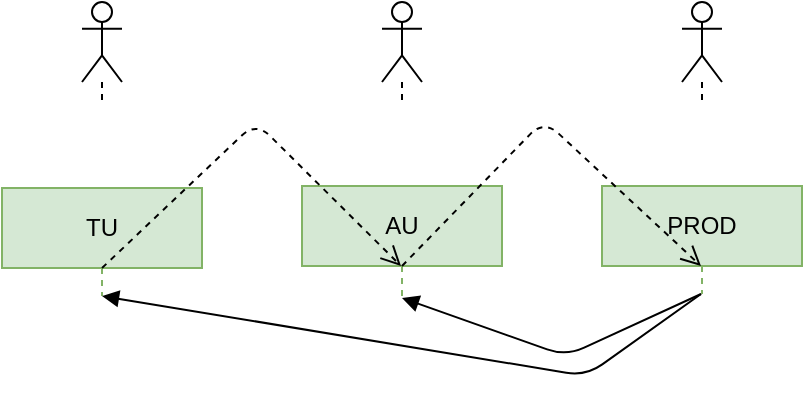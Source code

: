 <mxfile version="22.1.16" type="github" pages="15">
  <diagram name="IntroV2" id="b3tDRr11Bi1YVa37Ej_h">
    <mxGraphModel dx="1107" dy="831" grid="0" gridSize="10" guides="1" tooltips="1" connect="1" arrows="1" fold="1" page="1" pageScale="1" pageWidth="1169" pageHeight="827" math="0" shadow="0">
      <root>
        <mxCell id="Vdpi51hhVMEcg8U5vTT--0" />
        <mxCell id="Vdpi51hhVMEcg8U5vTT--1" parent="Vdpi51hhVMEcg8U5vTT--0" />
        <mxCell id="Vdpi51hhVMEcg8U5vTT--4" value="PROD" style="shape=umlLifeline;perimeter=lifelinePerimeter;whiteSpace=wrap;html=1;container=1;collapsible=0;recursiveResize=0;outlineConnect=0;fillColor=#d5e8d4;strokeColor=#82b366;" vertex="1" parent="Vdpi51hhVMEcg8U5vTT--1">
          <mxGeometry x="685" y="191" width="100" height="54" as="geometry" />
        </mxCell>
        <mxCell id="Vdpi51hhVMEcg8U5vTT--11" value="AU" style="shape=umlLifeline;perimeter=lifelinePerimeter;whiteSpace=wrap;html=1;container=1;collapsible=0;recursiveResize=0;outlineConnect=0;fillColor=#d5e8d4;strokeColor=#82b366;" vertex="1" parent="Vdpi51hhVMEcg8U5vTT--1">
          <mxGeometry x="535" y="191" width="100" height="56" as="geometry" />
        </mxCell>
        <mxCell id="Vdpi51hhVMEcg8U5vTT--17" value="TU" style="shape=umlLifeline;perimeter=lifelinePerimeter;whiteSpace=wrap;html=1;container=1;collapsible=0;recursiveResize=0;outlineConnect=0;fillColor=#d5e8d4;strokeColor=#82b366;" vertex="1" parent="Vdpi51hhVMEcg8U5vTT--1">
          <mxGeometry x="385" y="192" width="100" height="54" as="geometry" />
        </mxCell>
        <mxCell id="Fs67a6lRRMAvCAxGj-mD-0" value="" style="shape=umlLifeline;participant=umlActor;perimeter=lifelinePerimeter;whiteSpace=wrap;html=1;container=1;collapsible=0;recursiveResize=0;verticalAlign=top;spacingTop=36;outlineConnect=0;" vertex="1" parent="Vdpi51hhVMEcg8U5vTT--1">
          <mxGeometry x="425" y="99" width="20" height="50" as="geometry" />
        </mxCell>
        <mxCell id="Fs67a6lRRMAvCAxGj-mD-1" value="" style="shape=umlLifeline;participant=umlActor;perimeter=lifelinePerimeter;whiteSpace=wrap;html=1;container=1;collapsible=0;recursiveResize=0;verticalAlign=top;spacingTop=36;outlineConnect=0;" vertex="1" parent="Vdpi51hhVMEcg8U5vTT--1">
          <mxGeometry x="575" y="99" width="20" height="50" as="geometry" />
        </mxCell>
        <mxCell id="Fs67a6lRRMAvCAxGj-mD-2" value="" style="shape=umlLifeline;participant=umlActor;perimeter=lifelinePerimeter;whiteSpace=wrap;html=1;container=1;collapsible=0;recursiveResize=0;verticalAlign=top;spacingTop=36;outlineConnect=0;" vertex="1" parent="Vdpi51hhVMEcg8U5vTT--1">
          <mxGeometry x="725" y="99" width="20" height="50" as="geometry" />
        </mxCell>
        <mxCell id="1gVrQOZBc7OiHIZTUrqf-0" value="" style="html=1;verticalAlign=bottom;endArrow=block;" edge="1" parent="Vdpi51hhVMEcg8U5vTT--1" source="Vdpi51hhVMEcg8U5vTT--4" target="Vdpi51hhVMEcg8U5vTT--11">
          <mxGeometry x="-0.641" y="4" relative="1" as="geometry">
            <mxPoint x="405" y="436" as="sourcePoint" />
            <mxPoint x="945" y="436" as="targetPoint" />
            <mxPoint as="offset" />
            <Array as="points">
              <mxPoint x="667" y="276" />
            </Array>
          </mxGeometry>
        </mxCell>
        <mxCell id="1gVrQOZBc7OiHIZTUrqf-1" value="" style="html=1;verticalAlign=bottom;endArrow=block;" edge="1" parent="Vdpi51hhVMEcg8U5vTT--1" source="Vdpi51hhVMEcg8U5vTT--4" target="Vdpi51hhVMEcg8U5vTT--17">
          <mxGeometry x="-0.641" y="4" relative="1" as="geometry">
            <mxPoint x="745" y="255" as="sourcePoint" />
            <mxPoint x="595" y="257" as="targetPoint" />
            <mxPoint as="offset" />
            <Array as="points">
              <mxPoint x="677" y="286" />
            </Array>
          </mxGeometry>
        </mxCell>
        <mxCell id="N79rZZI2859Nkti0Kbef-0" value="" style="html=1;verticalAlign=bottom;endArrow=open;dashed=1;endSize=8;" edge="1" parent="Vdpi51hhVMEcg8U5vTT--1" source="Vdpi51hhVMEcg8U5vTT--17" target="Vdpi51hhVMEcg8U5vTT--11">
          <mxGeometry relative="1" as="geometry">
            <mxPoint x="180.667" y="314.5" as="targetPoint" />
            <mxPoint x="394" y="314.5" as="sourcePoint" />
            <Array as="points">
              <mxPoint x="512" y="159" />
            </Array>
          </mxGeometry>
        </mxCell>
        <mxCell id="N79rZZI2859Nkti0Kbef-1" value="" style="html=1;verticalAlign=bottom;endArrow=open;dashed=1;endSize=8;" edge="1" parent="Vdpi51hhVMEcg8U5vTT--1" source="Vdpi51hhVMEcg8U5vTT--11" target="Vdpi51hhVMEcg8U5vTT--4">
          <mxGeometry relative="1" as="geometry">
            <mxPoint x="595" y="241" as="targetPoint" />
            <mxPoint x="445" y="242" as="sourcePoint" />
            <Array as="points">
              <mxPoint x="656" y="158" />
            </Array>
          </mxGeometry>
        </mxCell>
      </root>
    </mxGraphModel>
  </diagram>
  <diagram name="Intro2V2" id="wDQKWiMc_1st3NQ_24QR">
    <mxGraphModel dx="1107" dy="831" grid="0" gridSize="10" guides="1" tooltips="1" connect="1" arrows="1" fold="1" page="1" pageScale="1" pageWidth="1169" pageHeight="827" math="0" shadow="0">
      <root>
        <mxCell id="AUCfTnthVD1oE_ujULuF-0" />
        <mxCell id="AUCfTnthVD1oE_ujULuF-1" parent="AUCfTnthVD1oE_ujULuF-0" />
        <mxCell id="AUCfTnthVD1oE_ujULuF-2" value="PROD&lt;br&gt;&amp;nbsp; &amp;nbsp; &amp;nbsp; &amp;nbsp; &amp;nbsp; &amp;nbsp; &amp;nbsp;/master" style="shape=umlLifeline;perimeter=lifelinePerimeter;whiteSpace=wrap;html=1;container=1;collapsible=0;recursiveResize=0;outlineConnect=0;fillColor=#dae8fc;strokeColor=#6c8ebf;" vertex="1" parent="AUCfTnthVD1oE_ujULuF-1">
          <mxGeometry x="685" y="191" width="100" height="243" as="geometry" />
        </mxCell>
        <mxCell id="QpbUn10ndbs7qSCIHKu2-0" value="" style="html=1;points=[];perimeter=orthogonalPerimeter;" vertex="1" parent="AUCfTnthVD1oE_ujULuF-2">
          <mxGeometry x="46" y="108" width="10" height="30" as="geometry" />
        </mxCell>
        <mxCell id="QpbUn10ndbs7qSCIHKu2-1" value="" style="html=1;verticalAlign=bottom;endArrow=block;edgeStyle=orthogonalEdgeStyle;dashed=1;exitX=0.821;exitY=0.195;exitDx=0;exitDy=0;exitPerimeter=0;" edge="1" parent="AUCfTnthVD1oE_ujULuF-2" source="QpbUn10ndbs7qSCIHKu2-0" target="QpbUn10ndbs7qSCIHKu2-0">
          <mxGeometry x="-0.06" relative="1" as="geometry">
            <mxPoint x="57.03" y="102" as="sourcePoint" />
            <mxPoint x="-118" y="102" as="targetPoint" />
            <mxPoint as="offset" />
            <Array as="points">
              <mxPoint x="83" y="114" />
              <mxPoint x="83" y="134" />
            </Array>
          </mxGeometry>
        </mxCell>
        <mxCell id="QpbUn10ndbs7qSCIHKu2-2" value="" style="html=1;points=[];perimeter=orthogonalPerimeter;" vertex="1" parent="AUCfTnthVD1oE_ujULuF-2">
          <mxGeometry x="46" y="155" width="10" height="16" as="geometry" />
        </mxCell>
        <mxCell id="QpbUn10ndbs7qSCIHKu2-5" value="" style="html=1;points=[];perimeter=orthogonalPerimeter;" vertex="1" parent="AUCfTnthVD1oE_ujULuF-2">
          <mxGeometry x="45" y="191" width="10" height="16" as="geometry" />
        </mxCell>
        <mxCell id="AUCfTnthVD1oE_ujULuF-3" value="AU" style="shape=umlLifeline;perimeter=lifelinePerimeter;whiteSpace=wrap;html=1;container=1;collapsible=0;recursiveResize=0;outlineConnect=0;fillColor=#d5e8d4;strokeColor=#82b366;" vertex="1" parent="AUCfTnthVD1oE_ujULuF-1">
          <mxGeometry x="535" y="191" width="100" height="239" as="geometry" />
        </mxCell>
        <mxCell id="AUCfTnthVD1oE_ujULuF-4" value="TU" style="shape=umlLifeline;perimeter=lifelinePerimeter;whiteSpace=wrap;html=1;container=1;collapsible=0;recursiveResize=0;outlineConnect=0;fillColor=#d5e8d4;strokeColor=#82b366;" vertex="1" parent="AUCfTnthVD1oE_ujULuF-1">
          <mxGeometry x="385" y="192" width="100" height="238" as="geometry" />
        </mxCell>
        <mxCell id="AUCfTnthVD1oE_ujULuF-5" value="" style="shape=umlLifeline;participant=umlActor;perimeter=lifelinePerimeter;whiteSpace=wrap;html=1;container=1;collapsible=0;recursiveResize=0;verticalAlign=top;spacingTop=36;outlineConnect=0;" vertex="1" parent="AUCfTnthVD1oE_ujULuF-1">
          <mxGeometry x="425" y="99" width="20" height="50" as="geometry" />
        </mxCell>
        <mxCell id="AUCfTnthVD1oE_ujULuF-6" value="" style="shape=umlLifeline;participant=umlActor;perimeter=lifelinePerimeter;whiteSpace=wrap;html=1;container=1;collapsible=0;recursiveResize=0;verticalAlign=top;spacingTop=36;outlineConnect=0;" vertex="1" parent="AUCfTnthVD1oE_ujULuF-1">
          <mxGeometry x="575" y="99" width="20" height="50" as="geometry" />
        </mxCell>
        <mxCell id="AUCfTnthVD1oE_ujULuF-7" value="" style="shape=umlLifeline;participant=umlActor;perimeter=lifelinePerimeter;whiteSpace=wrap;html=1;container=1;collapsible=0;recursiveResize=0;verticalAlign=top;spacingTop=36;outlineConnect=0;" vertex="1" parent="AUCfTnthVD1oE_ujULuF-1">
          <mxGeometry x="725" y="99" width="20" height="50" as="geometry" />
        </mxCell>
        <mxCell id="AUCfTnthVD1oE_ujULuF-8" value="" style="html=1;verticalAlign=bottom;endArrow=block;entryX=0.973;entryY=0.195;entryDx=0;entryDy=0;entryPerimeter=0;" edge="1" parent="AUCfTnthVD1oE_ujULuF-1" target="AUCfTnthVD1oE_ujULuF-3">
          <mxGeometry x="-0.641" y="4" relative="1" as="geometry">
            <mxPoint x="684" y="235" as="sourcePoint" />
            <mxPoint x="672" y="371" as="targetPoint" />
            <mxPoint as="offset" />
            <Array as="points">
              <mxPoint x="667" y="276" />
            </Array>
          </mxGeometry>
        </mxCell>
        <mxCell id="AUCfTnthVD1oE_ujULuF-9" value="" style="html=1;verticalAlign=bottom;endArrow=block;entryX=0.75;entryY=0.208;entryDx=0;entryDy=0;entryPerimeter=0;" edge="1" parent="AUCfTnthVD1oE_ujULuF-1" target="AUCfTnthVD1oE_ujULuF-4">
          <mxGeometry x="-0.641" y="4" relative="1" as="geometry">
            <mxPoint x="683" y="239" as="sourcePoint" />
            <mxPoint x="487" y="274" as="targetPoint" />
            <mxPoint as="offset" />
            <Array as="points">
              <mxPoint x="583" y="286" />
            </Array>
          </mxGeometry>
        </mxCell>
        <mxCell id="AUCfTnthVD1oE_ujULuF-10" value="" style="html=1;verticalAlign=bottom;endArrow=open;dashed=1;endSize=8;" edge="1" parent="AUCfTnthVD1oE_ujULuF-1" source="AUCfTnthVD1oE_ujULuF-4" target="AUCfTnthVD1oE_ujULuF-3">
          <mxGeometry relative="1" as="geometry">
            <mxPoint x="180.667" y="314.5" as="targetPoint" />
            <mxPoint x="394" y="314.5" as="sourcePoint" />
            <Array as="points">
              <mxPoint x="512" y="159" />
            </Array>
          </mxGeometry>
        </mxCell>
        <mxCell id="AUCfTnthVD1oE_ujULuF-11" value="" style="html=1;verticalAlign=bottom;endArrow=open;dashed=1;endSize=8;" edge="1" parent="AUCfTnthVD1oE_ujULuF-1" source="AUCfTnthVD1oE_ujULuF-3" target="AUCfTnthVD1oE_ujULuF-2">
          <mxGeometry relative="1" as="geometry">
            <mxPoint x="595" y="241" as="targetPoint" />
            <mxPoint x="445" y="242" as="sourcePoint" />
            <Array as="points">
              <mxPoint x="656" y="158" />
            </Array>
          </mxGeometry>
        </mxCell>
        <mxCell id="L5ZoeyAPBudBx-Lih8dc-0" value="LOG" style="html=1;outlineConnect=0;whiteSpace=wrap;fillColor=#dae8fc;shape=mxgraph.archimate3.businessObject;overflow=fill;strokeColor=#6c8ebf;" vertex="1" parent="AUCfTnthVD1oE_ujULuF-1">
          <mxGeometry x="700" y="432" width="70" height="30" as="geometry" />
        </mxCell>
        <mxCell id="QpbUn10ndbs7qSCIHKu2-4" value="" style="html=1;verticalAlign=bottom;endArrow=block;dashed=1;entryX=0.2;entryY=0.575;entryDx=0;entryDy=0;entryPerimeter=0;" edge="1" parent="AUCfTnthVD1oE_ujULuF-1" source="AUCfTnthVD1oE_ujULuF-3" target="QpbUn10ndbs7qSCIHKu2-2">
          <mxGeometry x="-0.06" relative="1" as="geometry">
            <mxPoint x="752.03" y="303" as="sourcePoint" />
            <mxPoint x="751" y="335" as="targetPoint" />
            <mxPoint as="offset" />
          </mxGeometry>
        </mxCell>
        <mxCell id="QpbUn10ndbs7qSCIHKu2-6" value="" style="html=1;verticalAlign=bottom;endArrow=block;dashed=1;entryX=0.162;entryY=0.567;entryDx=0;entryDy=0;entryPerimeter=0;" edge="1" parent="AUCfTnthVD1oE_ujULuF-1" source="AUCfTnthVD1oE_ujULuF-4" target="QpbUn10ndbs7qSCIHKu2-5">
          <mxGeometry x="-0.06" relative="1" as="geometry">
            <mxPoint x="595" y="365" as="sourcePoint" />
            <mxPoint x="743" y="365" as="targetPoint" />
            <mxPoint as="offset" />
          </mxGeometry>
        </mxCell>
      </root>
    </mxGraphModel>
  </diagram>
  <diagram name="conceptProdV2" id="UgxHk8I2sKFs8ivhiYCR">
    <mxGraphModel dx="1107" dy="831" grid="0" gridSize="10" guides="1" tooltips="1" connect="1" arrows="1" fold="1" page="1" pageScale="1" pageWidth="1169" pageHeight="827" math="0" shadow="0">
      <root>
        <mxCell id="xyLIVG5ZsKwe74OfGHAW-0" />
        <mxCell id="xyLIVG5ZsKwe74OfGHAW-1" parent="xyLIVG5ZsKwe74OfGHAW-0" />
        <mxCell id="xyLIVG5ZsKwe74OfGHAW-2" value="Informs PROD User&amp;nbsp;&lt;br style=&quot;border-color: var(--border-color);&quot;&gt;on last action perform&lt;br style=&quot;border-color: var(--border-color);&quot;&gt;on selected Product" style="html=1;verticalAlign=bottom;endArrow=open;dashed=1;endSize=8;" edge="1" parent="xyLIVG5ZsKwe74OfGHAW-1">
          <mxGeometry relative="1" as="geometry">
            <mxPoint x="889.5" y="297.5" as="targetPoint" />
            <mxPoint x="680.0" y="297.5" as="sourcePoint" />
          </mxGeometry>
        </mxCell>
        <mxCell id="xyLIVG5ZsKwe74OfGHAW-3" value="PROD User" style="shape=umlLifeline;participant=umlActor;perimeter=lifelinePerimeter;whiteSpace=wrap;html=1;container=1;collapsible=0;recursiveResize=0;verticalAlign=top;spacingTop=36;outlineConnect=0;" vertex="1" parent="xyLIVG5ZsKwe74OfGHAW-1">
          <mxGeometry x="880" y="116" width="20" height="390" as="geometry" />
        </mxCell>
        <mxCell id="xyLIVG5ZsKwe74OfGHAW-4" value="PROD&lt;br&gt;/master" style="shape=umlLifeline;perimeter=lifelinePerimeter;whiteSpace=wrap;html=1;container=1;collapsible=0;recursiveResize=0;outlineConnect=0;fillColor=#dae8fc;strokeColor=#6c8ebf;" vertex="1" parent="xyLIVG5ZsKwe74OfGHAW-1">
          <mxGeometry x="625" y="118" width="100" height="389" as="geometry" />
        </mxCell>
        <mxCell id="xyLIVG5ZsKwe74OfGHAW-5" value="" style="html=1;points=[];perimeter=orthogonalPerimeter;" vertex="1" parent="xyLIVG5ZsKwe74OfGHAW-4">
          <mxGeometry x="45" y="106" width="10" height="83" as="geometry" />
        </mxCell>
        <mxCell id="xyLIVG5ZsKwe74OfGHAW-6" value="" style="html=1;points=[];perimeter=orthogonalPerimeter;" vertex="1" parent="xyLIVG5ZsKwe74OfGHAW-4">
          <mxGeometry x="45" y="270" width="10" height="83" as="geometry" />
        </mxCell>
        <mxCell id="xyLIVG5ZsKwe74OfGHAW-13" value="2. Validates LOG,&lt;br&gt;adds LOG entry" style="html=1;verticalAlign=bottom;endArrow=block;exitX=-0.172;exitY=0.209;exitDx=0;exitDy=0;exitPerimeter=0;edgeStyle=orthogonalEdgeStyle;" edge="1" parent="xyLIVG5ZsKwe74OfGHAW-4" source="xyLIVG5ZsKwe74OfGHAW-5" target="xyLIVG5ZsKwe74OfGHAW-5">
          <mxGeometry x="-0.06" relative="1" as="geometry">
            <mxPoint x="275" y="148" as="sourcePoint" />
            <mxPoint x="-119" y="123" as="targetPoint" />
            <mxPoint as="offset" />
            <Array as="points">
              <mxPoint x="-29" y="123" />
              <mxPoint x="-29" y="155" />
            </Array>
          </mxGeometry>
        </mxCell>
        <mxCell id="C2BcCZCg5xYa2uZk1d3j-1" value="4. Validates LOG,&lt;br&gt;adds LOG entry" style="html=1;verticalAlign=bottom;endArrow=block;edgeStyle=orthogonalEdgeStyle;" edge="1" parent="xyLIVG5ZsKwe74OfGHAW-4">
          <mxGeometry x="-0.06" relative="1" as="geometry">
            <mxPoint x="44" y="288" as="sourcePoint" />
            <mxPoint x="44" y="320" as="targetPoint" />
            <mxPoint as="offset" />
            <Array as="points">
              <mxPoint x="-21" y="288" />
              <mxPoint x="-21" y="320" />
            </Array>
          </mxGeometry>
        </mxCell>
        <mxCell id="xyLIVG5ZsKwe74OfGHAW-8" value="1. Initiates the change, &lt;br&gt;creates PROD EPV" style="html=1;verticalAlign=bottom;endArrow=block;entryX=0.9;entryY=0.083;entryDx=0;entryDy=0;entryPerimeter=0;" edge="1" parent="xyLIVG5ZsKwe74OfGHAW-1">
          <mxGeometry x="-0.06" relative="1" as="geometry">
            <mxPoint x="889.5" y="226.96" as="sourcePoint" />
            <mxPoint x="679.0" y="226.96" as="targetPoint" />
            <mxPoint as="offset" />
          </mxGeometry>
        </mxCell>
        <mxCell id="xyLIVG5ZsKwe74OfGHAW-9" value="AU" style="shape=umlLifeline;perimeter=lifelinePerimeter;whiteSpace=wrap;html=1;container=1;collapsible=0;recursiveResize=0;outlineConnect=0;fillColor=none;strokeColor=#82b366;" vertex="1" parent="xyLIVG5ZsKwe74OfGHAW-1">
          <mxGeometry x="451" y="118" width="100" height="388" as="geometry" />
        </mxCell>
        <mxCell id="xyLIVG5ZsKwe74OfGHAW-14" value="3. Publishes: &lt;br&gt;PROD EPV =&amp;gt; PROD LPV" style="html=1;verticalAlign=bottom;endArrow=block;entryX=0.9;entryY=0.083;entryDx=0;entryDy=0;entryPerimeter=0;" edge="1" parent="xyLIVG5ZsKwe74OfGHAW-1">
          <mxGeometry x="-0.061" relative="1" as="geometry">
            <mxPoint x="889.5" y="389" as="sourcePoint" />
            <mxPoint x="681.0" y="389.0" as="targetPoint" />
            <mxPoint as="offset" />
          </mxGeometry>
        </mxCell>
        <mxCell id="xyLIVG5ZsKwe74OfGHAW-16" value="TU" style="shape=umlLifeline;perimeter=lifelinePerimeter;whiteSpace=wrap;html=1;container=1;collapsible=0;recursiveResize=0;outlineConnect=0;fillColor=none;strokeColor=#82b366;" vertex="1" parent="xyLIVG5ZsKwe74OfGHAW-1">
          <mxGeometry x="283" y="117" width="100" height="384" as="geometry" />
        </mxCell>
        <mxCell id="C2BcCZCg5xYa2uZk1d3j-0" value="Informs PROD User&amp;nbsp;&lt;br style=&quot;border-color: var(--border-color);&quot;&gt;on last action perform&lt;br style=&quot;border-color: var(--border-color);&quot;&gt;on selected Product" style="html=1;verticalAlign=bottom;endArrow=open;dashed=1;endSize=8;" edge="1" parent="xyLIVG5ZsKwe74OfGHAW-1">
          <mxGeometry relative="1" as="geometry">
            <mxPoint x="889.5" y="462" as="targetPoint" />
            <mxPoint x="680.0" y="462" as="sourcePoint" />
          </mxGeometry>
        </mxCell>
      </root>
    </mxGraphModel>
  </diagram>
  <diagram name="conceptTuV2" id="dkTxK_XPM0qkGIUMU3e8">
    <mxGraphModel dx="1338" dy="1004" grid="0" gridSize="10" guides="1" tooltips="1" connect="1" arrows="1" fold="1" page="1" pageScale="1" pageWidth="1169" pageHeight="827" math="0" shadow="0">
      <root>
        <mxCell id="VbkTdKXqVNzKP8jWDh7o-0" />
        <mxCell id="VbkTdKXqVNzKP8jWDh7o-1" parent="VbkTdKXqVNzKP8jWDh7o-0" />
        <mxCell id="VbkTdKXqVNzKP8jWDh7o-11" value="AU" style="shape=umlLifeline;perimeter=lifelinePerimeter;whiteSpace=wrap;html=1;container=1;collapsible=0;recursiveResize=0;outlineConnect=0;fillColor=none;strokeColor=#82b366;" parent="VbkTdKXqVNzKP8jWDh7o-1" vertex="1">
          <mxGeometry x="517" y="56" width="100" height="551" as="geometry" />
        </mxCell>
        <mxCell id="VbkTdKXqVNzKP8jWDh7o-17" value="TU" style="shape=umlLifeline;perimeter=lifelinePerimeter;whiteSpace=wrap;html=1;container=1;collapsible=0;recursiveResize=0;outlineConnect=0;fillColor=#d5e8d4;strokeColor=#82b366;" parent="VbkTdKXqVNzKP8jWDh7o-1" vertex="1">
          <mxGeometry x="336" y="55" width="100" height="550" as="geometry" />
        </mxCell>
        <mxCell id="REUs3WpmHxYYgudyPkxX-3" value="" style="html=1;points=[];perimeter=orthogonalPerimeter;" parent="VbkTdKXqVNzKP8jWDh7o-17" vertex="1">
          <mxGeometry x="45" y="203" width="10" height="83" as="geometry" />
        </mxCell>
        <mxCell id="d5EyeGIp4AI_DmXueSQW-1" value="" style="html=1;points=[];perimeter=orthogonalPerimeter;" vertex="1" parent="VbkTdKXqVNzKP8jWDh7o-17">
          <mxGeometry x="45" y="425" width="10" height="88" as="geometry" />
        </mxCell>
        <mxCell id="REUs3WpmHxYYgudyPkxX-0" value="TU User" style="shape=umlLifeline;participant=umlActor;perimeter=lifelinePerimeter;whiteSpace=wrap;html=1;container=1;collapsible=0;recursiveResize=0;verticalAlign=top;spacingTop=36;outlineConnect=0;" parent="VbkTdKXqVNzKP8jWDh7o-1" vertex="1">
          <mxGeometry x="195" y="52" width="20" height="550" as="geometry" />
        </mxCell>
        <mxCell id="REUs3WpmHxYYgudyPkxX-1" value="3. TU User initiates the change,&lt;br&gt;creates TU EPV" style="html=1;verticalAlign=bottom;endArrow=block;entryX=-0.017;entryY=0.054;entryDx=0;entryDy=0;entryPerimeter=0;" parent="VbkTdKXqVNzKP8jWDh7o-1" target="REUs3WpmHxYYgudyPkxX-3" edge="1">
          <mxGeometry x="-0.06" relative="1" as="geometry">
            <mxPoint x="204.667" y="262.482" as="sourcePoint" />
            <mxPoint x="755.0" y="159.96" as="targetPoint" />
            <mxPoint as="offset" />
          </mxGeometry>
        </mxCell>
        <mxCell id="4JSpI75o1jnsnsw6Iq2j-1" value="Warn TU User&amp;nbsp;on potential&lt;br&gt;publication issues:&lt;br&gt;PROD EPV exists!" style="html=1;verticalAlign=bottom;endArrow=open;dashed=1;endSize=8;" parent="VbkTdKXqVNzKP8jWDh7o-1" edge="1">
          <mxGeometry relative="1" as="geometry">
            <mxPoint x="204.81" y="337.5" as="targetPoint" />
            <mxPoint x="381" y="337.5" as="sourcePoint" />
          </mxGeometry>
        </mxCell>
        <mxCell id="eE3aeX85G0-pTwcHgiIc-0" value="Informs PROD User&amp;nbsp;&lt;br&gt;on last action perform &lt;br&gt;on selected Product" style="html=1;verticalAlign=bottom;endArrow=open;dashed=1;endSize=8;" edge="1" parent="VbkTdKXqVNzKP8jWDh7o-1">
          <mxGeometry x="0.002" relative="1" as="geometry">
            <mxPoint x="964.5" y="207.5" as="targetPoint" />
            <mxPoint x="755.0" y="207.5" as="sourcePoint" />
            <mxPoint as="offset" />
          </mxGeometry>
        </mxCell>
        <mxCell id="eE3aeX85G0-pTwcHgiIc-1" value="PROD User" style="shape=umlLifeline;participant=umlActor;perimeter=lifelinePerimeter;whiteSpace=wrap;html=1;container=1;collapsible=0;recursiveResize=0;verticalAlign=top;spacingTop=36;outlineConnect=0;" vertex="1" parent="VbkTdKXqVNzKP8jWDh7o-1">
          <mxGeometry x="955" y="56" width="20" height="551" as="geometry" />
        </mxCell>
        <mxCell id="eE3aeX85G0-pTwcHgiIc-2" value="PROD&lt;br&gt;/master" style="shape=umlLifeline;perimeter=lifelinePerimeter;whiteSpace=wrap;html=1;container=1;collapsible=0;recursiveResize=0;outlineConnect=0;fillColor=#dae8fc;strokeColor=#6c8ebf;" vertex="1" parent="VbkTdKXqVNzKP8jWDh7o-1">
          <mxGeometry x="700" y="58" width="100" height="551" as="geometry" />
        </mxCell>
        <mxCell id="eE3aeX85G0-pTwcHgiIc-3" value="" style="html=1;points=[];perimeter=orthogonalPerimeter;" vertex="1" parent="eE3aeX85G0-pTwcHgiIc-2">
          <mxGeometry x="45" y="76" width="10" height="83" as="geometry" />
        </mxCell>
        <mxCell id="eE3aeX85G0-pTwcHgiIc-5" value="2. Validates LOG,&lt;br&gt;adds LOG entry" style="html=1;verticalAlign=bottom;endArrow=block;exitX=-0.172;exitY=0.209;exitDx=0;exitDy=0;exitPerimeter=0;edgeStyle=orthogonalEdgeStyle;" edge="1" parent="eE3aeX85G0-pTwcHgiIc-2" source="eE3aeX85G0-pTwcHgiIc-3" target="eE3aeX85G0-pTwcHgiIc-3">
          <mxGeometry x="-0.06" relative="1" as="geometry">
            <mxPoint x="275" y="118" as="sourcePoint" />
            <mxPoint x="-119" y="93" as="targetPoint" />
            <mxPoint as="offset" />
            <Array as="points">
              <mxPoint x="-29" y="93" />
              <mxPoint x="-29" y="125" />
            </Array>
          </mxGeometry>
        </mxCell>
        <mxCell id="REUs3WpmHxYYgudyPkxX-4" value="" style="html=1;points=[];perimeter=orthogonalPerimeter;" parent="eE3aeX85G0-pTwcHgiIc-2" vertex="1">
          <mxGeometry x="45" y="228" width="10" height="25" as="geometry" />
        </mxCell>
        <mxCell id="7SavPacysyFzwWZcmDUB-0" value="" style="html=1;points=[];perimeter=orthogonalPerimeter;" vertex="1" parent="eE3aeX85G0-pTwcHgiIc-2">
          <mxGeometry x="45" y="316" width="10" height="61" as="geometry" />
        </mxCell>
        <mxCell id="7SavPacysyFzwWZcmDUB-2" value="6. Validates LOG,&lt;br&gt;adds LOG entry" style="html=1;verticalAlign=bottom;endArrow=block;edgeStyle=orthogonalEdgeStyle;" edge="1" parent="eE3aeX85G0-pTwcHgiIc-2">
          <mxGeometry x="-0.06" relative="1" as="geometry">
            <mxPoint x="45" y="333" as="sourcePoint" />
            <mxPoint x="45" y="365" as="targetPoint" />
            <mxPoint as="offset" />
            <Array as="points">
              <mxPoint x="-24" y="333" />
              <mxPoint x="-24" y="365" />
            </Array>
          </mxGeometry>
        </mxCell>
        <mxCell id="d5EyeGIp4AI_DmXueSQW-6" value="" style="html=1;points=[];perimeter=orthogonalPerimeter;" vertex="1" parent="eE3aeX85G0-pTwcHgiIc-2">
          <mxGeometry x="45" y="450" width="10" height="25" as="geometry" />
        </mxCell>
        <mxCell id="eE3aeX85G0-pTwcHgiIc-6" value="1. Initiate the change, &lt;br&gt;creates PROD EPV" style="html=1;verticalAlign=bottom;endArrow=block;entryX=0.9;entryY=0.083;entryDx=0;entryDy=0;entryPerimeter=0;" edge="1" parent="VbkTdKXqVNzKP8jWDh7o-1">
          <mxGeometry x="-0.06" relative="1" as="geometry">
            <mxPoint x="964.5" y="136.96" as="sourcePoint" />
            <mxPoint x="754.0" y="136.96" as="targetPoint" />
            <mxPoint as="offset" />
          </mxGeometry>
        </mxCell>
        <mxCell id="4JSpI75o1jnsnsw6Iq2j-0" value="4. REST call: &lt;br&gt;validates LOG,&lt;br&gt;adds LOG entry" style="html=1;verticalAlign=bottom;endArrow=block;entryX=-0.133;entryY=0.52;entryDx=0;entryDy=0;entryPerimeter=0;" parent="VbkTdKXqVNzKP8jWDh7o-1" source="REUs3WpmHxYYgudyPkxX-3" target="REUs3WpmHxYYgudyPkxX-4" edge="1">
          <mxGeometry x="-0.06" relative="1" as="geometry">
            <mxPoint x="621" y="580" as="sourcePoint" />
            <mxPoint x="459" y="580" as="targetPoint" />
            <mxPoint as="offset" />
          </mxGeometry>
        </mxCell>
        <mxCell id="7SavPacysyFzwWZcmDUB-1" value="5. Publishes: &lt;br&gt;PROD EPV =&amp;gt; PROD LPV" style="html=1;verticalAlign=bottom;endArrow=block;entryX=1.033;entryY=0.064;entryDx=0;entryDy=0;entryPerimeter=0;" edge="1" parent="VbkTdKXqVNzKP8jWDh7o-1" target="7SavPacysyFzwWZcmDUB-0">
          <mxGeometry x="-0.061" relative="1" as="geometry">
            <mxPoint x="964.5" y="379.312" as="sourcePoint" />
            <mxPoint x="747.0" y="375.0" as="targetPoint" />
            <mxPoint as="offset" />
          </mxGeometry>
        </mxCell>
        <mxCell id="OEujLrgLLVKV-T49uQia-0" value="Worn PROD User&amp;nbsp;&lt;br&gt;on TU last action perform &lt;br&gt;on selected Product" style="html=1;verticalAlign=bottom;endArrow=open;dashed=1;endSize=8;exitX=0.933;exitY=0.88;exitDx=0;exitDy=0;exitPerimeter=0;" edge="1" parent="VbkTdKXqVNzKP8jWDh7o-1">
          <mxGeometry x="0.002" relative="1" as="geometry">
            <mxPoint x="964.5" y="432.68" as="targetPoint" />
            <mxPoint x="754.33" y="432.68" as="sourcePoint" />
            <mxPoint as="offset" />
          </mxGeometry>
        </mxCell>
        <mxCell id="d5EyeGIp4AI_DmXueSQW-2" value="7. Publishes: &lt;br&gt;TU EPV =&amp;gt; TU LPV" style="html=1;verticalAlign=bottom;endArrow=block;entryX=0.141;entryY=0.108;entryDx=0;entryDy=0;entryPerimeter=0;" edge="1" parent="VbkTdKXqVNzKP8jWDh7o-1" target="d5EyeGIp4AI_DmXueSQW-1">
          <mxGeometry x="-0.061" relative="1" as="geometry">
            <mxPoint x="204.667" y="490" as="sourcePoint" />
            <mxPoint x="379" y="490" as="targetPoint" />
            <mxPoint as="offset" />
          </mxGeometry>
        </mxCell>
        <mxCell id="d5EyeGIp4AI_DmXueSQW-5" value="8. REST call: &lt;br&gt;validates LOG,&lt;br&gt;adds LOG entry" style="html=1;verticalAlign=bottom;endArrow=block;exitX=0.969;exitY=0.471;exitDx=0;exitDy=0;exitPerimeter=0;" edge="1" parent="VbkTdKXqVNzKP8jWDh7o-1" source="d5EyeGIp4AI_DmXueSQW-1" target="d5EyeGIp4AI_DmXueSQW-6">
          <mxGeometry x="-0.06" relative="1" as="geometry">
            <mxPoint x="390.5" y="508" as="sourcePoint" />
            <mxPoint x="743.5" y="508" as="targetPoint" />
            <mxPoint as="offset" />
          </mxGeometry>
        </mxCell>
        <mxCell id="d5EyeGIp4AI_DmXueSQW-7" value="Warn TU User&amp;nbsp;on potential&lt;br&gt;publication issues:&lt;br&gt;PROD LPV has been &lt;br&gt;just published!" style="html=1;verticalAlign=bottom;endArrow=open;dashed=1;endSize=8;" edge="1" parent="VbkTdKXqVNzKP8jWDh7o-1">
          <mxGeometry relative="1" as="geometry">
            <mxPoint x="204.667" y="560" as="targetPoint" />
            <mxPoint x="380" y="560" as="sourcePoint" />
          </mxGeometry>
        </mxCell>
      </root>
    </mxGraphModel>
  </diagram>
  <diagram name="happyPathV1" id="qVSkPo5UICRw_czoSzU1">
    <mxGraphModel dx="1338" dy="1004" grid="0" gridSize="10" guides="1" tooltips="1" connect="1" arrows="1" fold="1" page="1" pageScale="1" pageWidth="1169" pageHeight="827" math="0" shadow="0">
      <root>
        <mxCell id="BrFRpHKL2Kj6J68TfjPU-0" />
        <mxCell id="BrFRpHKL2Kj6J68TfjPU-1" parent="BrFRpHKL2Kj6J68TfjPU-0" />
        <mxCell id="BrFRpHKL2Kj6J68TfjPU-2" value="Inform TU User&amp;nbsp;&lt;br style=&quot;border-color: var(--border-color);&quot;&gt;on last action perform&lt;br style=&quot;border-color: var(--border-color);&quot;&gt;on selected Product" style="html=1;verticalAlign=bottom;endArrow=open;dashed=1;endSize=8;exitX=0.793;exitY=0.966;exitDx=0;exitDy=0;exitPerimeter=0;" edge="1" parent="BrFRpHKL2Kj6J68TfjPU-1" source="BrFRpHKL2Kj6J68TfjPU-14" target="BrFRpHKL2Kj6J68TfjPU-13">
          <mxGeometry relative="1" as="geometry">
            <mxPoint x="900" y="551.0" as="targetPoint" />
            <mxPoint x="1019.67" y="551.0" as="sourcePoint" />
          </mxGeometry>
        </mxCell>
        <mxCell id="BrFRpHKL2Kj6J68TfjPU-3" value="AU User" style="shape=umlLifeline;participant=umlActor;perimeter=lifelinePerimeter;whiteSpace=wrap;html=1;container=1;collapsible=0;recursiveResize=0;verticalAlign=top;spacingTop=36;outlineConnect=0;" vertex="1" parent="BrFRpHKL2Kj6J68TfjPU-1">
          <mxGeometry x="758" y="52" width="20" height="701" as="geometry" />
        </mxCell>
        <mxCell id="BrFRpHKL2Kj6J68TfjPU-4" value="PROD&lt;br&gt;/master" style="shape=umlLifeline;perimeter=lifelinePerimeter;whiteSpace=wrap;html=1;container=1;collapsible=0;recursiveResize=0;outlineConnect=0;fillColor=#dae8fc;strokeColor=#6c8ebf;" vertex="1" parent="BrFRpHKL2Kj6J68TfjPU-1">
          <mxGeometry x="899" y="52" width="100" height="701" as="geometry" />
        </mxCell>
        <mxCell id="BrFRpHKL2Kj6J68TfjPU-7" value="" style="html=1;points=[];perimeter=orthogonalPerimeter;" vertex="1" parent="BrFRpHKL2Kj6J68TfjPU-4">
          <mxGeometry x="45" y="99" width="10" height="25" as="geometry" />
        </mxCell>
        <mxCell id="BrFRpHKL2Kj6J68TfjPU-8" value="" style="html=1;points=[];perimeter=orthogonalPerimeter;" vertex="1" parent="BrFRpHKL2Kj6J68TfjPU-4">
          <mxGeometry x="45" y="210" width="10" height="23" as="geometry" />
        </mxCell>
        <mxCell id="BrFRpHKL2Kj6J68TfjPU-20" value="" style="html=1;points=[];perimeter=orthogonalPerimeter;" vertex="1" parent="BrFRpHKL2Kj6J68TfjPU-4">
          <mxGeometry x="45" y="480" width="10" height="17" as="geometry" />
        </mxCell>
        <mxCell id="0BH1rs0UPENnoSFppeE1-9" value="" style="html=1;points=[];perimeter=orthogonalPerimeter;" vertex="1" parent="BrFRpHKL2Kj6J68TfjPU-4">
          <mxGeometry x="45" y="372" width="10" height="23" as="geometry" />
        </mxCell>
        <mxCell id="0hsHW-oS5iMXxy7q_7xn-1" value="" style="html=1;points=[];perimeter=orthogonalPerimeter;" vertex="1" parent="BrFRpHKL2Kj6J68TfjPU-4">
          <mxGeometry x="45" y="622" width="10" height="20" as="geometry" />
        </mxCell>
        <mxCell id="BrFRpHKL2Kj6J68TfjPU-5" value="1. Initiates the change, &lt;br&gt;creates TU EPV" style="html=1;verticalAlign=bottom;endArrow=block;" edge="1" parent="BrFRpHKL2Kj6J68TfjPU-1" target="BrFRpHKL2Kj6J68TfjPU-14">
          <mxGeometry x="-0.022" y="5" relative="1" as="geometry">
            <mxPoint x="180.667" y="148" as="sourcePoint" />
            <mxPoint x="357.0" y="148" as="targetPoint" />
            <mxPoint as="offset" />
          </mxGeometry>
        </mxCell>
        <mxCell id="BrFRpHKL2Kj6J68TfjPU-6" value="AU" style="shape=umlLifeline;perimeter=lifelinePerimeter;whiteSpace=wrap;html=1;container=1;collapsible=0;recursiveResize=0;outlineConnect=0;fillColor=#d5e8d4;strokeColor=#82b366;" vertex="1" parent="BrFRpHKL2Kj6J68TfjPU-1">
          <mxGeometry x="547" y="52" width="100" height="701" as="geometry" />
        </mxCell>
        <mxCell id="BrFRpHKL2Kj6J68TfjPU-9" value="" style="html=1;points=[];perimeter=orthogonalPerimeter;" vertex="1" parent="BrFRpHKL2Kj6J68TfjPU-6">
          <mxGeometry x="45" y="443" width="10" height="105" as="geometry" />
        </mxCell>
        <mxCell id="0BH1rs0UPENnoSFppeE1-8" value="" style="html=1;points=[];perimeter=orthogonalPerimeter;" vertex="1" parent="BrFRpHKL2Kj6J68TfjPU-6">
          <mxGeometry x="45" y="318" width="10" height="21.5" as="geometry" />
        </mxCell>
        <mxCell id="0BH1rs0UPENnoSFppeE1-10" value="7. REST call:&lt;br style=&quot;border-color: var(--border-color);&quot;&gt;validates LOG,&lt;br style=&quot;border-color: var(--border-color);&quot;&gt;adds LOG entry" style="html=1;verticalAlign=bottom;endArrow=block;" edge="1" parent="BrFRpHKL2Kj6J68TfjPU-6">
          <mxGeometry x="-0.641" y="4" relative="1" as="geometry">
            <mxPoint x="-142" y="384" as="sourcePoint" />
            <mxPoint x="398" y="384" as="targetPoint" />
            <mxPoint as="offset" />
          </mxGeometry>
        </mxCell>
        <mxCell id="0BH1rs0UPENnoSFppeE1-13" value="" style="html=1;points=[];perimeter=orthogonalPerimeter;" vertex="1" parent="BrFRpHKL2Kj6J68TfjPU-6">
          <mxGeometry x="45" y="596" width="10" height="97" as="geometry" />
        </mxCell>
        <mxCell id="BrFRpHKL2Kj6J68TfjPU-10" value="2. REST call: &lt;br&gt;validates LOG,&lt;br&gt;adds LOG entry" style="html=1;verticalAlign=bottom;endArrow=block;" edge="1" parent="BrFRpHKL2Kj6J68TfjPU-1">
          <mxGeometry x="-0.663" y="5" relative="1" as="geometry">
            <mxPoint x="404.0" y="163" as="sourcePoint" />
            <mxPoint x="944" y="163" as="targetPoint" />
            <mxPoint as="offset" />
          </mxGeometry>
        </mxCell>
        <mxCell id="BrFRpHKL2Kj6J68TfjPU-11" value="TU" style="shape=umlLifeline;perimeter=lifelinePerimeter;whiteSpace=wrap;html=1;container=1;collapsible=0;recursiveResize=0;outlineConnect=0;fillColor=#d5e8d4;strokeColor=#82b366;" vertex="1" parent="BrFRpHKL2Kj6J68TfjPU-1">
          <mxGeometry x="349" y="52" width="100" height="701" as="geometry" />
        </mxCell>
        <mxCell id="BrFRpHKL2Kj6J68TfjPU-12" value="" style="html=1;points=[];perimeter=orthogonalPerimeter;" vertex="1" parent="BrFRpHKL2Kj6J68TfjPU-11">
          <mxGeometry x="45" y="200" width="10" height="68" as="geometry" />
        </mxCell>
        <mxCell id="0BH1rs0UPENnoSFppeE1-6" value="" style="html=1;points=[];perimeter=orthogonalPerimeter;" vertex="1" parent="BrFRpHKL2Kj6J68TfjPU-11">
          <mxGeometry x="45" y="301" width="10" height="109" as="geometry" />
        </mxCell>
        <mxCell id="0BH1rs0UPENnoSFppeE1-12" value="Inform TU User&amp;nbsp;&lt;br style=&quot;border-color: var(--border-color);&quot;&gt;on last action perform&lt;br style=&quot;border-color: var(--border-color);&quot;&gt;on selected Product" style="html=1;verticalAlign=bottom;endArrow=open;dashed=1;endSize=8;" edge="1" parent="BrFRpHKL2Kj6J68TfjPU-11">
          <mxGeometry relative="1" as="geometry">
            <mxPoint x="-168.333" y="400" as="targetPoint" />
            <mxPoint x="45" y="400" as="sourcePoint" />
          </mxGeometry>
        </mxCell>
        <mxCell id="BrFRpHKL2Kj6J68TfjPU-13" value="TU User" style="shape=umlLifeline;participant=umlActor;perimeter=lifelinePerimeter;whiteSpace=wrap;html=1;container=1;collapsible=0;recursiveResize=0;verticalAlign=top;spacingTop=36;outlineConnect=0;" vertex="1" parent="BrFRpHKL2Kj6J68TfjPU-1">
          <mxGeometry x="171" y="49" width="20" height="701" as="geometry" />
        </mxCell>
        <mxCell id="BrFRpHKL2Kj6J68TfjPU-14" value="" style="html=1;points=[];perimeter=orthogonalPerimeter;" vertex="1" parent="BrFRpHKL2Kj6J68TfjPU-1">
          <mxGeometry x="394" y="144" width="10" height="64" as="geometry" />
        </mxCell>
        <mxCell id="BrFRpHKL2Kj6J68TfjPU-15" value="3. Publish: TU EPV =&amp;gt; TU LPV" style="html=1;verticalAlign=bottom;endArrow=block;" edge="1" parent="BrFRpHKL2Kj6J68TfjPU-1">
          <mxGeometry x="-0.061" relative="1" as="geometry">
            <mxPoint x="180.667" y="259" as="sourcePoint" />
            <mxPoint x="394" y="259" as="targetPoint" />
            <mxPoint as="offset" />
          </mxGeometry>
        </mxCell>
        <mxCell id="BrFRpHKL2Kj6J68TfjPU-16" value="Inform TU User&amp;nbsp;&lt;br style=&quot;border-color: var(--border-color);&quot;&gt;on last action perform&lt;br style=&quot;border-color: var(--border-color);&quot;&gt;on selected Product" style="html=1;verticalAlign=bottom;endArrow=open;dashed=1;endSize=8;" edge="1" parent="BrFRpHKL2Kj6J68TfjPU-1">
          <mxGeometry relative="1" as="geometry">
            <mxPoint x="180.667" y="314.5" as="targetPoint" />
            <mxPoint x="394" y="314.5" as="sourcePoint" />
          </mxGeometry>
        </mxCell>
        <mxCell id="BrFRpHKL2Kj6J68TfjPU-17" value="4. REST call:&lt;br style=&quot;border-color: var(--border-color);&quot;&gt;validates LOG,&lt;br style=&quot;border-color: var(--border-color);&quot;&gt;adds LOG entry" style="html=1;verticalAlign=bottom;endArrow=block;" edge="1" parent="BrFRpHKL2Kj6J68TfjPU-1">
          <mxGeometry x="-0.67" y="5" relative="1" as="geometry">
            <mxPoint x="404" y="273.5" as="sourcePoint" />
            <mxPoint x="944" y="273.5" as="targetPoint" />
            <mxPoint as="offset" />
          </mxGeometry>
        </mxCell>
        <mxCell id="BrFRpHKL2Kj6J68TfjPU-18" value="8. Publish: AU EPV =&amp;gt; AU LPV" style="html=1;verticalAlign=bottom;endArrow=block;" edge="1" parent="BrFRpHKL2Kj6J68TfjPU-1">
          <mxGeometry x="-0.063" y="-4" relative="1" as="geometry">
            <mxPoint x="767.5" y="505" as="sourcePoint" />
            <mxPoint x="602.0" y="505" as="targetPoint" />
            <mxPoint as="offset" />
          </mxGeometry>
        </mxCell>
        <mxCell id="BrFRpHKL2Kj6J68TfjPU-19" value="9. REST call:&lt;br style=&quot;border-color: var(--border-color);&quot;&gt;validates LOG,&lt;br style=&quot;border-color: var(--border-color);&quot;&gt;adds LOG entry" style="html=1;verticalAlign=bottom;endArrow=block;" edge="1" parent="BrFRpHKL2Kj6J68TfjPU-1">
          <mxGeometry x="0.532" y="5" relative="1" as="geometry">
            <mxPoint x="602" y="539.5" as="sourcePoint" />
            <mxPoint x="944" y="539.5" as="targetPoint" />
            <mxPoint as="offset" />
          </mxGeometry>
        </mxCell>
        <mxCell id="BrFRpHKL2Kj6J68TfjPU-21" value="Inform AU User&amp;nbsp;&lt;br style=&quot;border-color: var(--border-color);&quot;&gt;on last action perform&lt;br style=&quot;border-color: var(--border-color);&quot;&gt;on selected Product" style="html=1;verticalAlign=bottom;endArrow=open;dashed=1;endSize=8;" edge="1" parent="BrFRpHKL2Kj6J68TfjPU-1">
          <mxGeometry relative="1" as="geometry">
            <mxPoint x="767.5" y="589.5" as="targetPoint" />
            <mxPoint x="602.0" y="589.5" as="sourcePoint" />
          </mxGeometry>
        </mxCell>
        <mxCell id="0BH1rs0UPENnoSFppeE1-7" value="5. Submit: TU LPV =&amp;gt; AU EPV" style="html=1;verticalAlign=bottom;endArrow=block;" edge="1" parent="BrFRpHKL2Kj6J68TfjPU-1">
          <mxGeometry x="-0.061" relative="1" as="geometry">
            <mxPoint x="183" y="361" as="sourcePoint" />
            <mxPoint x="392.33" y="361" as="targetPoint" />
            <mxPoint as="offset" />
          </mxGeometry>
        </mxCell>
        <mxCell id="0BH1rs0UPENnoSFppeE1-11" value="6. REST call:&lt;br style=&quot;border-color: var(--border-color);&quot;&gt;create AU EPV" style="html=1;verticalAlign=bottom;endArrow=block;exitX=1.133;exitY=0.239;exitDx=0;exitDy=0;exitPerimeter=0;" edge="1" parent="BrFRpHKL2Kj6J68TfjPU-1" source="0BH1rs0UPENnoSFppeE1-6">
          <mxGeometry x="-0.151" y="5" relative="1" as="geometry">
            <mxPoint x="53" y="379.08" as="sourcePoint" />
            <mxPoint x="593" y="379.08" as="targetPoint" />
            <mxPoint as="offset" />
          </mxGeometry>
        </mxCell>
        <mxCell id="0BH1rs0UPENnoSFppeE1-14" value="10. Submit: &lt;br&gt;AU LPV =&amp;gt; PROD EPV" style="html=1;verticalAlign=bottom;endArrow=block;" edge="1" parent="BrFRpHKL2Kj6J68TfjPU-1">
          <mxGeometry x="-0.063" y="-4" relative="1" as="geometry">
            <mxPoint x="766.5" y="660" as="sourcePoint" />
            <mxPoint x="601.0" y="660" as="targetPoint" />
            <mxPoint as="offset" />
          </mxGeometry>
        </mxCell>
        <mxCell id="0BH1rs0UPENnoSFppeE1-15" value="11. REST call:&lt;br style=&quot;border-color: var(--border-color);&quot;&gt;creates PROD EPV,&lt;br&gt;adds LOG entry&amp;nbsp;" style="html=1;verticalAlign=bottom;endArrow=block;" edge="1" parent="BrFRpHKL2Kj6J68TfjPU-1">
          <mxGeometry x="0.532" y="5" relative="1" as="geometry">
            <mxPoint x="603" y="683" as="sourcePoint" />
            <mxPoint x="945" y="683" as="targetPoint" />
            <mxPoint as="offset" />
          </mxGeometry>
        </mxCell>
        <mxCell id="0BH1rs0UPENnoSFppeE1-17" value="Inform AU User&amp;nbsp;&lt;br style=&quot;border-color: var(--border-color);&quot;&gt;on last action perform&lt;br style=&quot;border-color: var(--border-color);&quot;&gt;on selected Product" style="html=1;verticalAlign=bottom;endArrow=open;dashed=1;endSize=8;" edge="1" parent="BrFRpHKL2Kj6J68TfjPU-1">
          <mxGeometry relative="1" as="geometry">
            <mxPoint x="767.5" y="733" as="targetPoint" />
            <mxPoint x="602.0" y="733" as="sourcePoint" />
          </mxGeometry>
        </mxCell>
      </root>
    </mxGraphModel>
  </diagram>
  <diagram name="conceptProd" id="FF8k_o0fuCdBNsSGvPOi">
    <mxGraphModel dx="1419" dy="1004" grid="0" gridSize="10" guides="1" tooltips="1" connect="1" arrows="1" fold="1" page="1" pageScale="1" pageWidth="1169" pageHeight="827" math="0" shadow="0">
      <root>
        <mxCell id="xYgQEE_nXC0_2CscaXzW-0" />
        <mxCell id="xYgQEE_nXC0_2CscaXzW-1" parent="xYgQEE_nXC0_2CscaXzW-0" />
        <mxCell id="2VtuYGCWm7bWfLwQ3X8T-11" value="Inform the User&amp;nbsp;on potential issues &lt;br&gt;for the change&amp;nbsp;based on &quot;master&quot; state &lt;br&gt;(e.g. TU/AU EPV exists)" style="html=1;verticalAlign=bottom;endArrow=open;dashed=1;endSize=8;" parent="xYgQEE_nXC0_2CscaXzW-1" edge="1">
          <mxGeometry relative="1" as="geometry">
            <mxPoint x="889.5" y="281.5" as="targetPoint" />
            <mxPoint x="680.0" y="281.5" as="sourcePoint" />
          </mxGeometry>
        </mxCell>
        <mxCell id="2VtuYGCWm7bWfLwQ3X8T-25" value="PROD User" style="shape=umlLifeline;participant=umlActor;perimeter=lifelinePerimeter;whiteSpace=wrap;html=1;container=1;collapsible=0;recursiveResize=0;verticalAlign=top;spacingTop=36;outlineConnect=0;" parent="xYgQEE_nXC0_2CscaXzW-1" vertex="1">
          <mxGeometry x="880" y="116" width="20" height="390" as="geometry" />
        </mxCell>
        <mxCell id="2VtuYGCWm7bWfLwQ3X8T-28" value="PROD" style="shape=umlLifeline;perimeter=lifelinePerimeter;whiteSpace=wrap;html=1;container=1;collapsible=0;recursiveResize=0;outlineConnect=0;fillColor=#d5e8d4;strokeColor=#82b366;" parent="xYgQEE_nXC0_2CscaXzW-1" vertex="1">
          <mxGeometry x="625" y="118" width="100" height="389" as="geometry" />
        </mxCell>
        <mxCell id="2VtuYGCWm7bWfLwQ3X8T-29" value="" style="html=1;points=[];perimeter=orthogonalPerimeter;" parent="2VtuYGCWm7bWfLwQ3X8T-28" vertex="1">
          <mxGeometry x="45" y="90" width="10" height="83" as="geometry" />
        </mxCell>
        <mxCell id="2VtuYGCWm7bWfLwQ3X8T-36" value="" style="html=1;points=[];perimeter=orthogonalPerimeter;" parent="2VtuYGCWm7bWfLwQ3X8T-28" vertex="1">
          <mxGeometry x="45" y="237" width="10" height="83" as="geometry" />
        </mxCell>
        <mxCell id="2VtuYGCWm7bWfLwQ3X8T-39" value="4. REST call: &lt;br&gt;create PROD LPV" style="html=1;verticalAlign=bottom;endArrow=block;exitX=-0.172;exitY=0.209;exitDx=0;exitDy=0;exitPerimeter=0;" parent="2VtuYGCWm7bWfLwQ3X8T-28" edge="1">
          <mxGeometry x="-0.06" relative="1" as="geometry">
            <mxPoint x="44" y="241" as="sourcePoint" />
            <mxPoint x="-118" y="241" as="targetPoint" />
            <mxPoint as="offset" />
          </mxGeometry>
        </mxCell>
        <mxCell id="2VtuYGCWm7bWfLwQ3X8T-30" value="1. Initiate the change, &lt;br&gt;create/open PROD EPV" style="html=1;verticalAlign=bottom;endArrow=block;entryX=0.9;entryY=0.083;entryDx=0;entryDy=0;entryPerimeter=0;" parent="xYgQEE_nXC0_2CscaXzW-1" edge="1">
          <mxGeometry x="-0.06" relative="1" as="geometry">
            <mxPoint x="889.5" y="210.96" as="sourcePoint" />
            <mxPoint x="679.0" y="210.96" as="targetPoint" />
            <mxPoint as="offset" />
          </mxGeometry>
        </mxCell>
        <mxCell id="2VtuYGCWm7bWfLwQ3X8T-32" value="AU&lt;br&gt;/master" style="shape=umlLifeline;perimeter=lifelinePerimeter;whiteSpace=wrap;html=1;container=1;collapsible=0;recursiveResize=0;outlineConnect=0;fillColor=#dae8fc;strokeColor=#6c8ebf;" parent="xYgQEE_nXC0_2CscaXzW-1" vertex="1">
          <mxGeometry x="451" y="118" width="100" height="388" as="geometry" />
        </mxCell>
        <mxCell id="2VtuYGCWm7bWfLwQ3X8T-33" value="" style="html=1;points=[];perimeter=orthogonalPerimeter;" parent="2VtuYGCWm7bWfLwQ3X8T-32" vertex="1">
          <mxGeometry x="45" y="105" width="10" height="25" as="geometry" />
        </mxCell>
        <mxCell id="MxACEH6IpgDnkZgamN6e-0" value="" style="html=1;points=[];perimeter=orthogonalPerimeter;" parent="2VtuYGCWm7bWfLwQ3X8T-32" vertex="1">
          <mxGeometry x="45" y="240" width="10" height="58" as="geometry" />
        </mxCell>
        <mxCell id="EKYT5XfYBZebJacgYSHt-0" value="5. REST call: &lt;br&gt;create (sync) PROD LPV" style="html=1;verticalAlign=bottom;endArrow=block;exitX=-0.172;exitY=0.209;exitDx=0;exitDy=0;exitPerimeter=0;" parent="2VtuYGCWm7bWfLwQ3X8T-32" edge="1">
          <mxGeometry x="-0.06" relative="1" as="geometry">
            <mxPoint x="45" y="261" as="sourcePoint" />
            <mxPoint x="-117" y="261" as="targetPoint" />
            <mxPoint as="offset" />
          </mxGeometry>
        </mxCell>
        <mxCell id="2VtuYGCWm7bWfLwQ3X8T-34" value="2. REST call: &lt;br&gt;validate LOG,&lt;br&gt;add LOG entry" style="html=1;verticalAlign=bottom;endArrow=block;exitX=-0.172;exitY=0.209;exitDx=0;exitDy=0;exitPerimeter=0;" parent="xYgQEE_nXC0_2CscaXzW-1" source="2VtuYGCWm7bWfLwQ3X8T-29" edge="1">
          <mxGeometry x="-0.06" relative="1" as="geometry">
            <mxPoint x="900" y="250" as="sourcePoint" />
            <mxPoint x="506" y="225" as="targetPoint" />
            <mxPoint as="offset" />
          </mxGeometry>
        </mxCell>
        <mxCell id="2VtuYGCWm7bWfLwQ3X8T-37" value="3. Publish: PROD EPV =&amp;gt; PROD LPV" style="html=1;verticalAlign=bottom;endArrow=block;entryX=0.9;entryY=0.083;entryDx=0;entryDy=0;entryPerimeter=0;" parent="xYgQEE_nXC0_2CscaXzW-1" edge="1">
          <mxGeometry x="-0.061" relative="1" as="geometry">
            <mxPoint x="889.5" y="356" as="sourcePoint" />
            <mxPoint x="681.0" y="356.0" as="targetPoint" />
            <mxPoint as="offset" />
          </mxGeometry>
        </mxCell>
        <mxCell id="2VtuYGCWm7bWfLwQ3X8T-42" value="block PROD LPV on issues, else DONE" style="html=1;verticalAlign=bottom;endArrow=open;dashed=1;endSize=8;exitX=1.076;exitY=0.925;exitDx=0;exitDy=0;exitPerimeter=0;" parent="xYgQEE_nXC0_2CscaXzW-1" source="2VtuYGCWm7bWfLwQ3X8T-36" target="2VtuYGCWm7bWfLwQ3X8T-25" edge="1">
          <mxGeometry relative="1" as="geometry">
            <mxPoint x="889.5" y="429" as="targetPoint" />
            <mxPoint x="674.81" y="429" as="sourcePoint" />
          </mxGeometry>
        </mxCell>
        <mxCell id="2VtuYGCWm7bWfLwQ3X8T-43" value="TU" style="shape=umlLifeline;perimeter=lifelinePerimeter;whiteSpace=wrap;html=1;container=1;collapsible=0;recursiveResize=0;outlineConnect=0;fillColor=#d5e8d4;strokeColor=#82b366;" parent="xYgQEE_nXC0_2CscaXzW-1" vertex="1">
          <mxGeometry x="283" y="117" width="100" height="384" as="geometry" />
        </mxCell>
        <mxCell id="EKYT5XfYBZebJacgYSHt-1" value="" style="html=1;points=[];perimeter=orthogonalPerimeter;" parent="2VtuYGCWm7bWfLwQ3X8T-43" vertex="1">
          <mxGeometry x="45" y="260" width="10" height="25" as="geometry" />
        </mxCell>
      </root>
    </mxGraphModel>
  </diagram>
  <diagram name="conceptAu" id="apLG5DdA2z8WZ1FmW80Y">
    <mxGraphModel dx="1300" dy="1004" grid="0" gridSize="10" guides="1" tooltips="1" connect="1" arrows="1" fold="1" page="1" pageScale="1" pageWidth="1169" pageHeight="827" math="0" shadow="0">
      <root>
        <mxCell id="hm31Ov9e4Utsgg2ep31p-0" />
        <mxCell id="hm31Ov9e4Utsgg2ep31p-1" parent="hm31Ov9e4Utsgg2ep31p-0" />
        <mxCell id="hm31Ov9e4Utsgg2ep31p-2" value="Inform the User&amp;nbsp;on potential issues &lt;br&gt;for the change&amp;nbsp;based on &quot;master&quot; state &lt;br&gt;(e.g. PROD/AU EPV exists)" style="html=1;verticalAlign=bottom;endArrow=open;dashed=1;endSize=8;exitX=0.793;exitY=0.966;exitDx=0;exitDy=0;exitPerimeter=0;" edge="1" parent="hm31Ov9e4Utsgg2ep31p-1" source="hm31Ov9e4Utsgg2ep31p-5" target="hm31Ov9e4Utsgg2ep31p-14">
          <mxGeometry relative="1" as="geometry">
            <mxPoint x="858" y="616.0" as="targetPoint" />
            <mxPoint x="977.67" y="616.0" as="sourcePoint" />
          </mxGeometry>
        </mxCell>
        <mxCell id="hm31Ov9e4Utsgg2ep31p-3" value="AU User" style="shape=umlLifeline;participant=umlActor;perimeter=lifelinePerimeter;whiteSpace=wrap;html=1;container=1;collapsible=0;recursiveResize=0;verticalAlign=top;spacingTop=36;outlineConnect=0;" vertex="1" parent="hm31Ov9e4Utsgg2ep31p-1">
          <mxGeometry x="716" y="117" width="20" height="455" as="geometry" />
        </mxCell>
        <mxCell id="hm31Ov9e4Utsgg2ep31p-4" value="PROD" style="shape=umlLifeline;perimeter=lifelinePerimeter;whiteSpace=wrap;html=1;container=1;collapsible=0;recursiveResize=0;outlineConnect=0;fillColor=#d5e8d4;strokeColor=#82b366;" vertex="1" parent="hm31Ov9e4Utsgg2ep31p-1">
          <mxGeometry x="857" y="117" width="100" height="455" as="geometry" />
        </mxCell>
        <mxCell id="hm31Ov9e4Utsgg2ep31p-6" value="1. Initiate the change, &lt;br&gt;create/open TU EPV" style="html=1;verticalAlign=bottom;endArrow=block;" edge="1" parent="hm31Ov9e4Utsgg2ep31p-1" target="hm31Ov9e4Utsgg2ep31p-5">
          <mxGeometry x="-0.06" relative="1" as="geometry">
            <mxPoint x="138.667" y="213" as="sourcePoint" />
            <mxPoint x="315.0" y="213" as="targetPoint" />
            <mxPoint as="offset" />
          </mxGeometry>
        </mxCell>
        <mxCell id="hm31Ov9e4Utsgg2ep31p-7" value="AU&lt;br&gt;/master" style="shape=umlLifeline;perimeter=lifelinePerimeter;whiteSpace=wrap;html=1;container=1;collapsible=0;recursiveResize=0;outlineConnect=0;fillColor=#dae8fc;strokeColor=#6c8ebf;" vertex="1" parent="hm31Ov9e4Utsgg2ep31p-1">
          <mxGeometry x="505" y="117" width="100" height="459" as="geometry" />
        </mxCell>
        <mxCell id="hm31Ov9e4Utsgg2ep31p-8" value="" style="html=1;points=[];perimeter=orthogonalPerimeter;" vertex="1" parent="hm31Ov9e4Utsgg2ep31p-7">
          <mxGeometry x="45" y="105" width="10" height="25" as="geometry" />
        </mxCell>
        <mxCell id="pMIASsPsWpfJR1iXc4t9-9" value="" style="html=1;points=[];perimeter=orthogonalPerimeter;" vertex="1" parent="hm31Ov9e4Utsgg2ep31p-7">
          <mxGeometry x="45" y="265" width="10" height="30" as="geometry" />
        </mxCell>
        <mxCell id="DCmyp2B7YDhW9nuKUrpv-0" value="" style="html=1;points=[];perimeter=orthogonalPerimeter;" vertex="1" parent="hm31Ov9e4Utsgg2ep31p-7">
          <mxGeometry x="45" y="347" width="10" height="93" as="geometry" />
        </mxCell>
        <mxCell id="hm31Ov9e4Utsgg2ep31p-10" value="2. REST call: &lt;br&gt;validate LOG,&lt;br&gt;add LOG entry" style="html=1;verticalAlign=bottom;endArrow=block;" edge="1" parent="hm31Ov9e4Utsgg2ep31p-1" target="hm31Ov9e4Utsgg2ep31p-8">
          <mxGeometry x="-0.543" relative="1" as="geometry">
            <mxPoint x="362.0" y="226" as="sourcePoint" />
            <mxPoint x="781" y="226" as="targetPoint" />
            <mxPoint as="offset" />
          </mxGeometry>
        </mxCell>
        <mxCell id="hm31Ov9e4Utsgg2ep31p-12" value="TU" style="shape=umlLifeline;perimeter=lifelinePerimeter;whiteSpace=wrap;html=1;container=1;collapsible=0;recursiveResize=0;outlineConnect=0;fillColor=#d5e8d4;strokeColor=#82b366;" vertex="1" parent="hm31Ov9e4Utsgg2ep31p-1">
          <mxGeometry x="307" y="117" width="100" height="460" as="geometry" />
        </mxCell>
        <mxCell id="pMIASsPsWpfJR1iXc4t9-4" value="" style="html=1;points=[];perimeter=orthogonalPerimeter;" vertex="1" parent="hm31Ov9e4Utsgg2ep31p-12">
          <mxGeometry x="45" y="244" width="10" height="68" as="geometry" />
        </mxCell>
        <mxCell id="hm31Ov9e4Utsgg2ep31p-14" value="TU User" style="shape=umlLifeline;participant=umlActor;perimeter=lifelinePerimeter;whiteSpace=wrap;html=1;container=1;collapsible=0;recursiveResize=0;verticalAlign=top;spacingTop=36;outlineConnect=0;" vertex="1" parent="hm31Ov9e4Utsgg2ep31p-1">
          <mxGeometry x="129" y="114" width="20" height="455" as="geometry" />
        </mxCell>
        <mxCell id="hm31Ov9e4Utsgg2ep31p-5" value="" style="html=1;points=[];perimeter=orthogonalPerimeter;" vertex="1" parent="hm31Ov9e4Utsgg2ep31p-1">
          <mxGeometry x="352" y="209" width="10" height="83" as="geometry" />
        </mxCell>
        <mxCell id="pMIASsPsWpfJR1iXc4t9-12" value="3. Publish: TU EPV =&amp;gt; TU LPV" style="html=1;verticalAlign=bottom;endArrow=block;" edge="1" parent="hm31Ov9e4Utsgg2ep31p-1" source="hm31Ov9e4Utsgg2ep31p-14" target="pMIASsPsWpfJR1iXc4t9-4">
          <mxGeometry x="-0.061" relative="1" as="geometry">
            <mxPoint x="862.5" y="864" as="sourcePoint" />
            <mxPoint x="654.0" y="864" as="targetPoint" />
            <mxPoint as="offset" />
          </mxGeometry>
        </mxCell>
        <mxCell id="pMIASsPsWpfJR1iXc4t9-13" value="block TU LPV on issues, else DONE" style="html=1;verticalAlign=bottom;endArrow=open;dashed=1;endSize=8;" edge="1" parent="hm31Ov9e4Utsgg2ep31p-1">
          <mxGeometry relative="1" as="geometry">
            <mxPoint x="138.667" y="423.5" as="targetPoint" />
            <mxPoint x="352" y="423.5" as="sourcePoint" />
          </mxGeometry>
        </mxCell>
        <mxCell id="pMIASsPsWpfJR1iXc4t9-5" value="4. REST call: &lt;br&gt;create AU LPV" style="html=1;verticalAlign=bottom;endArrow=block;" edge="1" parent="hm31Ov9e4Utsgg2ep31p-1" target="pMIASsPsWpfJR1iXc4t9-9">
          <mxGeometry x="-0.522" relative="1" as="geometry">
            <mxPoint x="362" y="386.5" as="sourcePoint" />
            <mxPoint x="722" y="386.5" as="targetPoint" />
            <mxPoint as="offset" />
          </mxGeometry>
        </mxCell>
        <mxCell id="3CcVBSfcJ4WO1pimEwPi-0" value="5. Select and publish&lt;br&gt;AU LPV =&amp;gt; PROD LPV" style="html=1;verticalAlign=bottom;endArrow=block;" edge="1" parent="hm31Ov9e4Utsgg2ep31p-1" source="hm31Ov9e4Utsgg2ep31p-3" target="DCmyp2B7YDhW9nuKUrpv-0">
          <mxGeometry x="0.106" relative="1" as="geometry">
            <mxPoint x="372" y="396.5" as="sourcePoint" />
            <mxPoint x="560" y="397" as="targetPoint" />
            <mxPoint as="offset" />
          </mxGeometry>
        </mxCell>
        <mxCell id="3CcVBSfcJ4WO1pimEwPi-1" value="6. REST call: &lt;br&gt;create PROD LPV" style="html=1;verticalAlign=bottom;endArrow=block;" edge="1" parent="hm31Ov9e4Utsgg2ep31p-1" source="DCmyp2B7YDhW9nuKUrpv-0" target="3CcVBSfcJ4WO1pimEwPi-2">
          <mxGeometry x="0.532" y="5" relative="1" as="geometry">
            <mxPoint x="372" y="396.5" as="sourcePoint" />
            <mxPoint x="560" y="397" as="targetPoint" />
            <mxPoint as="offset" />
          </mxGeometry>
        </mxCell>
        <mxCell id="3CcVBSfcJ4WO1pimEwPi-2" value="" style="html=1;points=[];perimeter=orthogonalPerimeter;" vertex="1" parent="hm31Ov9e4Utsgg2ep31p-1">
          <mxGeometry x="902" y="510" width="10" height="30" as="geometry" />
        </mxCell>
        <mxCell id="uUvpLij7epR7krPIvnvO-0" value="Inform User on issues,&lt;br&gt;else DONE." style="html=1;verticalAlign=bottom;endArrow=open;dashed=1;endSize=8;" edge="1" parent="hm31Ov9e4Utsgg2ep31p-1">
          <mxGeometry relative="1" as="geometry">
            <mxPoint x="725.5" y="554.5" as="targetPoint" />
            <mxPoint x="560.0" y="554.5" as="sourcePoint" />
          </mxGeometry>
        </mxCell>
      </root>
    </mxGraphModel>
  </diagram>
  <diagram name="updCatItem" id="jKb18ju2QpwEmjpjgpJ_">
    <mxGraphModel dx="1703" dy="2032" grid="0" gridSize="10" guides="1" tooltips="1" connect="1" arrows="1" fold="1" page="1" pageScale="1" pageWidth="1169" pageHeight="827" math="0" shadow="0">
      <root>
        <mxCell id="0" />
        <mxCell id="1" parent="0" />
        <mxCell id="rB3nnP-iTHuCGY8ewRmM-4" value="BR: &quot;DBS DS PM Product Version went live&quot;&lt;br&gt;Version type changes to &quot;&lt;b&gt;live&lt;/b&gt;&quot;" style="html=1;outlineConnect=0;whiteSpace=wrap;fillColor=#d5e8d4;shape=mxgraph.archimate3.event;strokeColor=#82b366;" parent="1" vertex="1">
          <mxGeometry x="80" y="-770" width="260" height="57" as="geometry" />
        </mxCell>
        <mxCell id="rB3nnP-iTHuCGY8ewRmM-9" value="" style="edgeStyle=none;rounded=0;orthogonalLoop=1;jettySize=auto;html=1;fontSize=6;" parent="1" source="rB3nnP-iTHuCGY8ewRmM-4" target="rB3nnP-iTHuCGY8ewRmM-31" edge="1">
          <mxGeometry relative="1" as="geometry">
            <mxPoint x="334" y="-505.87" as="sourcePoint" />
            <mxPoint x="449" y="-479.87" as="targetPoint" />
          </mxGeometry>
        </mxCell>
        <mxCell id="rB3nnP-iTHuCGY8ewRmM-10" value="&lt;font style=&quot;font-size: 12px;&quot;&gt;&lt;b&gt;1&lt;/b&gt;&lt;/font&gt;" style="edgeLabel;html=1;align=center;verticalAlign=middle;resizable=0;points=[];fontSize=6;" parent="rB3nnP-iTHuCGY8ewRmM-9" vertex="1" connectable="0">
          <mxGeometry x="0.4" y="-1" relative="1" as="geometry">
            <mxPoint x="-9" y="-1" as="offset" />
          </mxGeometry>
        </mxCell>
        <mxCell id="rB3nnP-iTHuCGY8ewRmM-31" value="u_dbs_ds_pm_product_version" style="html=1;outlineConnect=0;whiteSpace=wrap;fillColor=#d5e8d4;shape=mxgraph.archimate3.businessObject;overflow=fill;strokeColor=#82b366;" parent="1" vertex="1">
          <mxGeometry x="400" y="-760" width="175" height="35.5" as="geometry" />
        </mxCell>
        <mxCell id="rB3nnP-iTHuCGY8ewRmM-57" value="&lt;b&gt;dbs_ds_pm_product_utils&lt;/b&gt;.updateOldLiveVersion(current);" style="html=1;outlineConnect=0;whiteSpace=wrap;fillColor=#d5e8d4;shape=mxgraph.archimate3.application;appType=comp;archiType=square;strokeColor=#82b366;verticalAlign=middle;" parent="1" vertex="1">
          <mxGeometry x="60" y="-682" width="350" height="67" as="geometry" />
        </mxCell>
        <mxCell id="rB3nnP-iTHuCGY8ewRmM-59" value="" style="html=1;endArrow=block;dashed=1;elbow=vertical;endFill=1;dashPattern=6 4;rounded=0;fontSize=12;" parent="1" source="rB3nnP-iTHuCGY8ewRmM-31" target="rB3nnP-iTHuCGY8ewRmM-57" edge="1">
          <mxGeometry width="160" relative="1" as="geometry">
            <mxPoint x="837" y="-180" as="sourcePoint" />
            <mxPoint x="1008" y="-180" as="targetPoint" />
          </mxGeometry>
        </mxCell>
        <mxCell id="rB3nnP-iTHuCGY8ewRmM-60" value="&lt;b&gt;2&lt;/b&gt;" style="edgeLabel;html=1;align=center;verticalAlign=middle;resizable=0;points=[];fontSize=12;" parent="rB3nnP-iTHuCGY8ewRmM-59" vertex="1" connectable="0">
          <mxGeometry x="0.091" y="1" relative="1" as="geometry">
            <mxPoint as="offset" />
          </mxGeometry>
        </mxCell>
        <mxCell id="rB3nnP-iTHuCGY8ewRmM-63" value="u_dbs_ds_pm_product_version&lt;br&gt;&lt;br&gt;grPV.setValue(&quot;u_version_type&quot;, &quot;archive&quot;);" style="html=1;outlineConnect=0;whiteSpace=wrap;fillColor=#d5e8d4;shape=mxgraph.archimate3.businessObject;overflow=fill;strokeColor=#82b366;" parent="1" vertex="1">
          <mxGeometry x="490" y="-677" width="270" height="60" as="geometry" />
        </mxCell>
        <mxCell id="rB3nnP-iTHuCGY8ewRmM-64" value="" style="html=1;endArrow=block;dashed=1;elbow=vertical;endFill=1;dashPattern=6 4;rounded=0;fontSize=12;" parent="1" source="rB3nnP-iTHuCGY8ewRmM-57" target="rB3nnP-iTHuCGY8ewRmM-63" edge="1">
          <mxGeometry width="160" relative="1" as="geometry">
            <mxPoint x="-15" y="-639" as="sourcePoint" />
            <mxPoint x="70" y="-639" as="targetPoint" />
          </mxGeometry>
        </mxCell>
        <mxCell id="rB3nnP-iTHuCGY8ewRmM-65" value="&lt;b&gt;3&lt;/b&gt;" style="edgeLabel;html=1;align=center;verticalAlign=middle;resizable=0;points=[];fontSize=12;" parent="rB3nnP-iTHuCGY8ewRmM-64" vertex="1" connectable="0">
          <mxGeometry x="0.091" y="1" relative="1" as="geometry">
            <mxPoint as="offset" />
          </mxGeometry>
        </mxCell>
        <mxCell id="rB3nnP-iTHuCGY8ewRmM-67" value="" style="html=1;endArrow=block;dashed=1;elbow=vertical;endFill=1;dashPattern=6 4;rounded=0;fontSize=12;" parent="1" source="rB3nnP-iTHuCGY8ewRmM-63" target="rB3nnP-iTHuCGY8ewRmM-66" edge="1">
          <mxGeometry width="160" relative="1" as="geometry">
            <mxPoint x="420" y="-638" as="sourcePoint" />
            <mxPoint x="500" y="-638" as="targetPoint" />
          </mxGeometry>
        </mxCell>
        <mxCell id="rB3nnP-iTHuCGY8ewRmM-68" value="&lt;b&gt;4&lt;/b&gt;" style="edgeLabel;html=1;align=center;verticalAlign=middle;resizable=0;points=[];fontSize=12;" parent="rB3nnP-iTHuCGY8ewRmM-67" vertex="1" connectable="0">
          <mxGeometry x="0.091" y="1" relative="1" as="geometry">
            <mxPoint as="offset" />
          </mxGeometry>
        </mxCell>
        <mxCell id="rB3nnP-iTHuCGY8ewRmM-69" value="Lower env." style="swimlane;" parent="1" vertex="1">
          <mxGeometry x="840" y="-810" width="300" height="780" as="geometry" />
        </mxCell>
        <mxCell id="rB3nnP-iTHuCGY8ewRmM-75" value="Scripted REST API" style="html=1;outlineConnect=0;whiteSpace=wrap;fillColor=#dae8fc;shape=mxgraph.archimate3.application;appType=comp;archiType=square;strokeColor=#6c8ebf;verticalAlign=middle;" parent="rB3nnP-iTHuCGY8ewRmM-69" vertex="1">
          <mxGeometry x="21" y="313.5" width="125" height="50" as="geometry" />
        </mxCell>
        <mxCell id="rB3nnP-iTHuCGY8ewRmM-78" value="&lt;b&gt;dbs_ds_pm_ProductSync&lt;/b&gt;.&lt;br&gt;setVersionLiveOnTarget(pv);" style="html=1;outlineConnect=0;whiteSpace=wrap;fillColor=#dae8fc;shape=mxgraph.archimate3.application;appType=comp;archiType=square;strokeColor=#6c8ebf;verticalAlign=top;" parent="rB3nnP-iTHuCGY8ewRmM-69" vertex="1">
          <mxGeometry x="30" y="410" width="230" height="360" as="geometry" />
        </mxCell>
        <mxCell id="rB3nnP-iTHuCGY8ewRmM-79" value="" style="html=1;endArrow=block;dashed=1;elbow=vertical;endFill=1;dashPattern=6 4;rounded=0;fontSize=12;" parent="rB3nnP-iTHuCGY8ewRmM-69" source="rB3nnP-iTHuCGY8ewRmM-75" target="rB3nnP-iTHuCGY8ewRmM-78" edge="1">
          <mxGeometry width="160" relative="1" as="geometry">
            <mxPoint x="-410" y="346.5" as="sourcePoint" />
            <mxPoint x="50" y="346.5" as="targetPoint" />
          </mxGeometry>
        </mxCell>
        <mxCell id="rB3nnP-iTHuCGY8ewRmM-80" value="&lt;b&gt;7&lt;/b&gt;" style="edgeLabel;html=1;align=center;verticalAlign=middle;resizable=0;points=[];fontSize=12;" parent="rB3nnP-iTHuCGY8ewRmM-79" vertex="1" connectable="0">
          <mxGeometry x="0.091" y="1" relative="1" as="geometry">
            <mxPoint as="offset" />
          </mxGeometry>
        </mxCell>
        <mxCell id="rB3nnP-iTHuCGY8ewRmM-87" value="u_dbs_ds_pm_product" style="html=1;outlineConnect=0;whiteSpace=wrap;fillColor=#dae8fc;shape=mxgraph.archimate3.businessObject;overflow=fill;strokeColor=#6c8ebf;" parent="rB3nnP-iTHuCGY8ewRmM-69" vertex="1">
          <mxGeometry x="40" y="470" width="210" height="35.5" as="geometry" />
        </mxCell>
        <mxCell id="rB3nnP-iTHuCGY8ewRmM-88" value="u_dbs_ds_pm_product_version" style="html=1;outlineConnect=0;whiteSpace=wrap;fillColor=#dae8fc;shape=mxgraph.archimate3.businessObject;overflow=fill;strokeColor=#6c8ebf;" parent="rB3nnP-iTHuCGY8ewRmM-69" vertex="1">
          <mxGeometry x="40" y="521.5" width="210" height="35.5" as="geometry" />
        </mxCell>
        <mxCell id="rB3nnP-iTHuCGY8ewRmM-89" value="u_m2m_dbs_ds_pm_product_rel" style="html=1;outlineConnect=0;whiteSpace=wrap;fillColor=#dae8fc;shape=mxgraph.archimate3.businessObject;overflow=fill;strokeColor=#6c8ebf;" parent="rB3nnP-iTHuCGY8ewRmM-69" vertex="1">
          <mxGeometry x="40" y="570" width="210" height="35.5" as="geometry" />
        </mxCell>
        <mxCell id="rB3nnP-iTHuCGY8ewRmM-90" value="u_m2m_dbs_ds_pm_core_company" style="html=1;outlineConnect=0;whiteSpace=wrap;fillColor=#dae8fc;shape=mxgraph.archimate3.businessObject;overflow=fill;strokeColor=#6c8ebf;" parent="rB3nnP-iTHuCGY8ewRmM-69" vertex="1">
          <mxGeometry x="40" y="620" width="210" height="35.5" as="geometry" />
        </mxCell>
        <mxCell id="rB3nnP-iTHuCGY8ewRmM-91" value="u_m2m_product_version_sc_category" style="html=1;outlineConnect=0;whiteSpace=wrap;fillColor=#dae8fc;shape=mxgraph.archimate3.businessObject;overflow=fill;strokeColor=#6c8ebf;" parent="rB3nnP-iTHuCGY8ewRmM-69" vertex="1">
          <mxGeometry x="40" y="670" width="210" height="35.5" as="geometry" />
        </mxCell>
        <mxCell id="rB3nnP-iTHuCGY8ewRmM-92" value="sys_translated_text" style="html=1;outlineConnect=0;whiteSpace=wrap;fillColor=#dae8fc;shape=mxgraph.archimate3.businessObject;overflow=fill;strokeColor=#6c8ebf;" parent="rB3nnP-iTHuCGY8ewRmM-69" vertex="1">
          <mxGeometry x="40" y="719" width="210" height="35.5" as="geometry" />
        </mxCell>
        <mxCell id="rB3nnP-iTHuCGY8ewRmM-93" value="&lt;b&gt;dbs_ds_pm_product_utils&lt;/b&gt;.&lt;br&gt;updateOldLiveVersion&lt;br&gt;(grPV)" style="html=1;outlineConnect=0;whiteSpace=wrap;fillColor=#ffe6cc;shape=mxgraph.archimate3.application;appType=comp;archiType=square;strokeColor=#d79b00;verticalAlign=middle;" parent="rB3nnP-iTHuCGY8ewRmM-69" vertex="1">
          <mxGeometry x="86" y="217" width="192" height="67" as="geometry" />
        </mxCell>
        <mxCell id="rB3nnP-iTHuCGY8ewRmM-94" value="" style="html=1;endArrow=block;dashed=1;elbow=vertical;endFill=1;dashPattern=6 4;rounded=0;fontSize=12;" parent="rB3nnP-iTHuCGY8ewRmM-69" source="rB3nnP-iTHuCGY8ewRmM-78" target="rB3nnP-iTHuCGY8ewRmM-93" edge="1">
          <mxGeometry width="160" relative="1" as="geometry">
            <mxPoint x="204" y="334" as="sourcePoint" />
            <mxPoint x="155" y="420" as="targetPoint" />
          </mxGeometry>
        </mxCell>
        <mxCell id="rB3nnP-iTHuCGY8ewRmM-95" value="&lt;b&gt;8&lt;/b&gt;" style="edgeLabel;html=1;align=center;verticalAlign=middle;resizable=0;points=[];fontSize=12;" parent="rB3nnP-iTHuCGY8ewRmM-94" vertex="1" connectable="0">
          <mxGeometry x="0.091" y="1" relative="1" as="geometry">
            <mxPoint as="offset" />
          </mxGeometry>
        </mxCell>
        <mxCell id="rB3nnP-iTHuCGY8ewRmM-98" value="u_dbs_ds_pm_product_version&lt;br&gt;&lt;br&gt;grPV.setValue(&quot;u_version_type&quot;, &quot;archive&quot;);" style="html=1;outlineConnect=0;whiteSpace=wrap;fillColor=#ffe6cc;shape=mxgraph.archimate3.businessObject;overflow=fill;strokeColor=#d79b00;" parent="rB3nnP-iTHuCGY8ewRmM-69" vertex="1">
          <mxGeometry x="13" y="131" width="265" height="60" as="geometry" />
        </mxCell>
        <mxCell id="rB3nnP-iTHuCGY8ewRmM-99" value="" style="html=1;endArrow=block;dashed=1;elbow=vertical;endFill=1;dashPattern=6 4;rounded=0;fontSize=12;" parent="rB3nnP-iTHuCGY8ewRmM-69" source="rB3nnP-iTHuCGY8ewRmM-93" target="rB3nnP-iTHuCGY8ewRmM-98" edge="1">
          <mxGeometry width="160" relative="1" as="geometry">
            <mxPoint x="175" y="420" as="sourcePoint" />
            <mxPoint x="191" y="271" as="targetPoint" />
          </mxGeometry>
        </mxCell>
        <mxCell id="rB3nnP-iTHuCGY8ewRmM-102" value="&lt;b&gt;dbs_ds_pm_product_utils&lt;/b&gt;.&lt;br&gt;updateCatalogItemData(catItemGr, productVersionGr)" style="html=1;outlineConnect=0;whiteSpace=wrap;fillColor=#ffe6cc;shape=mxgraph.archimate3.application;appType=comp;archiType=square;strokeColor=#d79b00;verticalAlign=middle;" parent="rB3nnP-iTHuCGY8ewRmM-69" vertex="1">
          <mxGeometry x="13" y="38" width="268" height="67" as="geometry" />
        </mxCell>
        <mxCell id="rB3nnP-iTHuCGY8ewRmM-103" value="" style="html=1;endArrow=block;dashed=1;elbow=vertical;endFill=1;dashPattern=6 4;rounded=0;fontSize=12;" parent="rB3nnP-iTHuCGY8ewRmM-69" source="rB3nnP-iTHuCGY8ewRmM-98" target="rB3nnP-iTHuCGY8ewRmM-102" edge="1">
          <mxGeometry width="160" relative="1" as="geometry">
            <mxPoint x="177" y="244" as="sourcePoint" />
            <mxPoint x="166" y="218" as="targetPoint" />
          </mxGeometry>
        </mxCell>
        <mxCell id="rB3nnP-iTHuCGY8ewRmM-74" value="Source env." style="swimlane;" parent="1" vertex="1">
          <mxGeometry x="50" y="-810" width="770" height="780" as="geometry" />
        </mxCell>
        <mxCell id="rB3nnP-iTHuCGY8ewRmM-66" value="&lt;b&gt;dbs_ds_pm_product_utils&lt;/b&gt;.&lt;br&gt;updateCatalogItemData(catItemGr, productVersionGr)" style="html=1;outlineConnect=0;whiteSpace=wrap;fillColor=#d5e8d4;shape=mxgraph.archimate3.application;appType=comp;archiType=square;strokeColor=#82b366;verticalAlign=middle;" parent="rB3nnP-iTHuCGY8ewRmM-74" vertex="1">
          <mxGeometry x="430" y="238" width="290" height="67" as="geometry" />
        </mxCell>
        <mxCell id="rB3nnP-iTHuCGY8ewRmM-58" value="&lt;b&gt;dbs_ds_pm_ProductSync&lt;/b&gt;.setVersionLiveOnTargets(current);" style="html=1;outlineConnect=0;whiteSpace=wrap;fillColor=#d5e8d4;shape=mxgraph.archimate3.application;appType=comp;archiType=square;strokeColor=#82b366;verticalAlign=middle;" parent="rB3nnP-iTHuCGY8ewRmM-74" vertex="1">
          <mxGeometry x="10" y="305" width="350" height="67" as="geometry" />
        </mxCell>
        <mxCell id="rB3nnP-iTHuCGY8ewRmM-104" value="&lt;ul&gt;&lt;li&gt;From PROD changes go &quot;down&quot; only when Version changes to &quot;live&quot;&lt;/li&gt;&lt;li&gt;To PROD changes go only via Update Sets ???&lt;/li&gt;&lt;li&gt;Changes that could exists at &quot;lower&quot; but not transferred yet:&lt;/li&gt;&lt;ul&gt;&lt;li&gt;Only diff version, e.g. PROD=&quot;live&quot; and AU=&quot;edit&quot; but the same Cat Item&lt;/li&gt;&lt;li&gt;Different Cat Item linked but the same version, thus, probably only: &quot;live&quot;=&quot;live&quot;&lt;/li&gt;&lt;li&gt;Diff version and Cat Item&lt;/li&gt;&lt;/ul&gt;&lt;li&gt;Question:&lt;/li&gt;&lt;ul&gt;&lt;li&gt;In what cases we take the truth from &lt;b&gt;Upper&lt;/b&gt; and from what from &lt;b&gt;Lower &lt;/b&gt;(ignore the update from Upper)?&lt;/li&gt;&lt;li&gt;I think, that only when the data state/values are the same on Lower env. ELSE we should provide some notification, e.g.: changes on Upper please click button to see changes, or even, later: click button to apply locally changes from Upper.&lt;/li&gt;&lt;/ul&gt;&lt;/ul&gt;" style="text;html=1;strokeColor=none;fillColor=none;align=left;verticalAlign=middle;whiteSpace=wrap;rounded=0;" parent="rB3nnP-iTHuCGY8ewRmM-74" vertex="1">
          <mxGeometry x="26" y="401" width="726" height="231" as="geometry" />
        </mxCell>
        <mxCell id="rB3nnP-iTHuCGY8ewRmM-76" value="" style="html=1;endArrow=block;dashed=1;elbow=vertical;endFill=1;dashPattern=6 4;rounded=0;fontSize=12;" parent="1" source="rB3nnP-iTHuCGY8ewRmM-58" target="rB3nnP-iTHuCGY8ewRmM-75" edge="1">
          <mxGeometry width="160" relative="1" as="geometry">
            <mxPoint x="245" y="-648" as="sourcePoint" />
            <mxPoint x="245" y="-450" as="targetPoint" />
          </mxGeometry>
        </mxCell>
        <mxCell id="rB3nnP-iTHuCGY8ewRmM-77" value="&lt;b&gt;6&lt;/b&gt;" style="edgeLabel;html=1;align=center;verticalAlign=middle;resizable=0;points=[];fontSize=12;" parent="rB3nnP-iTHuCGY8ewRmM-76" vertex="1" connectable="0">
          <mxGeometry x="0.091" y="1" relative="1" as="geometry">
            <mxPoint as="offset" />
          </mxGeometry>
        </mxCell>
        <mxCell id="rB3nnP-iTHuCGY8ewRmM-96" value="" style="edgeStyle=none;rounded=0;orthogonalLoop=1;jettySize=auto;html=1;fontSize=6;" parent="1" source="rB3nnP-iTHuCGY8ewRmM-57" target="rB3nnP-iTHuCGY8ewRmM-58" edge="1">
          <mxGeometry relative="1" as="geometry">
            <mxPoint x="350" y="-732" as="sourcePoint" />
            <mxPoint x="410" y="-732" as="targetPoint" />
          </mxGeometry>
        </mxCell>
        <mxCell id="rB3nnP-iTHuCGY8ewRmM-97" value="&lt;font style=&quot;font-size: 12px;&quot;&gt;&lt;b&gt;5&lt;/b&gt;&lt;/font&gt;" style="edgeLabel;html=1;align=center;verticalAlign=middle;resizable=0;points=[];fontSize=6;" parent="rB3nnP-iTHuCGY8ewRmM-96" vertex="1" connectable="0">
          <mxGeometry x="0.4" y="-1" relative="1" as="geometry">
            <mxPoint x="-9" y="-1" as="offset" />
          </mxGeometry>
        </mxCell>
      </root>
    </mxGraphModel>
  </diagram>
  <diagram id="A9atjqQcvO9QiG16HSPO" name="DeltaUsers">
    <mxGraphModel dx="1605" dy="2032" grid="0" gridSize="10" guides="1" tooltips="1" connect="1" arrows="1" fold="1" page="1" pageScale="1" pageWidth="1169" pageHeight="827" math="0" shadow="0">
      <root>
        <mxCell id="0" />
        <mxCell id="1" parent="0" />
        <mxCell id="I46VwtQyG4tnVIlK6Zi4-1" value="ServiceNow (target)" style="swimlane;" parent="1" vertex="1">
          <mxGeometry x="10" y="-803" width="961" height="609" as="geometry" />
        </mxCell>
        <mxCell id="I46VwtQyG4tnVIlK6Zi4-2" value="Scheduled Data Import&amp;nbsp;&amp;lt;scheduled_import_set&amp;gt;" style="html=1;outlineConnect=0;whiteSpace=wrap;fillColor=#d5e8d4;shape=mxgraph.archimate3.application;appType=comp;archiType=square;strokeColor=#82b366;verticalAlign=top;" parent="I46VwtQyG4tnVIlK6Zi4-1" vertex="1">
          <mxGeometry x="289" y="45" width="637.75" height="546" as="geometry" />
        </mxCell>
        <mxCell id="I46VwtQyG4tnVIlK6Zi4-3" value="DBS ACAT Personendatenimport" style="html=1;outlineConnect=0;whiteSpace=wrap;fillColor=#d5e8d4;shape=mxgraph.archimate3.application;appType=func;archiType=rounded;strokeColor=#82b366;verticalAlign=top;align=left;" parent="I46VwtQyG4tnVIlK6Zi4-1" vertex="1">
          <mxGeometry x="309" y="85" width="608.75" height="486" as="geometry" />
        </mxCell>
        <mxCell id="I46VwtQyG4tnVIlK6Zi4-4" value="Daily" style="html=1;outlineConnect=0;whiteSpace=wrap;fillColor=#d5e8d4;shape=mxgraph.archimate3.event;strokeColor=#82b366;" parent="I46VwtQyG4tnVIlK6Zi4-1" vertex="1">
          <mxGeometry x="138" y="133.88" width="87" height="57" as="geometry" />
        </mxCell>
        <mxCell id="I46VwtQyG4tnVIlK6Zi4-5" value="Load Staging Data" style="html=1;outlineConnect=0;whiteSpace=wrap;fillColor=#d5e8d4;shape=mxgraph.archimate3.application;appType=proc;archiType=rounded;strokeColor=#82b366;verticalAlign=top;" parent="I46VwtQyG4tnVIlK6Zi4-1" vertex="1">
          <mxGeometry x="325" y="115" width="575.25" height="161" as="geometry" />
        </mxCell>
        <mxCell id="I46VwtQyG4tnVIlK6Zi4-7" value="Get&amp;nbsp;Data" style="html=1;outlineConnect=0;whiteSpace=wrap;fillColor=#d5e8d4;shape=mxgraph.archimate3.application;appType=proc;archiType=rounded;strokeColor=#82b366;verticalAlign=middle;" parent="I46VwtQyG4tnVIlK6Zi4-1" vertex="1">
          <mxGeometry x="545.38" y="135.86" width="125" height="53.05" as="geometry" />
        </mxCell>
        <mxCell id="I46VwtQyG4tnVIlK6Zi4-9" value="" style="edgeStyle=none;rounded=0;orthogonalLoop=1;jettySize=auto;html=1;fontSize=6;" parent="I46VwtQyG4tnVIlK6Zi4-1" source="I46VwtQyG4tnVIlK6Zi4-4" target="I46VwtQyG4tnVIlK6Zi4-7" edge="1">
          <mxGeometry relative="1" as="geometry">
            <mxPoint x="144" y="134.13" as="sourcePoint" />
            <mxPoint x="365" y="163.161" as="targetPoint" />
          </mxGeometry>
        </mxCell>
        <mxCell id="I46VwtQyG4tnVIlK6Zi4-10" value="&lt;font style=&quot;font-size: 12px;&quot;&gt;&lt;b&gt;1&lt;/b&gt;&lt;/font&gt;" style="edgeLabel;html=1;align=center;verticalAlign=middle;resizable=0;points=[];fontSize=6;" parent="I46VwtQyG4tnVIlK6Zi4-9" vertex="1" connectable="0">
          <mxGeometry x="0.4" y="-1" relative="1" as="geometry">
            <mxPoint x="-17" y="3" as="offset" />
          </mxGeometry>
        </mxCell>
        <mxCell id="I46VwtQyG4tnVIlK6Zi4-13" value="Personenstammdaten - SysUser &amp;lt;sys_transform_map&amp;gt;" style="html=1;outlineConnect=0;whiteSpace=wrap;fillColor=#d5e8d4;shape=mxgraph.archimate3.application;appType=proc;archiType=rounded;strokeColor=#82b366;verticalAlign=top;" parent="I46VwtQyG4tnVIlK6Zi4-1" vertex="1">
          <mxGeometry x="328" y="321" width="572.25" height="229" as="geometry" />
        </mxCell>
        <mxCell id="I46VwtQyG4tnVIlK6Zi4-14" value="Field Map &amp;lt;sys_transform_entry&amp;gt;" style="html=1;outlineConnect=0;whiteSpace=wrap;fillColor=#d5e8d4;shape=mxgraph.archimate3.application;appType=comp;archiType=square;strokeColor=#82b366;verticalAlign=top;" parent="I46VwtQyG4tnVIlK6Zi4-1" vertex="1">
          <mxGeometry x="568" y="365" width="277" height="176" as="geometry" />
        </mxCell>
        <mxCell id="I46VwtQyG4tnVIlK6Zi4-15" value="" style="html=1;endArrow=block;dashed=1;elbow=vertical;endFill=1;dashPattern=6 4;rounded=0;fontSize=12;" parent="I46VwtQyG4tnVIlK6Zi4-1" source="I46VwtQyG4tnVIlK6Zi4-5" target="I46VwtQyG4tnVIlK6Zi4-13" edge="1">
          <mxGeometry width="160" relative="1" as="geometry">
            <mxPoint x="889" y="220" as="sourcePoint" />
            <mxPoint x="1154" y="220" as="targetPoint" />
          </mxGeometry>
        </mxCell>
        <mxCell id="I46VwtQyG4tnVIlK6Zi4-16" value="&lt;b&gt;3&lt;/b&gt;" style="edgeLabel;html=1;align=center;verticalAlign=middle;resizable=0;points=[];fontSize=12;" parent="I46VwtQyG4tnVIlK6Zi4-15" vertex="1" connectable="0">
          <mxGeometry x="0.091" y="1" relative="1" as="geometry">
            <mxPoint x="4" y="-3" as="offset" />
          </mxGeometry>
        </mxCell>
        <mxCell id="I46VwtQyG4tnVIlK6Zi4-18" value="u_personenstammdaten" style="html=1;outlineConnect=0;whiteSpace=wrap;fillColor=#d5e8d4;shape=mxgraph.archimate3.businessObject;overflow=fill;strokeColor=#82b366;" parent="I46VwtQyG4tnVIlK6Zi4-1" vertex="1">
          <mxGeometry x="365" y="219" width="159.75" height="40" as="geometry" />
        </mxCell>
        <mxCell id="I46VwtQyG4tnVIlK6Zi4-20" value="" style="html=1;endArrow=open;elbow=vertical;endFill=0;dashed=1;dashPattern=1 4;rounded=0;fillColor=#00b9f2;" parent="I46VwtQyG4tnVIlK6Zi4-1" source="I46VwtQyG4tnVIlK6Zi4-7" target="I46VwtQyG4tnVIlK6Zi4-18" edge="1">
          <mxGeometry width="160" relative="1" as="geometry">
            <mxPoint x="504.75" y="1091.13" as="sourcePoint" />
            <mxPoint x="304.75" y="1050.13" as="targetPoint" />
          </mxGeometry>
        </mxCell>
        <mxCell id="I46VwtQyG4tnVIlK6Zi4-21" value="" style="html=1;endArrow=open;elbow=vertical;endFill=0;dashed=1;dashPattern=1 4;rounded=0;fillColor=#00b9f2;edgeStyle=orthogonalEdgeStyle;" parent="I46VwtQyG4tnVIlK6Zi4-1" source="I46VwtQyG4tnVIlK6Zi4-14" target="I46VwtQyG4tnVIlK6Zi4-18" edge="1">
          <mxGeometry width="160" relative="1" as="geometry">
            <mxPoint x="797" y="233" as="sourcePoint" />
            <mxPoint x="527" y="275" as="targetPoint" />
            <Array as="points">
              <mxPoint x="452" y="380" />
            </Array>
          </mxGeometry>
        </mxCell>
        <mxCell id="I46VwtQyG4tnVIlK6Zi4-31" value="sys_user&lt;br&gt;&lt;br&gt;Active = True/False" style="html=1;outlineConnect=0;whiteSpace=wrap;fillColor=#d5e8d4;shape=mxgraph.archimate3.businessObject;overflow=fill;strokeColor=#82b366;" parent="I46VwtQyG4tnVIlK6Zi4-1" vertex="1">
          <mxGeometry x="365" y="424.75" width="161" height="54.25" as="geometry" />
        </mxCell>
        <mxCell id="I46VwtQyG4tnVIlK6Zi4-32" value="" style="html=1;endArrow=open;elbow=vertical;endFill=0;dashed=1;dashPattern=1 4;rounded=0;fillColor=#00b9f2;edgeStyle=orthogonalEdgeStyle;" parent="I46VwtQyG4tnVIlK6Zi4-1" source="I46VwtQyG4tnVIlK6Zi4-60" target="I46VwtQyG4tnVIlK6Zi4-31" edge="1">
          <mxGeometry width="160" relative="1" as="geometry">
            <mxPoint x="592.5" y="469.5" as="sourcePoint" />
            <mxPoint x="462" y="293" as="targetPoint" />
          </mxGeometry>
        </mxCell>
        <mxCell id="I46VwtQyG4tnVIlK6Zi4-60" value="&lt;br style=&quot;border-color: var(--border-color);&quot;&gt;&lt;span style=&quot;&quot;&gt;&amp;nbsp;&lt;/span&gt;&lt;span style=&quot;border-color: var(--border-color);&quot;&gt;&lt;span style=&quot;white-space: pre;&quot;&gt;&amp;nbsp;&amp;nbsp;&amp;nbsp;&amp;nbsp;&lt;/span&gt;&lt;/span&gt;&lt;span style=&quot;&quot;&gt;if (STATUS_ACATUSER = 0) {&lt;/span&gt;&lt;br style=&quot;border-color: var(--border-color);&quot;&gt;&lt;span style=&quot;border-color: var(--border-color);&quot;&gt;&lt;span style=&quot;white-space: pre;&quot;&gt;&amp;nbsp;&amp;nbsp;&amp;nbsp;&amp;nbsp;&lt;/span&gt;&lt;span style=&quot;border-color: var(--border-color);&quot;&gt;&lt;span style=&quot;white-space: pre;&quot;&gt;&amp;nbsp;&amp;nbsp;&amp;nbsp;&amp;nbsp;&lt;/span&gt;&lt;/span&gt;&lt;/span&gt;&lt;span style=&quot;&quot;&gt;then&lt;/span&gt;&lt;br style=&quot;border-color: var(--border-color);&quot;&gt;&lt;span style=&quot;border-color: var(--border-color);&quot;&gt;&lt;span style=&quot;white-space: pre;&quot;&gt;&amp;nbsp;&amp;nbsp;&amp;nbsp;&amp;nbsp;&lt;/span&gt;&lt;/span&gt;&lt;span style=&quot;border-color: var(--border-color);&quot;&gt;&lt;span style=&quot;white-space: pre;&quot;&gt;&amp;nbsp;&amp;nbsp;&amp;nbsp;&amp;nbsp;&lt;/span&gt;&lt;span style=&quot;border-color: var(--border-color);&quot;&gt;&lt;span style=&quot;white-space: pre;&quot;&gt;&amp;nbsp;&amp;nbsp;&amp;nbsp;&amp;nbsp;&lt;/span&gt;&lt;/span&gt;&lt;/span&gt;&lt;span style=&quot;&quot;&gt;sys_user.active=&lt;/span&gt;&lt;b style=&quot;border-color: var(--border-color);&quot;&gt;False&lt;br style=&quot;border-color: var(--border-color);&quot;&gt;&lt;/b&gt;&lt;span style=&quot;border-color: var(--border-color);&quot;&gt;&lt;span style=&quot;white-space: pre;&quot;&gt;&amp;nbsp;&amp;nbsp;&amp;nbsp;&amp;nbsp;&lt;/span&gt;&lt;span style=&quot;border-color: var(--border-color);&quot;&gt;&lt;span style=&quot;white-space: pre;&quot;&gt;&amp;nbsp;&amp;nbsp;&amp;nbsp;&amp;nbsp;&lt;/span&gt;&lt;/span&gt;&lt;/span&gt;&lt;span style=&quot;&quot;&gt;else&lt;/span&gt;&lt;br style=&quot;border-color: var(--border-color);&quot;&gt;&lt;span style=&quot;border-color: var(--border-color);&quot;&gt;&lt;span style=&quot;white-space: pre;&quot;&gt;&amp;nbsp;&amp;nbsp;&amp;nbsp;&amp;nbsp;&lt;/span&gt;&lt;/span&gt;&lt;span style=&quot;border-color: var(--border-color);&quot;&gt;&lt;span style=&quot;white-space: pre;&quot;&gt;&amp;nbsp;&amp;nbsp;&amp;nbsp;&amp;nbsp;&lt;/span&gt;&lt;span style=&quot;border-color: var(--border-color);&quot;&gt;&lt;span style=&quot;white-space: pre;&quot;&gt;&amp;nbsp;&amp;nbsp;&amp;nbsp;&amp;nbsp;&lt;/span&gt;&lt;/span&gt;&lt;/span&gt;&lt;span style=&quot;&quot;&gt;sys_user.active=&lt;/span&gt;&lt;span style=&quot;border-color: var(--border-color);&quot;&gt;&lt;span style=&quot;border-color: var(--border-color); font-weight: bold;&quot;&gt;True&lt;/span&gt;&lt;br style=&quot;border-color: var(--border-color);&quot;&gt;&lt;span style=&quot;border-color: var(--border-color);&quot;&gt;&lt;span style=&quot;white-space: pre;&quot;&gt;&amp;nbsp;&amp;nbsp;&amp;nbsp;&amp;nbsp;&lt;/span&gt;&lt;/span&gt;}&lt;br&gt;&lt;/span&gt;" style="html=1;outlineConnect=0;whiteSpace=wrap;fillColor=#fff2cc;shape=mxgraph.archimate3.application;appType=comp;archiType=square;strokeColor=#d6b656;verticalAlign=top;align=left;" parent="I46VwtQyG4tnVIlK6Zi4-1" vertex="1">
          <mxGeometry x="599" y="393" width="214" height="140" as="geometry" />
        </mxCell>
        <mxCell id="I46VwtQyG4tnVIlK6Zi4-41" value="Source" style="swimlane;" parent="1" vertex="1">
          <mxGeometry x="995" y="-803" width="168.5" height="608" as="geometry" />
        </mxCell>
        <mxCell id="I46VwtQyG4tnVIlK6Zi4-42" value="Oracle DB" style="html=1;outlineConnect=0;whiteSpace=wrap;fillColor=#dae8fc;shape=mxgraph.archimate3.application;appType=comp;archiType=square;strokeColor=#6c8ebf;verticalAlign=top;" parent="I46VwtQyG4tnVIlK6Zi4-41" vertex="1">
          <mxGeometry x="10.25" y="41" width="148" height="255" as="geometry" />
        </mxCell>
        <mxCell id="I46VwtQyG4tnVIlK6Zi4-43" value="Select * FROM &lt;br&gt;&lt;br&gt;DBO_SST.&lt;br&gt;v_m2c_personensync &lt;br&gt;&lt;br&gt;WHERE KONTOTYP&lt;br&gt;IN (1,2,3,5)" style="html=1;outlineConnect=0;whiteSpace=wrap;fillColor=#dae8fc;shape=mxgraph.archimate3.application;appType=comp;archiType=square;strokeColor=#6c8ebf;verticalAlign=top;align=left;" parent="I46VwtQyG4tnVIlK6Zi4-41" vertex="1">
          <mxGeometry x="21" y="98.85" width="130.75" height="131" as="geometry" />
        </mxCell>
        <mxCell id="I46VwtQyG4tnVIlK6Zi4-46" value="" style="html=1;endArrow=block;dashed=1;elbow=vertical;endFill=1;dashPattern=6 4;rounded=0;fontSize=12;" parent="1" source="I46VwtQyG4tnVIlK6Zi4-7" target="I46VwtQyG4tnVIlK6Zi4-43" edge="1">
          <mxGeometry width="160" relative="1" as="geometry">
            <mxPoint x="911.25" y="-93" as="sourcePoint" />
            <mxPoint x="981.25" y="-163" as="targetPoint" />
          </mxGeometry>
        </mxCell>
        <mxCell id="I46VwtQyG4tnVIlK6Zi4-47" value="&lt;b&gt;2&lt;/b&gt;" style="edgeLabel;html=1;align=center;verticalAlign=middle;resizable=0;points=[];fontSize=12;" parent="I46VwtQyG4tnVIlK6Zi4-46" vertex="1" connectable="0">
          <mxGeometry x="0.091" y="1" relative="1" as="geometry">
            <mxPoint as="offset" />
          </mxGeometry>
        </mxCell>
      </root>
    </mxGraphModel>
  </diagram>
  <diagram name="InactivateScheduled" id="eV7RIR2gQU4cUmYxD-Mk">
    <mxGraphModel dx="1419" dy="1831" grid="0" gridSize="10" guides="1" tooltips="1" connect="1" arrows="1" fold="1" page="1" pageScale="1" pageWidth="1169" pageHeight="827" math="0" shadow="0">
      <root>
        <mxCell id="kTVYzxImi2HDHOY-pjdz-0" />
        <mxCell id="kTVYzxImi2HDHOY-pjdz-1" parent="kTVYzxImi2HDHOY-pjdz-0" />
        <mxCell id="kTVYzxImi2HDHOY-pjdz-2" value="ServiceNow (target)" style="swimlane;" vertex="1" parent="kTVYzxImi2HDHOY-pjdz-1">
          <mxGeometry x="10" y="-803" width="961" height="515" as="geometry" />
        </mxCell>
        <mxCell id="kTVYzxImi2HDHOY-pjdz-3" value="Scheduled Script Execution" style="html=1;outlineConnect=0;whiteSpace=wrap;fillColor=#d5e8d4;shape=mxgraph.archimate3.application;appType=comp;archiType=square;strokeColor=#82b366;verticalAlign=top;" vertex="1" parent="kTVYzxImi2HDHOY-pjdz-2">
          <mxGeometry x="171" y="45" width="755.75" height="443" as="geometry" />
        </mxCell>
        <mxCell id="kTVYzxImi2HDHOY-pjdz-4" value="DBS ACAT Personendaten Deactivation" style="html=1;outlineConnect=0;whiteSpace=wrap;fillColor=#d5e8d4;shape=mxgraph.archimate3.application;appType=func;archiType=rounded;strokeColor=#82b366;verticalAlign=top;align=left;" vertex="1" parent="kTVYzxImi2HDHOY-pjdz-2">
          <mxGeometry x="213" y="85" width="704.75" height="375" as="geometry" />
        </mxCell>
        <mxCell id="kTVYzxImi2HDHOY-pjdz-5" value="Daily" style="html=1;outlineConnect=0;whiteSpace=wrap;fillColor=#d5e8d4;shape=mxgraph.archimate3.event;strokeColor=#82b366;" vertex="1" parent="kTVYzxImi2HDHOY-pjdz-2">
          <mxGeometry x="59" y="173.5" width="87" height="57" as="geometry" />
        </mxCell>
        <mxCell id="kTVYzxImi2HDHOY-pjdz-7" value="Get Users" style="html=1;outlineConnect=0;whiteSpace=wrap;fillColor=#d5e8d4;shape=mxgraph.archimate3.application;appType=proc;archiType=rounded;strokeColor=#82b366;verticalAlign=top;" vertex="1" parent="kTVYzxImi2HDHOY-pjdz-2">
          <mxGeometry x="412" y="123" width="491" height="158" as="geometry" />
        </mxCell>
        <mxCell id="kTVYzxImi2HDHOY-pjdz-8" value="" style="edgeStyle=none;rounded=0;orthogonalLoop=1;jettySize=auto;html=1;fontSize=6;" edge="1" parent="kTVYzxImi2HDHOY-pjdz-2" source="kTVYzxImi2HDHOY-pjdz-5" target="kTVYzxImi2HDHOY-pjdz-7">
          <mxGeometry relative="1" as="geometry">
            <mxPoint x="144" y="134.13" as="sourcePoint" />
            <mxPoint x="365" y="163.161" as="targetPoint" />
          </mxGeometry>
        </mxCell>
        <mxCell id="kTVYzxImi2HDHOY-pjdz-9" value="&lt;font style=&quot;font-size: 12px;&quot;&gt;&lt;b&gt;1&lt;/b&gt;&lt;/font&gt;" style="edgeLabel;html=1;align=center;verticalAlign=middle;resizable=0;points=[];fontSize=6;" vertex="1" connectable="0" parent="kTVYzxImi2HDHOY-pjdz-8">
          <mxGeometry x="0.4" y="-1" relative="1" as="geometry">
            <mxPoint x="-17" y="3" as="offset" />
          </mxGeometry>
        </mxCell>
        <mxCell id="kTVYzxImi2HDHOY-pjdz-10" value="Set Active=False" style="html=1;outlineConnect=0;whiteSpace=wrap;fillColor=#d5e8d4;shape=mxgraph.archimate3.application;appType=proc;archiType=rounded;strokeColor=#82b366;verticalAlign=top;" vertex="1" parent="kTVYzxImi2HDHOY-pjdz-2">
          <mxGeometry x="408" y="321" width="492.25" height="117" as="geometry" />
        </mxCell>
        <mxCell id="kTVYzxImi2HDHOY-pjdz-12" value="" style="html=1;endArrow=block;dashed=1;elbow=vertical;endFill=1;dashPattern=6 4;rounded=0;fontSize=12;" edge="1" parent="kTVYzxImi2HDHOY-pjdz-2" source="kTVYzxImi2HDHOY-pjdz-7" target="kTVYzxImi2HDHOY-pjdz-10">
          <mxGeometry width="160" relative="1" as="geometry">
            <mxPoint x="653.21" y="301" as="sourcePoint" />
            <mxPoint x="1154" y="220" as="targetPoint" />
          </mxGeometry>
        </mxCell>
        <mxCell id="kTVYzxImi2HDHOY-pjdz-13" value="&lt;b&gt;2&lt;/b&gt;" style="edgeLabel;html=1;align=center;verticalAlign=middle;resizable=0;points=[];fontSize=12;" vertex="1" connectable="0" parent="kTVYzxImi2HDHOY-pjdz-12">
          <mxGeometry x="0.091" y="1" relative="1" as="geometry">
            <mxPoint x="4" y="-3" as="offset" />
          </mxGeometry>
        </mxCell>
        <mxCell id="kTVYzxImi2HDHOY-pjdz-15" value="" style="html=1;endArrow=open;elbow=vertical;endFill=0;dashed=1;dashPattern=1 4;rounded=0;fillColor=#00b9f2;" edge="1" parent="kTVYzxImi2HDHOY-pjdz-2" source="kTVYzxImi2HDHOY-pjdz-7" target="kTVYzxImi2HDHOY-pjdz-17">
          <mxGeometry width="160" relative="1" as="geometry">
            <mxPoint x="504.75" y="1091.13" as="sourcePoint" />
            <mxPoint x="417.75" y="229.656" as="targetPoint" />
          </mxGeometry>
        </mxCell>
        <mxCell id="kTVYzxImi2HDHOY-pjdz-17" value="sys_user&lt;br&gt;&lt;br&gt;Active = True/False" style="html=1;outlineConnect=0;whiteSpace=wrap;fillColor=#d5e8d4;shape=mxgraph.archimate3.businessObject;overflow=fill;strokeColor=#82b366;" vertex="1" parent="kTVYzxImi2HDHOY-pjdz-2">
          <mxGeometry x="227" y="310.75" width="161" height="54.25" as="geometry" />
        </mxCell>
        <mxCell id="kTVYzxImi2HDHOY-pjdz-18" value="" style="html=1;endArrow=open;elbow=vertical;endFill=0;dashed=1;dashPattern=1 4;rounded=0;fillColor=#00b9f2;" edge="1" parent="kTVYzxImi2HDHOY-pjdz-2" source="kTVYzxImi2HDHOY-pjdz-19" target="kTVYzxImi2HDHOY-pjdz-17">
          <mxGeometry width="160" relative="1" as="geometry">
            <mxPoint x="592.5" y="469.5" as="sourcePoint" />
            <mxPoint x="462" y="293" as="targetPoint" />
          </mxGeometry>
        </mxCell>
        <mxCell id="kTVYzxImi2HDHOY-pjdz-19" value="&lt;br style=&quot;border-color: var(--border-color);&quot;&gt;&lt;span style=&quot;border-color: var(--border-color);&quot;&gt;&lt;span style=&quot;white-space: pre;&quot;&gt;&amp;nbsp;&amp;nbsp;&amp;nbsp;&amp;nbsp;&lt;/span&gt;&lt;/span&gt;&lt;span style=&quot;border-color: var(--border-color);&quot;&gt;&lt;span style=&quot;white-space: pre;&quot;&gt;&amp;nbsp;&amp;nbsp;&amp;nbsp;&amp;nbsp;&lt;/span&gt;&lt;span style=&quot;border-color: var(--border-color);&quot;&gt;&lt;span style=&quot;white-space: pre;&quot;&gt;&amp;nbsp;&amp;nbsp;&amp;nbsp;&amp;nbsp;&lt;/span&gt;&lt;/span&gt;&lt;/span&gt;&lt;span style=&quot;&quot;&gt;sys_user.active=&lt;/span&gt;&lt;b style=&quot;border-color: var(--border-color);&quot;&gt;False&lt;br style=&quot;border-color: var(--border-color);&quot;&gt;&lt;/b&gt;&lt;span style=&quot;border-color: var(--border-color);&quot;&gt;&lt;br&gt;&lt;/span&gt;" style="html=1;outlineConnect=0;whiteSpace=wrap;fillColor=#fff2cc;shape=mxgraph.archimate3.application;appType=comp;archiType=square;strokeColor=#d6b656;verticalAlign=top;align=left;" vertex="1" parent="kTVYzxImi2HDHOY-pjdz-2">
          <mxGeometry x="481.75" y="355" width="184.25" height="57" as="geometry" />
        </mxCell>
        <mxCell id="52MIxatcuMvFUyalAIhG-0" value="&lt;span style=&quot;border-color: var(--border-color);&quot;&gt;&lt;div&gt;userGr.addQuery(&#39;active&#39;, &#39;true&#39;);&lt;/div&gt;&lt;div&gt;userGr.addQuery(&#39;u_type&#39;, &#39;IN&#39;, &#39;1,2,3,5&#39;);&lt;/div&gt;&lt;div&gt;userGr.addNotNullQuery(&#39;u_person_id&#39;);&lt;/div&gt;&lt;div&gt;var currentDate = new GlideDateTime();&lt;/div&gt;&lt;div&gt;var grOr = userGr.addQuery(&#39;u_deletion_date&#39;, &#39;&amp;lt;&#39;, currentDate);&lt;/div&gt;&lt;div&gt;grOr.addOrCondition(&#39;u_deactivation_date&#39;, &#39;&amp;lt;&#39;, currentDate);&lt;/div&gt;&lt;/span&gt;" style="html=1;outlineConnect=0;whiteSpace=wrap;fillColor=#fff2cc;shape=mxgraph.archimate3.application;appType=comp;archiType=square;strokeColor=#d6b656;verticalAlign=top;align=left;" vertex="1" parent="kTVYzxImi2HDHOY-pjdz-2">
          <mxGeometry x="481.75" y="150.5" width="351.5" height="103" as="geometry" />
        </mxCell>
      </root>
    </mxGraphModel>
  </diagram>
  <diagram name="DeltaUsers3fields" id="WDpbRkF3Ihv8rajt3mOJ">
    <mxGraphModel dx="1703" dy="2032" grid="0" gridSize="10" guides="1" tooltips="1" connect="1" arrows="1" fold="1" page="1" pageScale="1" pageWidth="1169" pageHeight="827" math="0" shadow="0">
      <root>
        <mxCell id="33EoWhF0YHQTEjEXosTu-0" />
        <mxCell id="33EoWhF0YHQTEjEXosTu-1" parent="33EoWhF0YHQTEjEXosTu-0" />
        <mxCell id="33EoWhF0YHQTEjEXosTu-2" value="ServiceNow (target)" style="swimlane;" vertex="1" parent="33EoWhF0YHQTEjEXosTu-1">
          <mxGeometry x="10" y="-803" width="961" height="782" as="geometry" />
        </mxCell>
        <mxCell id="33EoWhF0YHQTEjEXosTu-3" value="Scheduled Data Import&amp;nbsp;&amp;lt;scheduled_import_set&amp;gt;" style="html=1;outlineConnect=0;whiteSpace=wrap;fillColor=#d5e8d4;shape=mxgraph.archimate3.application;appType=comp;archiType=square;strokeColor=#82b366;verticalAlign=top;" vertex="1" parent="33EoWhF0YHQTEjEXosTu-2">
          <mxGeometry x="289" y="45" width="637.75" height="717" as="geometry" />
        </mxCell>
        <mxCell id="33EoWhF0YHQTEjEXosTu-4" value="DBS ACAT Personendatenimport" style="html=1;outlineConnect=0;whiteSpace=wrap;fillColor=#d5e8d4;shape=mxgraph.archimate3.application;appType=func;archiType=rounded;strokeColor=#82b366;verticalAlign=top;align=left;" vertex="1" parent="33EoWhF0YHQTEjEXosTu-2">
          <mxGeometry x="309" y="85" width="608.75" height="665" as="geometry" />
        </mxCell>
        <mxCell id="33EoWhF0YHQTEjEXosTu-5" value="Daily" style="html=1;outlineConnect=0;whiteSpace=wrap;fillColor=#d5e8d4;shape=mxgraph.archimate3.event;strokeColor=#82b366;" vertex="1" parent="33EoWhF0YHQTEjEXosTu-2">
          <mxGeometry x="138" y="133.88" width="87" height="57" as="geometry" />
        </mxCell>
        <mxCell id="33EoWhF0YHQTEjEXosTu-6" value="Load Staging Data" style="html=1;outlineConnect=0;whiteSpace=wrap;fillColor=#d5e8d4;shape=mxgraph.archimate3.application;appType=proc;archiType=rounded;strokeColor=#82b366;verticalAlign=top;" vertex="1" parent="33EoWhF0YHQTEjEXosTu-2">
          <mxGeometry x="325" y="115" width="575.25" height="161" as="geometry" />
        </mxCell>
        <mxCell id="33EoWhF0YHQTEjEXosTu-7" value="Get&amp;nbsp;Data" style="html=1;outlineConnect=0;whiteSpace=wrap;fillColor=#d5e8d4;shape=mxgraph.archimate3.application;appType=proc;archiType=rounded;strokeColor=#82b366;verticalAlign=middle;" vertex="1" parent="33EoWhF0YHQTEjEXosTu-2">
          <mxGeometry x="545.38" y="135.86" width="125" height="53.05" as="geometry" />
        </mxCell>
        <mxCell id="33EoWhF0YHQTEjEXosTu-8" value="" style="edgeStyle=none;rounded=0;orthogonalLoop=1;jettySize=auto;html=1;fontSize=6;" edge="1" parent="33EoWhF0YHQTEjEXosTu-2" source="33EoWhF0YHQTEjEXosTu-5" target="33EoWhF0YHQTEjEXosTu-7">
          <mxGeometry relative="1" as="geometry">
            <mxPoint x="144" y="134.13" as="sourcePoint" />
            <mxPoint x="365" y="163.161" as="targetPoint" />
          </mxGeometry>
        </mxCell>
        <mxCell id="33EoWhF0YHQTEjEXosTu-9" value="&lt;font style=&quot;font-size: 12px;&quot;&gt;&lt;b&gt;1&lt;/b&gt;&lt;/font&gt;" style="edgeLabel;html=1;align=center;verticalAlign=middle;resizable=0;points=[];fontSize=6;" vertex="1" connectable="0" parent="33EoWhF0YHQTEjEXosTu-8">
          <mxGeometry x="0.4" y="-1" relative="1" as="geometry">
            <mxPoint x="-17" y="3" as="offset" />
          </mxGeometry>
        </mxCell>
        <mxCell id="33EoWhF0YHQTEjEXosTu-10" value="Personenstammdaten - SysUser &amp;lt;sys_transform_map&amp;gt;" style="html=1;outlineConnect=0;whiteSpace=wrap;fillColor=#d5e8d4;shape=mxgraph.archimate3.application;appType=proc;archiType=rounded;strokeColor=#82b366;verticalAlign=top;" vertex="1" parent="33EoWhF0YHQTEjEXosTu-2">
          <mxGeometry x="328" y="321" width="572.25" height="419" as="geometry" />
        </mxCell>
        <mxCell id="33EoWhF0YHQTEjEXosTu-11" value="Field Map &amp;lt;sys_transform_entry&amp;gt;" style="html=1;outlineConnect=0;whiteSpace=wrap;fillColor=#d5e8d4;shape=mxgraph.archimate3.application;appType=comp;archiType=square;strokeColor=#82b366;verticalAlign=top;" vertex="1" parent="33EoWhF0YHQTEjEXosTu-2">
          <mxGeometry x="568" y="365" width="277" height="336" as="geometry" />
        </mxCell>
        <mxCell id="33EoWhF0YHQTEjEXosTu-12" value="" style="html=1;endArrow=block;dashed=1;elbow=vertical;endFill=1;dashPattern=6 4;rounded=0;fontSize=12;" edge="1" parent="33EoWhF0YHQTEjEXosTu-2" source="33EoWhF0YHQTEjEXosTu-6" target="33EoWhF0YHQTEjEXosTu-10">
          <mxGeometry width="160" relative="1" as="geometry">
            <mxPoint x="889" y="220" as="sourcePoint" />
            <mxPoint x="1154" y="220" as="targetPoint" />
          </mxGeometry>
        </mxCell>
        <mxCell id="33EoWhF0YHQTEjEXosTu-13" value="&lt;b&gt;3&lt;/b&gt;" style="edgeLabel;html=1;align=center;verticalAlign=middle;resizable=0;points=[];fontSize=12;" vertex="1" connectable="0" parent="33EoWhF0YHQTEjEXosTu-12">
          <mxGeometry x="0.091" y="1" relative="1" as="geometry">
            <mxPoint x="4" y="-3" as="offset" />
          </mxGeometry>
        </mxCell>
        <mxCell id="33EoWhF0YHQTEjEXosTu-14" value="u_personenstammdaten" style="html=1;outlineConnect=0;whiteSpace=wrap;fillColor=#d5e8d4;shape=mxgraph.archimate3.businessObject;overflow=fill;strokeColor=#82b366;" vertex="1" parent="33EoWhF0YHQTEjEXosTu-2">
          <mxGeometry x="365" y="219" width="159.75" height="40" as="geometry" />
        </mxCell>
        <mxCell id="33EoWhF0YHQTEjEXosTu-15" value="" style="html=1;endArrow=open;elbow=vertical;endFill=0;dashed=1;dashPattern=1 4;rounded=0;fillColor=#00b9f2;" edge="1" parent="33EoWhF0YHQTEjEXosTu-2" source="33EoWhF0YHQTEjEXosTu-7" target="33EoWhF0YHQTEjEXosTu-14">
          <mxGeometry width="160" relative="1" as="geometry">
            <mxPoint x="504.75" y="1091.13" as="sourcePoint" />
            <mxPoint x="304.75" y="1050.13" as="targetPoint" />
          </mxGeometry>
        </mxCell>
        <mxCell id="33EoWhF0YHQTEjEXosTu-16" value="" style="html=1;endArrow=open;elbow=vertical;endFill=0;dashed=1;dashPattern=1 4;rounded=0;fillColor=#00b9f2;edgeStyle=orthogonalEdgeStyle;" edge="1" parent="33EoWhF0YHQTEjEXosTu-2" source="33EoWhF0YHQTEjEXosTu-11" target="33EoWhF0YHQTEjEXosTu-14">
          <mxGeometry width="160" relative="1" as="geometry">
            <mxPoint x="797" y="233" as="sourcePoint" />
            <mxPoint x="527" y="275" as="targetPoint" />
            <Array as="points">
              <mxPoint x="452" y="380" />
            </Array>
          </mxGeometry>
        </mxCell>
        <mxCell id="33EoWhF0YHQTEjEXosTu-17" value="sys_user&lt;br&gt;&lt;br&gt;Active = True/False" style="html=1;outlineConnect=0;whiteSpace=wrap;fillColor=#d5e8d4;shape=mxgraph.archimate3.businessObject;overflow=fill;strokeColor=#82b366;" vertex="1" parent="33EoWhF0YHQTEjEXosTu-2">
          <mxGeometry x="365" y="424.75" width="161" height="54.25" as="geometry" />
        </mxCell>
        <mxCell id="33EoWhF0YHQTEjEXosTu-18" value="" style="html=1;endArrow=open;elbow=vertical;endFill=0;dashed=1;dashPattern=1 4;rounded=0;fillColor=#00b9f2;" edge="1" parent="33EoWhF0YHQTEjEXosTu-2" source="33EoWhF0YHQTEjEXosTu-19" target="33EoWhF0YHQTEjEXosTu-17">
          <mxGeometry width="160" relative="1" as="geometry">
            <mxPoint x="592.5" y="469.5" as="sourcePoint" />
            <mxPoint x="462" y="293" as="targetPoint" />
          </mxGeometry>
        </mxCell>
        <mxCell id="33EoWhF0YHQTEjEXosTu-19" value="&lt;br style=&quot;border-color: var(--border-color);&quot;&gt;&lt;span style=&quot;&quot;&gt;&amp;nbsp;&lt;/span&gt;&lt;span style=&quot;border-color: var(--border-color);&quot;&gt;&lt;span style=&quot;white-space: pre;&quot;&gt;&amp;nbsp;&amp;nbsp;&amp;nbsp;&amp;nbsp;&lt;/span&gt;&lt;/span&gt;&lt;span style=&quot;&quot;&gt;if (STATUS_ACATUSER = 0) {&lt;/span&gt;&lt;br style=&quot;border-color: var(--border-color);&quot;&gt;&lt;span style=&quot;border-color: var(--border-color);&quot;&gt;&lt;span style=&quot;white-space: pre;&quot;&gt;&amp;nbsp;&amp;nbsp;&amp;nbsp;&amp;nbsp;&lt;/span&gt;&lt;span style=&quot;border-color: var(--border-color);&quot;&gt;&lt;span style=&quot;white-space: pre;&quot;&gt;&amp;nbsp;&amp;nbsp;&amp;nbsp;&amp;nbsp;&lt;/span&gt;&lt;/span&gt;&lt;/span&gt;&lt;span style=&quot;&quot;&gt;then&lt;/span&gt;&lt;br style=&quot;border-color: var(--border-color);&quot;&gt;&lt;span style=&quot;border-color: var(--border-color);&quot;&gt;&lt;span style=&quot;white-space: pre;&quot;&gt;&amp;nbsp;&amp;nbsp;&amp;nbsp;&amp;nbsp;&lt;/span&gt;&lt;/span&gt;&lt;span style=&quot;border-color: var(--border-color);&quot;&gt;&lt;span style=&quot;white-space: pre;&quot;&gt;&amp;nbsp;&amp;nbsp;&amp;nbsp;&amp;nbsp;&lt;/span&gt;&lt;span style=&quot;border-color: var(--border-color);&quot;&gt;&lt;span style=&quot;white-space: pre;&quot;&gt;&amp;nbsp;&amp;nbsp;&amp;nbsp;&amp;nbsp;&lt;/span&gt;&lt;/span&gt;&lt;/span&gt;&lt;span style=&quot;&quot;&gt;sys_user.active=&lt;/span&gt;&lt;b style=&quot;border-color: var(--border-color);&quot;&gt;False&lt;br style=&quot;border-color: var(--border-color);&quot;&gt;&lt;/b&gt;&lt;span style=&quot;border-color: var(--border-color);&quot;&gt;&lt;span style=&quot;white-space: pre;&quot;&gt;&amp;nbsp;&amp;nbsp;&amp;nbsp;&amp;nbsp;&lt;/span&gt;&lt;span style=&quot;border-color: var(--border-color);&quot;&gt;&lt;span style=&quot;white-space: pre;&quot;&gt;&amp;nbsp;&amp;nbsp;&amp;nbsp;&amp;nbsp;&lt;/span&gt;&lt;/span&gt;&lt;/span&gt;&lt;span style=&quot;&quot;&gt;else&lt;/span&gt;&lt;br style=&quot;border-color: var(--border-color);&quot;&gt;&lt;span style=&quot;border-color: var(--border-color);&quot;&gt;&lt;span style=&quot;white-space: pre;&quot;&gt;&amp;nbsp;&amp;nbsp;&amp;nbsp;&amp;nbsp;&lt;/span&gt;&lt;/span&gt;&lt;span style=&quot;border-color: var(--border-color);&quot;&gt;&lt;span style=&quot;white-space: pre;&quot;&gt;&amp;nbsp;&amp;nbsp;&amp;nbsp;&amp;nbsp;&lt;/span&gt;&lt;span style=&quot;border-color: var(--border-color);&quot;&gt;&lt;span style=&quot;white-space: pre;&quot;&gt;&amp;nbsp;&amp;nbsp;&amp;nbsp;&amp;nbsp;&lt;/span&gt;&lt;/span&gt;&lt;/span&gt;&lt;span style=&quot;&quot;&gt;sys_user.active=&lt;/span&gt;&lt;span style=&quot;border-color: var(--border-color);&quot;&gt;&lt;span style=&quot;border-color: var(--border-color); font-weight: bold;&quot;&gt;True&lt;/span&gt;&lt;br style=&quot;border-color: var(--border-color);&quot;&gt;&lt;span style=&quot;border-color: var(--border-color);&quot;&gt;&lt;span style=&quot;white-space: pre;&quot;&gt;&amp;nbsp;&amp;nbsp;&amp;nbsp;&amp;nbsp;&lt;/span&gt;&lt;/span&gt;}&lt;br&gt;&lt;/span&gt;" style="html=1;outlineConnect=0;whiteSpace=wrap;fillColor=#fff2cc;shape=mxgraph.archimate3.application;appType=comp;archiType=square;strokeColor=#d6b656;verticalAlign=top;align=left;" vertex="1" parent="33EoWhF0YHQTEjEXosTu-2">
          <mxGeometry x="607.5" y="399" width="197" height="109" as="geometry" />
        </mxCell>
        <mxCell id="kcL1y3911Eb7zU_LBezF-0" value="&lt;span style=&quot;border-color: var(--border-color);&quot;&gt;SPERRDATUM_ACATUSER&lt;br&gt;=&amp;gt;&lt;br&gt;sys_user.u_deactivation_date&lt;br&gt;&lt;/span&gt;" style="html=1;outlineConnect=0;whiteSpace=wrap;fillColor=#fff2cc;shape=mxgraph.archimate3.application;appType=comp;archiType=square;strokeColor=#d6b656;verticalAlign=top;align=left;" vertex="1" parent="33EoWhF0YHQTEjEXosTu-2">
          <mxGeometry x="607.5" y="523" width="198" height="68" as="geometry" />
        </mxCell>
        <mxCell id="kcL1y3911Eb7zU_LBezF-1" value="&lt;span style=&quot;border-color: var(--border-color);&quot;&gt;LÖSCHDATUM_ACATUSER&lt;br&gt;=&amp;gt;&lt;br&gt;sys_user.u_deletion_date&lt;br&gt;&lt;/span&gt;" style="html=1;outlineConnect=0;whiteSpace=wrap;fillColor=#fff2cc;shape=mxgraph.archimate3.application;appType=comp;archiType=square;strokeColor=#d6b656;verticalAlign=top;align=left;" vertex="1" parent="33EoWhF0YHQTEjEXosTu-2">
          <mxGeometry x="607.5" y="611" width="198" height="68" as="geometry" />
        </mxCell>
        <mxCell id="kcL1y3911Eb7zU_LBezF-2" value="" style="html=1;endArrow=open;elbow=vertical;endFill=0;dashed=1;dashPattern=1 4;rounded=0;fillColor=#00b9f2;" edge="1" parent="33EoWhF0YHQTEjEXosTu-2" source="kcL1y3911Eb7zU_LBezF-0" target="33EoWhF0YHQTEjEXosTu-17">
          <mxGeometry width="160" relative="1" as="geometry">
            <mxPoint x="609" y="458" as="sourcePoint" />
            <mxPoint x="536" y="462" as="targetPoint" />
          </mxGeometry>
        </mxCell>
        <mxCell id="kcL1y3911Eb7zU_LBezF-3" value="" style="html=1;endArrow=open;elbow=vertical;endFill=0;dashed=1;dashPattern=1 4;rounded=0;fillColor=#00b9f2;" edge="1" parent="33EoWhF0YHQTEjEXosTu-2" source="kcL1y3911Eb7zU_LBezF-1" target="33EoWhF0YHQTEjEXosTu-17">
          <mxGeometry width="160" relative="1" as="geometry">
            <mxPoint x="619" y="468" as="sourcePoint" />
            <mxPoint x="546" y="472" as="targetPoint" />
          </mxGeometry>
        </mxCell>
        <mxCell id="33EoWhF0YHQTEjEXosTu-20" value="Source" style="swimlane;" vertex="1" parent="33EoWhF0YHQTEjEXosTu-1">
          <mxGeometry x="995" y="-803" width="168.5" height="783" as="geometry" />
        </mxCell>
        <mxCell id="33EoWhF0YHQTEjEXosTu-21" value="Oracle DB" style="html=1;outlineConnect=0;whiteSpace=wrap;fillColor=#dae8fc;shape=mxgraph.archimate3.application;appType=comp;archiType=square;strokeColor=#6c8ebf;verticalAlign=top;" vertex="1" parent="33EoWhF0YHQTEjEXosTu-20">
          <mxGeometry x="10.25" y="41" width="148" height="255" as="geometry" />
        </mxCell>
        <mxCell id="33EoWhF0YHQTEjEXosTu-22" value="Select * FROM &lt;br&gt;&lt;br&gt;DBO_SST.&lt;br&gt;v_m2c_personensync &lt;br&gt;&lt;br&gt;WHERE KONTOTYP&lt;br&gt;IN (1,2,3,5)" style="html=1;outlineConnect=0;whiteSpace=wrap;fillColor=#dae8fc;shape=mxgraph.archimate3.application;appType=comp;archiType=square;strokeColor=#6c8ebf;verticalAlign=top;align=left;" vertex="1" parent="33EoWhF0YHQTEjEXosTu-20">
          <mxGeometry x="21" y="98.85" width="130.75" height="131" as="geometry" />
        </mxCell>
        <mxCell id="33EoWhF0YHQTEjEXosTu-23" value="" style="html=1;endArrow=block;dashed=1;elbow=vertical;endFill=1;dashPattern=6 4;rounded=0;fontSize=12;" edge="1" parent="33EoWhF0YHQTEjEXosTu-1" source="33EoWhF0YHQTEjEXosTu-7" target="33EoWhF0YHQTEjEXosTu-22">
          <mxGeometry width="160" relative="1" as="geometry">
            <mxPoint x="911.25" y="-93" as="sourcePoint" />
            <mxPoint x="981.25" y="-163" as="targetPoint" />
          </mxGeometry>
        </mxCell>
        <mxCell id="33EoWhF0YHQTEjEXosTu-24" value="&lt;b&gt;2&lt;/b&gt;" style="edgeLabel;html=1;align=center;verticalAlign=middle;resizable=0;points=[];fontSize=12;" vertex="1" connectable="0" parent="33EoWhF0YHQTEjEXosTu-23">
          <mxGeometry x="0.091" y="1" relative="1" as="geometry">
            <mxPoint as="offset" />
          </mxGeometry>
        </mxCell>
      </root>
    </mxGraphModel>
  </diagram>
  <diagram name="InActiveUser" id="58SacWd6kYEhIV6t45Bb">
    <mxGraphModel dx="1703" dy="2032" grid="0" gridSize="10" guides="1" tooltips="1" connect="1" arrows="1" fold="1" page="1" pageScale="1" pageWidth="1169" pageHeight="827" math="0" shadow="0">
      <root>
        <mxCell id="3hLvqZhibla9Zf9oLhwZ-0" />
        <mxCell id="3hLvqZhibla9Zf9oLhwZ-1" parent="3hLvqZhibla9Zf9oLhwZ-0" />
        <mxCell id="3hLvqZhibla9Zf9oLhwZ-2" value="ServiceNow (target)" style="swimlane;" parent="3hLvqZhibla9Zf9oLhwZ-1" vertex="1">
          <mxGeometry x="10" y="-803" width="923" height="695" as="geometry" />
        </mxCell>
        <mxCell id="3hLvqZhibla9Zf9oLhwZ-3" value="Scheduled Data Import&amp;nbsp;&amp;lt;scheduled_import_set&amp;gt;" style="html=1;outlineConnect=0;whiteSpace=wrap;fillColor=#d5e8d4;shape=mxgraph.archimate3.application;appType=comp;archiType=square;strokeColor=#82b366;verticalAlign=top;" parent="3hLvqZhibla9Zf9oLhwZ-2" vertex="1">
          <mxGeometry x="272" y="45" width="637.75" height="625" as="geometry" />
        </mxCell>
        <mxCell id="3hLvqZhibla9Zf9oLhwZ-4" value="DBS ACAT Personendaten Inaktivierung" style="html=1;outlineConnect=0;whiteSpace=wrap;fillColor=#d5e8d4;shape=mxgraph.archimate3.application;appType=func;archiType=rounded;strokeColor=#82b366;verticalAlign=top;align=left;" parent="3hLvqZhibla9Zf9oLhwZ-2" vertex="1">
          <mxGeometry x="292" y="85" width="608.75" height="561" as="geometry" />
        </mxCell>
        <mxCell id="3hLvqZhibla9Zf9oLhwZ-5" value="Daily" style="html=1;outlineConnect=0;whiteSpace=wrap;fillColor=#d5e8d4;shape=mxgraph.archimate3.event;strokeColor=#82b366;" parent="3hLvqZhibla9Zf9oLhwZ-2" vertex="1">
          <mxGeometry x="116" y="115" width="87" height="57" as="geometry" />
        </mxCell>
        <mxCell id="3hLvqZhibla9Zf9oLhwZ-6" value="Load Staging Data" style="html=1;outlineConnect=0;whiteSpace=wrap;fillColor=#d5e8d4;shape=mxgraph.archimate3.application;appType=proc;archiType=rounded;strokeColor=#82b366;verticalAlign=top;" parent="3hLvqZhibla9Zf9oLhwZ-2" vertex="1">
          <mxGeometry x="308" y="115" width="575.25" height="173" as="geometry" />
        </mxCell>
        <mxCell id="3hLvqZhibla9Zf9oLhwZ-7" value="Pre Script&lt;br&gt;&lt;br&gt;Truncate Staging Table" style="html=1;outlineConnect=0;whiteSpace=wrap;fillColor=#d5e8d4;shape=mxgraph.archimate3.application;appType=proc;archiType=rounded;strokeColor=#82b366;verticalAlign=middle;" parent="3hLvqZhibla9Zf9oLhwZ-2" vertex="1">
          <mxGeometry x="348" y="135.88" width="162" height="55" as="geometry" />
        </mxCell>
        <mxCell id="3hLvqZhibla9Zf9oLhwZ-8" value="Get &lt;b&gt;&lt;font color=&quot;#ff3333&quot;&gt;ALL&lt;/font&gt;&lt;/b&gt; Data" style="html=1;outlineConnect=0;whiteSpace=wrap;fillColor=#d5e8d4;shape=mxgraph.archimate3.application;appType=proc;archiType=rounded;strokeColor=#82b366;verticalAlign=middle;" parent="3hLvqZhibla9Zf9oLhwZ-2" vertex="1">
          <mxGeometry x="733" y="135.86" width="125" height="53.05" as="geometry" />
        </mxCell>
        <mxCell id="3hLvqZhibla9Zf9oLhwZ-9" value="" style="edgeStyle=none;rounded=0;orthogonalLoop=1;jettySize=auto;html=1;fontSize=6;" parent="3hLvqZhibla9Zf9oLhwZ-2" source="3hLvqZhibla9Zf9oLhwZ-5" target="3hLvqZhibla9Zf9oLhwZ-7" edge="1">
          <mxGeometry relative="1" as="geometry">
            <mxPoint x="144" y="134.13" as="sourcePoint" />
            <mxPoint x="237" y="138" as="targetPoint" />
          </mxGeometry>
        </mxCell>
        <mxCell id="3hLvqZhibla9Zf9oLhwZ-10" value="&lt;font style=&quot;font-size: 12px;&quot;&gt;&lt;b&gt;1&lt;/b&gt;&lt;/font&gt;" style="edgeLabel;html=1;align=center;verticalAlign=middle;resizable=0;points=[];fontSize=6;" parent="3hLvqZhibla9Zf9oLhwZ-9" vertex="1" connectable="0">
          <mxGeometry x="0.4" y="-1" relative="1" as="geometry">
            <mxPoint x="-17" y="3" as="offset" />
          </mxGeometry>
        </mxCell>
        <mxCell id="3hLvqZhibla9Zf9oLhwZ-11" value="" style="html=1;endArrow=block;dashed=1;elbow=vertical;endFill=1;dashPattern=6 4;rounded=0;fontSize=12;" parent="3hLvqZhibla9Zf9oLhwZ-2" source="3hLvqZhibla9Zf9oLhwZ-7" target="3hLvqZhibla9Zf9oLhwZ-8" edge="1">
          <mxGeometry width="160" relative="1" as="geometry">
            <mxPoint x="289.75" y="433.13" as="sourcePoint" />
            <mxPoint x="599.75" y="472.686" as="targetPoint" />
          </mxGeometry>
        </mxCell>
        <mxCell id="3hLvqZhibla9Zf9oLhwZ-12" value="&lt;b&gt;2&lt;/b&gt;" style="edgeLabel;html=1;align=center;verticalAlign=middle;resizable=0;points=[];fontSize=12;" parent="3hLvqZhibla9Zf9oLhwZ-11" vertex="1" connectable="0">
          <mxGeometry x="0.091" y="1" relative="1" as="geometry">
            <mxPoint as="offset" />
          </mxGeometry>
        </mxCell>
        <mxCell id="3hLvqZhibla9Zf9oLhwZ-15" value="" style="html=1;endArrow=block;dashed=1;elbow=vertical;endFill=1;dashPattern=6 4;rounded=0;fontSize=12;" parent="3hLvqZhibla9Zf9oLhwZ-2" source="3hLvqZhibla9Zf9oLhwZ-6" target="3hLvqZhibla9Zf9oLhwZ-27" edge="1">
          <mxGeometry width="160" relative="1" as="geometry">
            <mxPoint x="872" y="220" as="sourcePoint" />
            <mxPoint x="596.44" y="335" as="targetPoint" />
          </mxGeometry>
        </mxCell>
        <mxCell id="3hLvqZhibla9Zf9oLhwZ-16" value="&lt;b&gt;4 (NO transformation)&lt;/b&gt;" style="edgeLabel;html=1;align=center;verticalAlign=middle;resizable=0;points=[];fontSize=12;" parent="3hLvqZhibla9Zf9oLhwZ-15" vertex="1" connectable="0">
          <mxGeometry x="0.091" y="1" relative="1" as="geometry">
            <mxPoint x="4" y="-3" as="offset" />
          </mxGeometry>
        </mxCell>
        <mxCell id="3hLvqZhibla9Zf9oLhwZ-17" value="u_dbs_acat_imp_person_id" style="html=1;outlineConnect=0;whiteSpace=wrap;fillColor=#d5e8d4;shape=mxgraph.archimate3.businessObject;overflow=fill;strokeColor=#82b366;" parent="3hLvqZhibla9Zf9oLhwZ-2" vertex="1">
          <mxGeometry x="511" y="218" width="159.75" height="51" as="geometry" />
        </mxCell>
        <mxCell id="3hLvqZhibla9Zf9oLhwZ-18" value="" style="html=1;endArrow=open;elbow=vertical;endFill=0;dashed=1;dashPattern=1 4;rounded=0;fillColor=#00b9f2;" parent="3hLvqZhibla9Zf9oLhwZ-2" source="3hLvqZhibla9Zf9oLhwZ-7" target="3hLvqZhibla9Zf9oLhwZ-17" edge="1">
          <mxGeometry width="160" relative="1" as="geometry">
            <mxPoint x="477.75" y="1081.13" as="sourcePoint" />
            <mxPoint x="277.75" y="1040.13" as="targetPoint" />
          </mxGeometry>
        </mxCell>
        <mxCell id="3hLvqZhibla9Zf9oLhwZ-19" value="" style="html=1;endArrow=open;elbow=vertical;endFill=0;dashed=1;dashPattern=1 4;rounded=0;fillColor=#00b9f2;" parent="3hLvqZhibla9Zf9oLhwZ-2" source="3hLvqZhibla9Zf9oLhwZ-8" target="3hLvqZhibla9Zf9oLhwZ-17" edge="1">
          <mxGeometry width="160" relative="1" as="geometry">
            <mxPoint x="487.75" y="1091.13" as="sourcePoint" />
            <mxPoint x="287.75" y="1050.13" as="targetPoint" />
          </mxGeometry>
        </mxCell>
        <mxCell id="3hLvqZhibla9Zf9oLhwZ-21" value="&lt;i&gt;DB VIEW:&lt;br&gt;&lt;br&gt;sys_user_view&lt;/i&gt;" style="html=1;outlineConnect=0;whiteSpace=wrap;fillColor=#d5e8d4;shape=mxgraph.archimate3.businessObject;overflow=fill;strokeColor=#82b366;" parent="3hLvqZhibla9Zf9oLhwZ-2" vertex="1">
          <mxGeometry x="54" y="218" width="160" height="58" as="geometry" />
        </mxCell>
        <mxCell id="3hLvqZhibla9Zf9oLhwZ-22" value="" style="html=1;endArrow=open;elbow=vertical;endFill=0;dashed=1;dashPattern=1 4;rounded=0;fillColor=#00b9f2;" parent="3hLvqZhibla9Zf9oLhwZ-2" source="3hLvqZhibla9Zf9oLhwZ-21" target="A-56lgZp5MI0nFmK1f4I-0" edge="1">
          <mxGeometry width="160" relative="1" as="geometry">
            <mxPoint x="291" y="-245" as="sourcePoint" />
            <mxPoint x="365" y="435.275" as="targetPoint" />
          </mxGeometry>
        </mxCell>
        <mxCell id="3hLvqZhibla9Zf9oLhwZ-23" value="" style="html=1;endArrow=open;elbow=vertical;endFill=0;dashed=1;dashPattern=1 4;rounded=0;fillColor=#00b9f2;" parent="3hLvqZhibla9Zf9oLhwZ-2" source="3hLvqZhibla9Zf9oLhwZ-21" target="3hLvqZhibla9Zf9oLhwZ-17" edge="1">
          <mxGeometry width="160" relative="1" as="geometry">
            <mxPoint x="123.842" y="200" as="sourcePoint" />
            <mxPoint x="177.126" y="247" as="targetPoint" />
          </mxGeometry>
        </mxCell>
        <mxCell id="3hLvqZhibla9Zf9oLhwZ-24" value="&lt;b style=&quot;font-size: 13px;&quot;&gt;Left&lt;br&gt;Join&lt;/b&gt;" style="edgeLabel;html=1;align=center;verticalAlign=middle;resizable=0;points=[];" parent="3hLvqZhibla9Zf9oLhwZ-23" vertex="1" connectable="0">
          <mxGeometry x="-0.083" y="2" relative="1" as="geometry">
            <mxPoint x="-27" as="offset" />
          </mxGeometry>
        </mxCell>
        <mxCell id="3hLvqZhibla9Zf9oLhwZ-27" value="Post Script" style="html=1;outlineConnect=0;whiteSpace=wrap;fillColor=#d5e8d4;shape=mxgraph.archimate3.application;appType=proc;archiType=rounded;strokeColor=#82b366;verticalAlign=top;align=center;" parent="3hLvqZhibla9Zf9oLhwZ-2" vertex="1">
          <mxGeometry x="310.62" y="325" width="570" height="299" as="geometry" />
        </mxCell>
        <mxCell id="A-56lgZp5MI0nFmK1f4I-0" value="sys_user&lt;br&gt;&lt;br&gt;Active = True/False" style="html=1;outlineConnect=0;whiteSpace=wrap;fillColor=#d5e8d4;shape=mxgraph.archimate3.businessObject;overflow=fill;strokeColor=#82b366;" parent="3hLvqZhibla9Zf9oLhwZ-2" vertex="1">
          <mxGeometry x="54" y="386.38" width="161" height="54.25" as="geometry" />
        </mxCell>
        <mxCell id="bhN8sQhC02ZxfYH69y5I-4" value="Set Active=false" style="html=1;outlineConnect=0;whiteSpace=wrap;fillColor=#d5e8d4;shape=mxgraph.archimate3.application;appType=proc;archiType=rounded;strokeColor=#82b366;verticalAlign=top;align=center;" parent="3hLvqZhibla9Zf9oLhwZ-2" vertex="1">
          <mxGeometry x="358" y="348" width="482" height="124" as="geometry" />
        </mxCell>
        <mxCell id="bhN8sQhC02ZxfYH69y5I-5" value="&lt;div style=&quot;font-size: 13px;&quot;&gt;&lt;font style=&quot;font-size: 13px;&quot;&gt;IF (missing in the LEFT JOIN)&amp;nbsp;&lt;/font&gt;&lt;span style=&quot;background-color: initial;&quot;&gt;OR&amp;nbsp;&lt;/span&gt;&lt;span style=&quot;background-color: initial;&quot;&gt;(STATUS == 0&lt;/span&gt;&lt;span style=&quot;background-color: initial;&quot;&gt;)&amp;nbsp;&lt;/span&gt;&lt;/div&gt;&lt;font style=&quot;font-size: 13px;&quot;&gt;&lt;div style=&quot;&quot;&gt;&lt;span style=&quot;background-color: initial;&quot;&gt;THEN&lt;/span&gt;&lt;/div&gt;&lt;span style=&quot;border-color: var(--border-color);&quot;&gt;&lt;div style=&quot;&quot;&gt;&lt;span style=&quot;background-color: initial; border-color: var(--border-color);&quot;&gt;&lt;span style=&quot;white-space: pre;&quot;&gt;&#x9;&lt;/span&gt;sys_user.active=&lt;/span&gt;&lt;b style=&quot;background-color: initial; border-color: var(--border-color);&quot;&gt;False&lt;/b&gt;&lt;/div&gt;&lt;/span&gt;&lt;/font&gt;&lt;span style=&quot;border-color: var(--border-color); font-size: 13px;&quot;&gt;&lt;div style=&quot;&quot;&gt;&lt;br&gt;&lt;/div&gt;&lt;/span&gt;" style="html=1;outlineConnect=0;whiteSpace=wrap;fillColor=#d5e8d4;shape=mxgraph.archimate3.application;appType=comp;archiType=square;strokeColor=#82b366;verticalAlign=top;align=left;" parent="3hLvqZhibla9Zf9oLhwZ-2" vertex="1">
          <mxGeometry x="432" y="377.01" width="323" height="73" as="geometry" />
        </mxCell>
        <mxCell id="bhN8sQhC02ZxfYH69y5I-6" value="Instance Scan (check impact after user inactivation)" style="html=1;outlineConnect=0;whiteSpace=wrap;fillColor=#d5e8d4;shape=mxgraph.archimate3.application;appType=proc;archiType=rounded;strokeColor=#82b366;verticalAlign=top;align=center;" parent="3hLvqZhibla9Zf9oLhwZ-2" vertex="1">
          <mxGeometry x="359" y="511" width="481" height="100" as="geometry" />
        </mxCell>
        <mxCell id="bhN8sQhC02ZxfYH69y5I-7" value="" style="html=1;endArrow=block;dashed=1;elbow=vertical;endFill=1;dashPattern=6 4;rounded=0;fontSize=12;" parent="3hLvqZhibla9Zf9oLhwZ-2" source="bhN8sQhC02ZxfYH69y5I-4" target="bhN8sQhC02ZxfYH69y5I-6" edge="1">
          <mxGeometry width="160" relative="1" as="geometry">
            <mxPoint x="606" y="298" as="sourcePoint" />
            <mxPoint x="606" y="335" as="targetPoint" />
          </mxGeometry>
        </mxCell>
        <mxCell id="bhN8sQhC02ZxfYH69y5I-8" value="&lt;b&gt;5&lt;/b&gt;" style="edgeLabel;html=1;align=center;verticalAlign=middle;resizable=0;points=[];fontSize=12;" parent="bhN8sQhC02ZxfYH69y5I-7" vertex="1" connectable="0">
          <mxGeometry x="0.091" y="1" relative="1" as="geometry">
            <mxPoint x="4" y="-3" as="offset" />
          </mxGeometry>
        </mxCell>
        <mxCell id="bhN8sQhC02ZxfYH69y5I-9" value="scan_finding&lt;br&gt;&lt;br&gt;(new ACLs added)" style="html=1;outlineConnect=0;whiteSpace=wrap;fillColor=#d5e8d4;shape=mxgraph.archimate3.businessObject;overflow=fill;strokeColor=#82b366;" parent="3hLvqZhibla9Zf9oLhwZ-2" vertex="1">
          <mxGeometry x="53" y="511" width="161" height="54.25" as="geometry" />
        </mxCell>
        <mxCell id="bhN8sQhC02ZxfYH69y5I-10" value="" style="html=1;endArrow=open;elbow=vertical;endFill=0;dashed=1;dashPattern=1 4;rounded=0;fillColor=#00b9f2;" parent="3hLvqZhibla9Zf9oLhwZ-2" source="bhN8sQhC02ZxfYH69y5I-11" target="bhN8sQhC02ZxfYH69y5I-9" edge="1">
          <mxGeometry width="160" relative="1" as="geometry">
            <mxPoint x="337" y="408" as="sourcePoint" />
            <mxPoint x="154" y="335" as="targetPoint" />
          </mxGeometry>
        </mxCell>
        <mxCell id="bhN8sQhC02ZxfYH69y5I-11" value="&lt;div style=&quot;&quot;&gt;Suite Scan:&lt;/div&gt;&lt;div style=&quot;&quot;&gt;&lt;br&gt;&lt;/div&gt;&lt;div style=&quot;&quot;&gt;#46 Inactive Product Technical Approver&lt;br&gt;&lt;/div&gt;" style="html=1;outlineConnect=0;whiteSpace=wrap;fillColor=#d5e8d4;shape=mxgraph.archimate3.application;appType=comp;archiType=square;strokeColor=#82b366;verticalAlign=top;align=center;" parent="3hLvqZhibla9Zf9oLhwZ-2" vertex="1">
          <mxGeometry x="433.5" y="542" width="320" height="54" as="geometry" />
        </mxCell>
        <mxCell id="bhN8sQhC02ZxfYH69y5I-2" value="" style="html=1;endArrow=open;elbow=vertical;endFill=0;dashed=1;dashPattern=1 4;rounded=0;fillColor=#00b9f2;" parent="3hLvqZhibla9Zf9oLhwZ-2" source="bhN8sQhC02ZxfYH69y5I-5" target="A-56lgZp5MI0nFmK1f4I-0" edge="1">
          <mxGeometry width="160" relative="1" as="geometry">
            <mxPoint x="334" y="454.5" as="sourcePoint" />
            <mxPoint x="238" y="350" as="targetPoint" />
          </mxGeometry>
        </mxCell>
        <mxCell id="bhN8sQhC02ZxfYH69y5I-13" value="&lt;i&gt;DB VIEW:&lt;br&gt;&lt;br&gt;u_inactive_product_technical_approver_view&lt;br&gt;&lt;/i&gt;" style="html=1;outlineConnect=0;whiteSpace=wrap;fillColor=#d5e8d4;shape=mxgraph.archimate3.businessObject;overflow=fill;strokeColor=#82b366;" parent="3hLvqZhibla9Zf9oLhwZ-2" vertex="1">
          <mxGeometry x="6" y="614" width="255" height="58" as="geometry" />
        </mxCell>
        <mxCell id="bhN8sQhC02ZxfYH69y5I-14" value="" style="html=1;endArrow=open;elbow=vertical;endFill=0;dashed=1;dashPattern=1 4;rounded=0;fillColor=#00b9f2;" parent="3hLvqZhibla9Zf9oLhwZ-2" source="bhN8sQhC02ZxfYH69y5I-9" target="bhN8sQhC02ZxfYH69y5I-13" edge="1">
          <mxGeometry width="160" relative="1" as="geometry">
            <mxPoint x="347" y="567" as="sourcePoint" />
            <mxPoint x="214" y="550" as="targetPoint" />
          </mxGeometry>
        </mxCell>
        <mxCell id="3hLvqZhibla9Zf9oLhwZ-33" value="Source" style="swimlane;" parent="3hLvqZhibla9Zf9oLhwZ-1" vertex="1">
          <mxGeometry x="945" y="-803" width="218.5" height="695" as="geometry" />
        </mxCell>
        <mxCell id="3hLvqZhibla9Zf9oLhwZ-34" value="Oracle DB" style="html=1;outlineConnect=0;whiteSpace=wrap;fillColor=#dae8fc;shape=mxgraph.archimate3.application;appType=comp;archiType=square;strokeColor=#6c8ebf;verticalAlign=top;" parent="3hLvqZhibla9Zf9oLhwZ-33" vertex="1">
          <mxGeometry x="10.25" y="41" width="198.75" height="306" as="geometry" />
        </mxCell>
        <mxCell id="3hLvqZhibla9Zf9oLhwZ-35" value="Select&amp;nbsp;&lt;br&gt;&lt;span style=&quot;&quot;&gt;&lt;span style=&quot;white-space: pre;&quot;&gt;&amp;nbsp;&amp;nbsp;&lt;/span&gt;&lt;/span&gt;KVD_ID,&amp;nbsp;STATUS_ACATUSER&lt;br&gt;FROM &lt;br&gt;DBO_SST.v_m2c_personensync &lt;br&gt;&lt;br&gt;WHERE KONTOTYP&lt;br&gt;IN (1,2,3,5)" style="html=1;outlineConnect=0;whiteSpace=wrap;fillColor=#dae8fc;shape=mxgraph.archimate3.application;appType=comp;archiType=square;strokeColor=#6c8ebf;verticalAlign=top;align=left;" parent="3hLvqZhibla9Zf9oLhwZ-33" vertex="1">
          <mxGeometry x="18.88" y="96.89" width="181.12" height="131" as="geometry" />
        </mxCell>
        <mxCell id="3hLvqZhibla9Zf9oLhwZ-36" value="" style="html=1;endArrow=block;dashed=1;elbow=vertical;endFill=1;dashPattern=6 4;rounded=0;fontSize=12;" parent="3hLvqZhibla9Zf9oLhwZ-1" source="3hLvqZhibla9Zf9oLhwZ-8" edge="1">
          <mxGeometry width="160" relative="1" as="geometry">
            <mxPoint x="921.25" y="-93" as="sourcePoint" />
            <mxPoint x="973.88" y="-640.612" as="targetPoint" />
          </mxGeometry>
        </mxCell>
        <mxCell id="3hLvqZhibla9Zf9oLhwZ-37" value="&lt;b&gt;3&lt;/b&gt;" style="edgeLabel;html=1;align=center;verticalAlign=middle;resizable=0;points=[];fontSize=12;" parent="3hLvqZhibla9Zf9oLhwZ-36" vertex="1" connectable="0">
          <mxGeometry x="0.091" y="1" relative="1" as="geometry">
            <mxPoint as="offset" />
          </mxGeometry>
        </mxCell>
      </root>
    </mxGraphModel>
  </diagram>
  <diagram name="CostCenterDOC" id="yPhNIy7ZcB1LQOe-gwoO">
    <mxGraphModel dx="1419" dy="2658" grid="0" gridSize="10" guides="1" tooltips="1" connect="1" arrows="1" fold="1" page="1" pageScale="1" pageWidth="1169" pageHeight="827" math="0" shadow="0">
      <root>
        <mxCell id="HjMPfb8YsYBV-lph0hdM-0" />
        <mxCell id="HjMPfb8YsYBV-lph0hdM-1" parent="HjMPfb8YsYBV-lph0hdM-0" />
        <mxCell id="1Z3QR9AoQBJDLmo9_Ie1-0" value="Preparation" style="html=1;outlineConnect=0;whiteSpace=wrap;fillColor=#d5e8d4;shape=mxgraph.archimate3.application;appType=proc;archiType=rounded;strokeColor=#82b366;verticalAlign=top;" vertex="1" parent="HjMPfb8YsYBV-lph0hdM-1">
          <mxGeometry x="11" y="-1631" width="570" height="360" as="geometry" />
        </mxCell>
        <mxCell id="1Z3QR9AoQBJDLmo9_Ie1-1" value="Execution" style="html=1;outlineConnect=0;whiteSpace=wrap;fillColor=#d5e8d4;shape=mxgraph.archimate3.application;appType=proc;archiType=rounded;strokeColor=#82b366;verticalAlign=top;" vertex="1" parent="HjMPfb8YsYBV-lph0hdM-1">
          <mxGeometry x="621" y="-1631" width="244" height="359" as="geometry" />
        </mxCell>
        <mxCell id="1Z3QR9AoQBJDLmo9_Ie1-2" value="Review" style="html=1;outlineConnect=0;whiteSpace=wrap;fillColor=#d5e8d4;shape=mxgraph.archimate3.application;appType=proc;archiType=rounded;strokeColor=#82b366;verticalAlign=top;" vertex="1" parent="HjMPfb8YsYBV-lph0hdM-1">
          <mxGeometry x="901" y="-1631" width="256" height="359" as="geometry" />
        </mxCell>
        <mxCell id="1Z3QR9AoQBJDLmo9_Ie1-3" value="Set System Property" style="html=1;outlineConnect=0;whiteSpace=wrap;fillColor=#d5e8d4;shape=mxgraph.archimate3.application;appType=proc;archiType=rounded;strokeColor=#82b366;verticalAlign=top;" vertex="1" parent="HjMPfb8YsYBV-lph0hdM-1">
          <mxGeometry x="30" y="-1587" width="271" height="304" as="geometry" />
        </mxCell>
        <mxCell id="1Z3QR9AoQBJDLmo9_Ie1-4" value="Upload / Validate &lt;br&gt;Data Source (file)" style="html=1;outlineConnect=0;whiteSpace=wrap;fillColor=#d5e8d4;shape=mxgraph.archimate3.application;appType=proc;archiType=rounded;strokeColor=#82b366;verticalAlign=top;" vertex="1" parent="HjMPfb8YsYBV-lph0hdM-1">
          <mxGeometry x="319" y="-1584" width="242" height="299" as="geometry" />
        </mxCell>
        <mxCell id="1Z3QR9AoQBJDLmo9_Ie1-5" value="Validate / Review &lt;br&gt;Results" style="html=1;outlineConnect=0;whiteSpace=wrap;fillColor=#d5e8d4;shape=mxgraph.archimate3.application;appType=proc;archiType=rounded;strokeColor=#82b366;verticalAlign=top;" vertex="1" parent="HjMPfb8YsYBV-lph0hdM-1">
          <mxGeometry x="910" y="-1584" width="239" height="298" as="geometry" />
        </mxCell>
        <mxCell id="1Z3QR9AoQBJDLmo9_Ie1-6" value="Schedule / Execute&lt;br&gt;Data Import" style="html=1;outlineConnect=0;whiteSpace=wrap;fillColor=#d5e8d4;shape=mxgraph.archimate3.application;appType=proc;archiType=rounded;strokeColor=#82b366;verticalAlign=top;" vertex="1" parent="HjMPfb8YsYBV-lph0hdM-1">
          <mxGeometry x="634.5" y="-1584" width="220.5" height="298" as="geometry" />
        </mxCell>
        <mxCell id="1Z3QR9AoQBJDLmo9_Ie1-7" value="System Property&lt;br&gt;&amp;lt;sys_properties&amp;gt;&lt;br&gt;&lt;br&gt;dbs.ds.imp.cost.center.successor.clean&lt;br&gt;= true/false" style="html=1;outlineConnect=0;whiteSpace=wrap;fillColor=#d5e8d4;shape=mxgraph.archimate3.application;appType=comp;archiType=square;strokeColor=#82b366;verticalAlign=top;" vertex="1" parent="HjMPfb8YsYBV-lph0hdM-1">
          <mxGeometry x="41" y="-1536" width="234" height="88" as="geometry" />
        </mxCell>
        <mxCell id="1Z3QR9AoQBJDLmo9_Ie1-8" value="Data Source&lt;br&gt;&amp;lt;sys_data_source&amp;gt;&lt;br&gt;&lt;br&gt;&quot;DBS DS imp cost_center successors&quot;" style="html=1;outlineConnect=0;whiteSpace=wrap;fillColor=#d5e8d4;shape=mxgraph.archimate3.application;appType=comp;archiType=square;strokeColor=#82b366;verticalAlign=top;" vertex="1" parent="HjMPfb8YsYBV-lph0hdM-1">
          <mxGeometry x="327.5" y="-1536" width="222" height="236" as="geometry" />
        </mxCell>
        <mxCell id="1Z3QR9AoQBJDLmo9_Ie1-35" value="Excel File (2 columns)" style="html=1;outlineConnect=0;whiteSpace=wrap;fillColor=#d5e8d4;shape=mxgraph.archimate3.application;appType=comp;archiType=square;strokeColor=#82b366;verticalAlign=top;" vertex="1" parent="HjMPfb8YsYBV-lph0hdM-1">
          <mxGeometry x="343.25" y="-1460" width="194.25" height="147" as="geometry" />
        </mxCell>
        <mxCell id="1Z3QR9AoQBJDLmo9_Ie1-36" value="Assets" style="childLayout=tableLayout;recursiveResize=0;strokeColor=#6c8ebf;fillColor=#dae8fc;shadow=1;fontSize=10;" vertex="1" parent="HjMPfb8YsYBV-lph0hdM-1">
          <mxGeometry x="350.5" y="-1432" width="169.87" height="101" as="geometry" />
        </mxCell>
        <mxCell id="1Z3QR9AoQBJDLmo9_Ie1-37" style="shape=tableRow;horizontal=0;startSize=0;swimlaneHead=0;swimlaneBody=0;top=0;left=0;bottom=0;right=0;dropTarget=0;collapsible=0;recursiveResize=0;expand=0;fontStyle=0;strokeColor=inherit;fillColor=#ffffff;fontSize=10;" vertex="1" parent="1Z3QR9AoQBJDLmo9_Ie1-36">
          <mxGeometry width="169.87" height="26" as="geometry" />
        </mxCell>
        <mxCell id="1Z3QR9AoQBJDLmo9_Ie1-38" value="OLD" style="connectable=0;recursiveResize=0;strokeColor=#6c8ebf;fillColor=#dae8fc;align=center;fontStyle=1;fontSize=10;" vertex="1" parent="1Z3QR9AoQBJDLmo9_Ie1-37">
          <mxGeometry width="81" height="26" as="geometry">
            <mxRectangle width="81" height="26" as="alternateBounds" />
          </mxGeometry>
        </mxCell>
        <mxCell id="1Z3QR9AoQBJDLmo9_Ie1-39" value="NEW" style="connectable=0;recursiveResize=0;strokeColor=#6c8ebf;fillColor=#dae8fc;align=center;fontStyle=1;fontSize=10;" vertex="1" parent="1Z3QR9AoQBJDLmo9_Ie1-37">
          <mxGeometry x="81" width="89" height="26" as="geometry">
            <mxRectangle width="89" height="26" as="alternateBounds" />
          </mxGeometry>
        </mxCell>
        <mxCell id="1Z3QR9AoQBJDLmo9_Ie1-40" value="" style="shape=tableRow;horizontal=0;startSize=0;swimlaneHead=0;swimlaneBody=0;top=0;left=0;bottom=0;right=0;dropTarget=0;collapsible=0;recursiveResize=0;expand=0;fontStyle=0;strokeColor=inherit;fillColor=#ffffff;fontSize=10;" vertex="1" parent="1Z3QR9AoQBJDLmo9_Ie1-36">
          <mxGeometry y="26" width="169.87" height="25" as="geometry" />
        </mxCell>
        <mxCell id="1Z3QR9AoQBJDLmo9_Ie1-41" value="123456789012" style="connectable=0;recursiveResize=0;strokeColor=inherit;fillColor=inherit;align=center;fontSize=10;" vertex="1" parent="1Z3QR9AoQBJDLmo9_Ie1-40">
          <mxGeometry width="81" height="25" as="geometry">
            <mxRectangle width="81" height="25" as="alternateBounds" />
          </mxGeometry>
        </mxCell>
        <mxCell id="1Z3QR9AoQBJDLmo9_Ie1-42" value="123456777777" style="connectable=0;recursiveResize=0;strokeColor=inherit;fillColor=inherit;align=center;fontSize=10;" vertex="1" parent="1Z3QR9AoQBJDLmo9_Ie1-40">
          <mxGeometry x="81" width="89" height="25" as="geometry">
            <mxRectangle width="89" height="25" as="alternateBounds" />
          </mxGeometry>
        </mxCell>
        <mxCell id="1Z3QR9AoQBJDLmo9_Ie1-43" value="" style="shape=tableRow;horizontal=0;startSize=0;swimlaneHead=0;swimlaneBody=0;top=0;left=0;bottom=0;right=0;dropTarget=0;collapsible=0;recursiveResize=0;expand=0;fontStyle=1;strokeColor=inherit;fillColor=#EAF2D3;fontSize=10;" vertex="1" parent="1Z3QR9AoQBJDLmo9_Ie1-36">
          <mxGeometry y="51" width="169.87" height="24" as="geometry" />
        </mxCell>
        <mxCell id="1Z3QR9AoQBJDLmo9_Ie1-44" value="123456789012" style="connectable=0;recursiveResize=0;strokeColor=inherit;fillColor=inherit;fontSize=10;" vertex="1" parent="1Z3QR9AoQBJDLmo9_Ie1-43">
          <mxGeometry width="81" height="24" as="geometry">
            <mxRectangle width="81" height="24" as="alternateBounds" />
          </mxGeometry>
        </mxCell>
        <mxCell id="1Z3QR9AoQBJDLmo9_Ie1-45" value="123456788888" style="connectable=0;recursiveResize=0;strokeColor=inherit;fillColor=inherit;fontSize=10;" vertex="1" parent="1Z3QR9AoQBJDLmo9_Ie1-43">
          <mxGeometry x="81" width="89" height="24" as="geometry">
            <mxRectangle width="89" height="24" as="alternateBounds" />
          </mxGeometry>
        </mxCell>
        <mxCell id="1Z3QR9AoQBJDLmo9_Ie1-46" value="" style="shape=tableRow;horizontal=0;startSize=0;swimlaneHead=0;swimlaneBody=0;top=0;left=0;bottom=0;right=0;dropTarget=0;collapsible=0;recursiveResize=0;expand=0;fontStyle=0;strokeColor=inherit;fillColor=#ffffff;fontSize=10;" vertex="1" parent="1Z3QR9AoQBJDLmo9_Ie1-36">
          <mxGeometry y="75" width="169.87" height="26" as="geometry" />
        </mxCell>
        <mxCell id="1Z3QR9AoQBJDLmo9_Ie1-47" value="123456789000" style="connectable=0;recursiveResize=0;strokeColor=inherit;fillColor=inherit;fontStyle=0;align=center;fontSize=10;" vertex="1" parent="1Z3QR9AoQBJDLmo9_Ie1-46">
          <mxGeometry width="81" height="26" as="geometry">
            <mxRectangle width="81" height="26" as="alternateBounds" />
          </mxGeometry>
        </mxCell>
        <mxCell id="1Z3QR9AoQBJDLmo9_Ie1-48" value="123456789999" style="connectable=0;recursiveResize=0;strokeColor=inherit;fillColor=inherit;fontStyle=0;align=center;fontSize=10;" vertex="1" parent="1Z3QR9AoQBJDLmo9_Ie1-46">
          <mxGeometry x="81" width="89" height="26" as="geometry">
            <mxRectangle width="89" height="26" as="alternateBounds" />
          </mxGeometry>
        </mxCell>
        <mxCell id="JojHFTl73h4FsLNlsxUJ-0" value="Scheduled Data Import&lt;br&gt;&amp;lt;scheduled_import_set&amp;gt;&lt;br&gt;&lt;br&gt;&quot;DBS DS import cost_center successors&quot;" style="html=1;outlineConnect=0;whiteSpace=wrap;fillColor=#d5e8d4;shape=mxgraph.archimate3.application;appType=comp;archiType=square;strokeColor=#82b366;verticalAlign=top;" vertex="1" parent="HjMPfb8YsYBV-lph0hdM-1">
          <mxGeometry x="647" y="-1536" width="197" height="236" as="geometry" />
        </mxCell>
        <mxCell id="YIeWofp5VM0ZTfr0lyGl-0" value="u_dbs_ds_imp_cost_center_successor&lt;br&gt;&lt;br&gt;u_OLD&lt;br&gt;u_NEW" style="html=1;outlineConnect=0;whiteSpace=wrap;fillColor=#dae8fc;shape=mxgraph.archimate3.businessObject;overflow=fill;strokeColor=#6c8ebf;" vertex="1" parent="HjMPfb8YsYBV-lph0hdM-1">
          <mxGeometry x="919" y="-1536" width="220" height="84" as="geometry" />
        </mxCell>
        <mxCell id="YIeWofp5VM0ZTfr0lyGl-1" value="cmn_cost_center&lt;br&gt;&lt;br&gt;code&lt;br&gt;u_successors (List)" style="html=1;outlineConnect=0;whiteSpace=wrap;fillColor=#dae8fc;shape=mxgraph.archimate3.businessObject;overflow=fill;strokeColor=#6c8ebf;" vertex="1" parent="HjMPfb8YsYBV-lph0hdM-1">
          <mxGeometry x="953" y="-1403" width="152" height="66" as="geometry" />
        </mxCell>
        <mxCell id="YIeWofp5VM0ZTfr0lyGl-2" value="" style="html=1;endArrow=open;elbow=vertical;endFill=0;dashed=1;dashPattern=1 4;rounded=0;fillColor=#dae8fc;strokeColor=#6c8ebf;" edge="1" parent="HjMPfb8YsYBV-lph0hdM-1" source="YIeWofp5VM0ZTfr0lyGl-0" target="YIeWofp5VM0ZTfr0lyGl-1">
          <mxGeometry width="160" relative="1" as="geometry">
            <mxPoint x="1068" y="-1009" as="sourcePoint" />
            <mxPoint x="1013" y="-917" as="targetPoint" />
          </mxGeometry>
        </mxCell>
        <mxCell id="YIeWofp5VM0ZTfr0lyGl-4" value="On Demand" style="html=1;outlineConnect=0;whiteSpace=wrap;fillColor=#d5e8d4;shape=mxgraph.archimate3.event;strokeColor=#82b366;" vertex="1" parent="HjMPfb8YsYBV-lph0hdM-1">
          <mxGeometry x="686.5" y="-1442.5" width="118" height="57" as="geometry" />
        </mxCell>
        <mxCell id="YIeWofp5VM0ZTfr0lyGl-5" value="Scheduled, e.g.: exact date" style="html=1;outlineConnect=0;whiteSpace=wrap;fillColor=#d5e8d4;shape=mxgraph.archimate3.event;strokeColor=#82b366;" vertex="1" parent="HjMPfb8YsYBV-lph0hdM-1">
          <mxGeometry x="686.5" y="-1374" width="118" height="57" as="geometry" />
        </mxCell>
        <mxCell id="YIeWofp5VM0ZTfr0lyGl-7" value="Two columns: &lt;b&gt;OLD&lt;/b&gt;, &lt;b&gt;NEW&lt;/b&gt; must exist in the file.&lt;br style=&quot;border-color: var(--border-color);&quot;&gt;Cell value: should be String/Text but NOT number etc" style="whiteSpace=wrap;html=1;rounded=1;arcSize=50;align=center;verticalAlign=middle;strokeWidth=1;autosize=1;spacing=4;treeFolding=1;treeMoving=1;newEdgeStyle={&quot;edgeStyle&quot;:&quot;entityRelationEdgeStyle&quot;,&quot;startArrow&quot;:&quot;none&quot;,&quot;endArrow&quot;:&quot;none&quot;,&quot;segment&quot;:10,&quot;curved&quot;:1,&quot;sourcePerimeterSpacing&quot;:0,&quot;targetPerimeterSpacing&quot;:0};" vertex="1" parent="HjMPfb8YsYBV-lph0hdM-1">
          <mxGeometry x="236" y="-1232" width="322" height="45" as="geometry" />
        </mxCell>
        <mxCell id="YIeWofp5VM0ZTfr0lyGl-8" value="" style="edgeStyle=entityRelationEdgeStyle;startArrow=none;endArrow=none;segment=10;curved=1;sourcePerimeterSpacing=0;targetPerimeterSpacing=0;rounded=0;" edge="1" target="YIeWofp5VM0ZTfr0lyGl-7" parent="HjMPfb8YsYBV-lph0hdM-1" source="1Z3QR9AoQBJDLmo9_Ie1-35">
          <mxGeometry relative="1" as="geometry">
            <mxPoint x="441" y="-1198" as="sourcePoint" />
          </mxGeometry>
        </mxCell>
      </root>
    </mxGraphModel>
  </diagram>
  <diagram name="CostCenterDOC2" id="cw0ZK1_tMA0IHrvdSo2K">
    <mxGraphModel dx="1419" dy="2658" grid="0" gridSize="10" guides="1" tooltips="1" connect="1" arrows="1" fold="1" page="1" pageScale="1" pageWidth="1169" pageHeight="827" math="0" shadow="0">
      <root>
        <mxCell id="KM4cgijmqH9jGYhfioUz-0" />
        <mxCell id="KM4cgijmqH9jGYhfioUz-1" parent="KM4cgijmqH9jGYhfioUz-0" />
        <mxCell id="KM4cgijmqH9jGYhfioUz-2" value="Preparation" style="html=1;outlineConnect=0;whiteSpace=wrap;fillColor=#d5e8d4;shape=mxgraph.archimate3.application;appType=proc;archiType=rounded;strokeColor=#82b366;verticalAlign=top;" vertex="1" parent="KM4cgijmqH9jGYhfioUz-1">
          <mxGeometry x="11" y="-1631" width="525" height="360" as="geometry" />
        </mxCell>
        <mxCell id="KM4cgijmqH9jGYhfioUz-3" value="Execution" style="html=1;outlineConnect=0;whiteSpace=wrap;fillColor=#d5e8d4;shape=mxgraph.archimate3.application;appType=proc;archiType=rounded;strokeColor=#82b366;verticalAlign=top;" vertex="1" parent="KM4cgijmqH9jGYhfioUz-1">
          <mxGeometry x="552" y="-1631" width="334" height="359" as="geometry" />
        </mxCell>
        <mxCell id="KM4cgijmqH9jGYhfioUz-4" value="Review" style="html=1;outlineConnect=0;whiteSpace=wrap;fillColor=#d5e8d4;shape=mxgraph.archimate3.application;appType=proc;archiType=rounded;strokeColor=#82b366;verticalAlign=top;" vertex="1" parent="KM4cgijmqH9jGYhfioUz-1">
          <mxGeometry x="901" y="-1631" width="256" height="359" as="geometry" />
        </mxCell>
        <mxCell id="KM4cgijmqH9jGYhfioUz-5" value="Set System Property" style="html=1;outlineConnect=0;whiteSpace=wrap;fillColor=#d5e8d4;shape=mxgraph.archimate3.application;appType=proc;archiType=rounded;strokeColor=#82b366;verticalAlign=top;" vertex="1" parent="KM4cgijmqH9jGYhfioUz-1">
          <mxGeometry x="30" y="-1587" width="235" height="304" as="geometry" />
        </mxCell>
        <mxCell id="KM4cgijmqH9jGYhfioUz-6" value="Upload / Validate &lt;br&gt;Data Source (file)" style="html=1;outlineConnect=0;whiteSpace=wrap;fillColor=#d5e8d4;shape=mxgraph.archimate3.application;appType=proc;archiType=rounded;strokeColor=#82b366;verticalAlign=top;" vertex="1" parent="KM4cgijmqH9jGYhfioUz-1">
          <mxGeometry x="280" y="-1584" width="242" height="299" as="geometry" />
        </mxCell>
        <mxCell id="KM4cgijmqH9jGYhfioUz-7" value="Validate / Review &lt;br&gt;Results" style="html=1;outlineConnect=0;whiteSpace=wrap;fillColor=#d5e8d4;shape=mxgraph.archimate3.application;appType=proc;archiType=rounded;strokeColor=#82b366;verticalAlign=top;" vertex="1" parent="KM4cgijmqH9jGYhfioUz-1">
          <mxGeometry x="910" y="-1584" width="239" height="298" as="geometry" />
        </mxCell>
        <mxCell id="KM4cgijmqH9jGYhfioUz-8" value="Schedule / Execute&lt;br&gt;Data Import" style="html=1;outlineConnect=0;whiteSpace=wrap;fillColor=#d5e8d4;shape=mxgraph.archimate3.application;appType=proc;archiType=rounded;strokeColor=#82b366;verticalAlign=top;" vertex="1" parent="KM4cgijmqH9jGYhfioUz-1">
          <mxGeometry x="569" y="-1584" width="309" height="298" as="geometry" />
        </mxCell>
        <mxCell id="KM4cgijmqH9jGYhfioUz-9" value="System Property&lt;br&gt;&amp;lt;sys_properties&amp;gt;&lt;br&gt;&lt;br&gt;dbs.ds.imp.cost.center.successor.clean&lt;br&gt;= true/false" style="html=1;outlineConnect=0;whiteSpace=wrap;fillColor=#d5e8d4;shape=mxgraph.archimate3.application;appType=comp;archiType=square;strokeColor=#82b366;verticalAlign=top;" vertex="1" parent="KM4cgijmqH9jGYhfioUz-1">
          <mxGeometry x="41" y="-1536" width="215" height="88" as="geometry" />
        </mxCell>
        <mxCell id="KM4cgijmqH9jGYhfioUz-10" value="Data Source&lt;br&gt;&amp;lt;sys_data_source&amp;gt;&lt;br&gt;&lt;br&gt;&quot;DBS DS imp cost_center successors&quot;" style="html=1;outlineConnect=0;whiteSpace=wrap;fillColor=#d5e8d4;shape=mxgraph.archimate3.application;appType=comp;archiType=square;strokeColor=#82b366;verticalAlign=top;" vertex="1" parent="KM4cgijmqH9jGYhfioUz-1">
          <mxGeometry x="288.5" y="-1536" width="222" height="236" as="geometry" />
        </mxCell>
        <mxCell id="KM4cgijmqH9jGYhfioUz-11" value="Excel File (2 columns)" style="html=1;outlineConnect=0;whiteSpace=wrap;fillColor=#d5e8d4;shape=mxgraph.archimate3.application;appType=comp;archiType=square;strokeColor=#82b366;verticalAlign=top;" vertex="1" parent="KM4cgijmqH9jGYhfioUz-1">
          <mxGeometry x="304.25" y="-1460" width="194.25" height="147" as="geometry" />
        </mxCell>
        <mxCell id="KM4cgijmqH9jGYhfioUz-12" value="Assets" style="childLayout=tableLayout;recursiveResize=0;strokeColor=#6c8ebf;fillColor=#dae8fc;shadow=1;fontSize=10;" vertex="1" parent="KM4cgijmqH9jGYhfioUz-1">
          <mxGeometry x="311.5" y="-1432" width="169.87" height="101" as="geometry" />
        </mxCell>
        <mxCell id="KM4cgijmqH9jGYhfioUz-13" style="shape=tableRow;horizontal=0;startSize=0;swimlaneHead=0;swimlaneBody=0;top=0;left=0;bottom=0;right=0;dropTarget=0;collapsible=0;recursiveResize=0;expand=0;fontStyle=0;strokeColor=inherit;fillColor=#ffffff;fontSize=10;" vertex="1" parent="KM4cgijmqH9jGYhfioUz-12">
          <mxGeometry width="169.87" height="26" as="geometry" />
        </mxCell>
        <mxCell id="KM4cgijmqH9jGYhfioUz-14" value="OLD" style="connectable=0;recursiveResize=0;strokeColor=#6c8ebf;fillColor=#dae8fc;align=center;fontStyle=1;fontSize=10;" vertex="1" parent="KM4cgijmqH9jGYhfioUz-13">
          <mxGeometry width="81" height="26" as="geometry">
            <mxRectangle width="81" height="26" as="alternateBounds" />
          </mxGeometry>
        </mxCell>
        <mxCell id="KM4cgijmqH9jGYhfioUz-15" value="NEW" style="connectable=0;recursiveResize=0;strokeColor=#6c8ebf;fillColor=#dae8fc;align=center;fontStyle=1;fontSize=10;" vertex="1" parent="KM4cgijmqH9jGYhfioUz-13">
          <mxGeometry x="81" width="89" height="26" as="geometry">
            <mxRectangle width="89" height="26" as="alternateBounds" />
          </mxGeometry>
        </mxCell>
        <mxCell id="KM4cgijmqH9jGYhfioUz-16" value="" style="shape=tableRow;horizontal=0;startSize=0;swimlaneHead=0;swimlaneBody=0;top=0;left=0;bottom=0;right=0;dropTarget=0;collapsible=0;recursiveResize=0;expand=0;fontStyle=0;strokeColor=inherit;fillColor=#ffffff;fontSize=10;" vertex="1" parent="KM4cgijmqH9jGYhfioUz-12">
          <mxGeometry y="26" width="169.87" height="25" as="geometry" />
        </mxCell>
        <mxCell id="KM4cgijmqH9jGYhfioUz-17" value="123456789012" style="connectable=0;recursiveResize=0;strokeColor=inherit;fillColor=inherit;align=center;fontSize=10;" vertex="1" parent="KM4cgijmqH9jGYhfioUz-16">
          <mxGeometry width="81" height="25" as="geometry">
            <mxRectangle width="81" height="25" as="alternateBounds" />
          </mxGeometry>
        </mxCell>
        <mxCell id="KM4cgijmqH9jGYhfioUz-18" value="123456777777" style="connectable=0;recursiveResize=0;strokeColor=inherit;fillColor=inherit;align=center;fontSize=10;" vertex="1" parent="KM4cgijmqH9jGYhfioUz-16">
          <mxGeometry x="81" width="89" height="25" as="geometry">
            <mxRectangle width="89" height="25" as="alternateBounds" />
          </mxGeometry>
        </mxCell>
        <mxCell id="KM4cgijmqH9jGYhfioUz-19" value="" style="shape=tableRow;horizontal=0;startSize=0;swimlaneHead=0;swimlaneBody=0;top=0;left=0;bottom=0;right=0;dropTarget=0;collapsible=0;recursiveResize=0;expand=0;fontStyle=1;strokeColor=inherit;fillColor=#EAF2D3;fontSize=10;" vertex="1" parent="KM4cgijmqH9jGYhfioUz-12">
          <mxGeometry y="51" width="169.87" height="24" as="geometry" />
        </mxCell>
        <mxCell id="KM4cgijmqH9jGYhfioUz-20" value="123456789012" style="connectable=0;recursiveResize=0;strokeColor=inherit;fillColor=inherit;fontSize=10;" vertex="1" parent="KM4cgijmqH9jGYhfioUz-19">
          <mxGeometry width="81" height="24" as="geometry">
            <mxRectangle width="81" height="24" as="alternateBounds" />
          </mxGeometry>
        </mxCell>
        <mxCell id="KM4cgijmqH9jGYhfioUz-21" value="123456788888" style="connectable=0;recursiveResize=0;strokeColor=inherit;fillColor=inherit;fontSize=10;" vertex="1" parent="KM4cgijmqH9jGYhfioUz-19">
          <mxGeometry x="81" width="89" height="24" as="geometry">
            <mxRectangle width="89" height="24" as="alternateBounds" />
          </mxGeometry>
        </mxCell>
        <mxCell id="KM4cgijmqH9jGYhfioUz-22" value="" style="shape=tableRow;horizontal=0;startSize=0;swimlaneHead=0;swimlaneBody=0;top=0;left=0;bottom=0;right=0;dropTarget=0;collapsible=0;recursiveResize=0;expand=0;fontStyle=0;strokeColor=inherit;fillColor=#ffffff;fontSize=10;" vertex="1" parent="KM4cgijmqH9jGYhfioUz-12">
          <mxGeometry y="75" width="169.87" height="26" as="geometry" />
        </mxCell>
        <mxCell id="KM4cgijmqH9jGYhfioUz-23" value="123456789000" style="connectable=0;recursiveResize=0;strokeColor=inherit;fillColor=inherit;fontStyle=0;align=center;fontSize=10;" vertex="1" parent="KM4cgijmqH9jGYhfioUz-22">
          <mxGeometry width="81" height="26" as="geometry">
            <mxRectangle width="81" height="26" as="alternateBounds" />
          </mxGeometry>
        </mxCell>
        <mxCell id="KM4cgijmqH9jGYhfioUz-24" value="123456789999" style="connectable=0;recursiveResize=0;strokeColor=inherit;fillColor=inherit;fontStyle=0;align=center;fontSize=10;" vertex="1" parent="KM4cgijmqH9jGYhfioUz-22">
          <mxGeometry x="81" width="89" height="26" as="geometry">
            <mxRectangle width="89" height="26" as="alternateBounds" />
          </mxGeometry>
        </mxCell>
        <mxCell id="KM4cgijmqH9jGYhfioUz-25" value="Scheduled Data Import&lt;br&gt;&amp;lt;scheduled_import_set&amp;gt;&lt;br&gt;&lt;br&gt;&quot;DBS DS import cost_center successors&quot;" style="html=1;outlineConnect=0;whiteSpace=wrap;fillColor=#d5e8d4;shape=mxgraph.archimate3.application;appType=comp;archiType=square;strokeColor=#82b366;verticalAlign=top;" vertex="1" parent="KM4cgijmqH9jGYhfioUz-1">
          <mxGeometry x="577" y="-1536" width="292" height="236" as="geometry" />
        </mxCell>
        <mxCell id="KM4cgijmqH9jGYhfioUz-26" value="u_dbs_ds_imp_cost_center_successor&lt;br&gt;&lt;br&gt;u_OLD&lt;br&gt;u_NEW" style="html=1;outlineConnect=0;whiteSpace=wrap;fillColor=#dae8fc;shape=mxgraph.archimate3.businessObject;overflow=fill;strokeColor=#6c8ebf;" vertex="1" parent="KM4cgijmqH9jGYhfioUz-1">
          <mxGeometry x="919" y="-1536" width="220" height="84" as="geometry" />
        </mxCell>
        <mxCell id="KM4cgijmqH9jGYhfioUz-27" value="cmn_cost_center&lt;br&gt;&lt;br&gt;code&lt;br&gt;u_successors (List)" style="html=1;outlineConnect=0;whiteSpace=wrap;fillColor=#dae8fc;shape=mxgraph.archimate3.businessObject;overflow=fill;strokeColor=#6c8ebf;" vertex="1" parent="KM4cgijmqH9jGYhfioUz-1">
          <mxGeometry x="953" y="-1403" width="152" height="66" as="geometry" />
        </mxCell>
        <mxCell id="KM4cgijmqH9jGYhfioUz-28" value="" style="html=1;endArrow=open;elbow=vertical;endFill=0;dashed=1;dashPattern=1 4;rounded=0;fillColor=#dae8fc;strokeColor=#6c8ebf;" edge="1" parent="KM4cgijmqH9jGYhfioUz-1" source="KM4cgijmqH9jGYhfioUz-26" target="KM4cgijmqH9jGYhfioUz-27">
          <mxGeometry width="160" relative="1" as="geometry">
            <mxPoint x="1068" y="-1009" as="sourcePoint" />
            <mxPoint x="1013" y="-917" as="targetPoint" />
          </mxGeometry>
        </mxCell>
        <mxCell id="KM4cgijmqH9jGYhfioUz-29" value="On Demand" style="html=1;outlineConnect=0;whiteSpace=wrap;fillColor=#d5e8d4;shape=mxgraph.archimate3.event;strokeColor=#82b366;" vertex="1" parent="KM4cgijmqH9jGYhfioUz-1">
          <mxGeometry x="585" y="-1444.25" width="118" height="57" as="geometry" />
        </mxCell>
        <mxCell id="KM4cgijmqH9jGYhfioUz-30" value="Scheduled, e.g.: exact date" style="html=1;outlineConnect=0;whiteSpace=wrap;fillColor=#d5e8d4;shape=mxgraph.archimate3.event;strokeColor=#82b366;" vertex="1" parent="KM4cgijmqH9jGYhfioUz-1">
          <mxGeometry x="585" y="-1375.75" width="118" height="57" as="geometry" />
        </mxCell>
        <mxCell id="KM4cgijmqH9jGYhfioUz-31" value="Two columns: &lt;b&gt;OLD&lt;/b&gt;, &lt;b&gt;NEW&lt;/b&gt; must exist in the file.&lt;br style=&quot;border-color: var(--border-color);&quot;&gt;Cell value: should be String/Text but NOT number etc" style="whiteSpace=wrap;html=1;rounded=1;arcSize=50;align=center;verticalAlign=middle;strokeWidth=1;autosize=1;spacing=4;treeFolding=1;treeMoving=1;newEdgeStyle={&quot;edgeStyle&quot;:&quot;entityRelationEdgeStyle&quot;,&quot;startArrow&quot;:&quot;none&quot;,&quot;endArrow&quot;:&quot;none&quot;,&quot;segment&quot;:10,&quot;curved&quot;:1,&quot;sourcePerimeterSpacing&quot;:0,&quot;targetPerimeterSpacing&quot;:0};" vertex="1" parent="KM4cgijmqH9jGYhfioUz-1">
          <mxGeometry x="197" y="-1247" width="322" height="45" as="geometry" />
        </mxCell>
        <mxCell id="KM4cgijmqH9jGYhfioUz-32" value="" style="edgeStyle=entityRelationEdgeStyle;startArrow=none;endArrow=none;segment=10;curved=1;sourcePerimeterSpacing=0;targetPerimeterSpacing=0;rounded=0;" edge="1" parent="KM4cgijmqH9jGYhfioUz-1" source="KM4cgijmqH9jGYhfioUz-11" target="KM4cgijmqH9jGYhfioUz-31">
          <mxGeometry relative="1" as="geometry">
            <mxPoint x="402" y="-1198" as="sourcePoint" />
            <mxPoint x="519" y="-1209.5" as="targetPoint" />
          </mxGeometry>
        </mxCell>
        <mxCell id="57Am8r_ch7VPnuhylMRC-0" value="Table Transform Map" style="html=1;outlineConnect=0;whiteSpace=wrap;fillColor=#d5e8d4;shape=mxgraph.archimate3.application;appType=comp;archiType=square;strokeColor=#82b366;verticalAlign=top;" vertex="1" parent="KM4cgijmqH9jGYhfioUz-1">
          <mxGeometry x="707" y="-1452" width="153" height="136" as="geometry" />
        </mxCell>
        <mxCell id="57Am8r_ch7VPnuhylMRC-1" value="Field Map" style="html=1;outlineConnect=0;whiteSpace=wrap;fillColor=#d5e8d4;shape=mxgraph.archimate3.application;appType=comp;archiType=square;strokeColor=#82b366;verticalAlign=top;" vertex="1" parent="KM4cgijmqH9jGYhfioUz-1">
          <mxGeometry x="713" y="-1413" width="139" height="32" as="geometry" />
        </mxCell>
        <mxCell id="57Am8r_ch7VPnuhylMRC-2" value="Transform Script" style="html=1;outlineConnect=0;whiteSpace=wrap;fillColor=#d5e8d4;shape=mxgraph.archimate3.application;appType=comp;archiType=square;strokeColor=#82b366;verticalAlign=top;" vertex="1" parent="KM4cgijmqH9jGYhfioUz-1">
          <mxGeometry x="713" y="-1369" width="139" height="32" as="geometry" />
        </mxCell>
      </root>
    </mxGraphModel>
  </diagram>
  <diagram name="CostCenterPROC" id="w3IFHc7MtA6FxPNTWxz1">
    <mxGraphModel dx="1419" dy="1831" grid="0" gridSize="10" guides="1" tooltips="1" connect="1" arrows="1" fold="1" page="1" pageScale="1" pageWidth="1169" pageHeight="827" math="0" shadow="0">
      <root>
        <mxCell id="fnyhMy0de34pNRiM0W6U-0" />
        <mxCell id="fnyhMy0de34pNRiM0W6U-1" parent="fnyhMy0de34pNRiM0W6U-0" />
        <mxCell id="24ARio5tP7HRfgtEjZox-4" value="Preparation" style="html=1;outlineConnect=0;whiteSpace=wrap;fillColor=#d5e8d4;shape=mxgraph.archimate3.application;appType=proc;archiType=rounded;strokeColor=#82b366;verticalAlign=top;" vertex="1" parent="fnyhMy0de34pNRiM0W6U-1">
          <mxGeometry x="131" y="-703" width="378" height="115" as="geometry" />
        </mxCell>
        <mxCell id="24ARio5tP7HRfgtEjZox-5" value="Execution" style="html=1;outlineConnect=0;whiteSpace=wrap;fillColor=#d5e8d4;shape=mxgraph.archimate3.application;appType=proc;archiType=rounded;strokeColor=#82b366;verticalAlign=top;" vertex="1" parent="fnyhMy0de34pNRiM0W6U-1">
          <mxGeometry x="539" y="-703" width="203" height="116" as="geometry" />
        </mxCell>
        <mxCell id="24ARio5tP7HRfgtEjZox-6" value="Review" style="html=1;outlineConnect=0;whiteSpace=wrap;fillColor=#d5e8d4;shape=mxgraph.archimate3.application;appType=proc;archiType=rounded;strokeColor=#82b366;verticalAlign=top;" vertex="1" parent="fnyhMy0de34pNRiM0W6U-1">
          <mxGeometry x="772" y="-701" width="200" height="114" as="geometry" />
        </mxCell>
        <mxCell id="24ARio5tP7HRfgtEjZox-7" value="Set System Property" style="html=1;outlineConnect=0;whiteSpace=wrap;fillColor=#d5e8d4;shape=mxgraph.archimate3.application;appType=proc;archiType=rounded;strokeColor=#82b366;verticalAlign=middle;" vertex="1" parent="fnyhMy0de34pNRiM0W6U-1">
          <mxGeometry x="146" y="-656" width="162" height="55" as="geometry" />
        </mxCell>
        <mxCell id="24ARio5tP7HRfgtEjZox-8" value="Upload / Validate &lt;br&gt;Data Source (file)" style="html=1;outlineConnect=0;whiteSpace=wrap;fillColor=#d5e8d4;shape=mxgraph.archimate3.application;appType=proc;archiType=rounded;strokeColor=#82b366;verticalAlign=middle;" vertex="1" parent="fnyhMy0de34pNRiM0W6U-1">
          <mxGeometry x="330" y="-656" width="162" height="55" as="geometry" />
        </mxCell>
        <mxCell id="24ARio5tP7HRfgtEjZox-9" value="Validate / Review &lt;br&gt;Results" style="html=1;outlineConnect=0;whiteSpace=wrap;fillColor=#d5e8d4;shape=mxgraph.archimate3.application;appType=proc;archiType=rounded;strokeColor=#82b366;verticalAlign=middle;" vertex="1" parent="fnyhMy0de34pNRiM0W6U-1">
          <mxGeometry x="791" y="-656" width="162" height="55" as="geometry" />
        </mxCell>
        <mxCell id="24ARio5tP7HRfgtEjZox-10" value="Schedule / Execute&lt;br&gt;Data Import" style="html=1;outlineConnect=0;whiteSpace=wrap;fillColor=#d5e8d4;shape=mxgraph.archimate3.application;appType=proc;archiType=rounded;strokeColor=#82b366;verticalAlign=middle;" vertex="1" parent="fnyhMy0de34pNRiM0W6U-1">
          <mxGeometry x="559.5" y="-656" width="162" height="55" as="geometry" />
        </mxCell>
      </root>
    </mxGraphModel>
  </diagram>
</mxfile>
